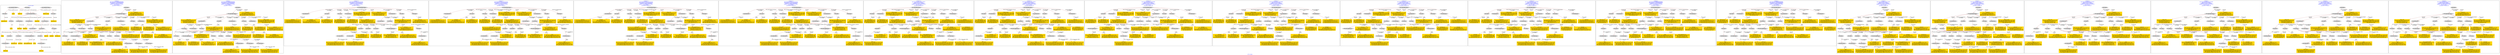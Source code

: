 digraph n0 {
fontcolor="blue"
remincross="true"
label="s07-s-13.json"
subgraph cluster_0 {
label="1-correct model"
n2[style="filled",color="white",fillcolor="lightgray",label="E12_Production1"];
n3[style="filled",color="white",fillcolor="lightgray",label="E21_Person1"];
n4[style="filled",color="white",fillcolor="lightgray",label="E55_Type1"];
n5[style="filled",color="white",fillcolor="lightgray",label="E52_Time-Span1"];
n6[style="filled",color="white",fillcolor="lightgray",label="E69_Death1"];
n7[style="filled",color="white",fillcolor="lightgray",label="E74_Group1"];
n8[style="filled",color="white",fillcolor="lightgray",label="E82_Actor_Appellation1"];
n9[style="filled",color="white",fillcolor="lightgray",label="E67_Birth1"];
n10[shape="plaintext",style="filled",fillcolor="gold",label="Artist_uri"];
n11[style="filled",color="white",fillcolor="lightgray",label="E22_Man-Made_Object1"];
n12[style="filled",color="white",fillcolor="lightgray",label="E35_Title1"];
n13[style="filled",color="white",fillcolor="lightgray",label="E8_Acquisition1"];
n14[style="filled",color="white",fillcolor="lightgray",label="E54_Dimension1"];
n15[shape="plaintext",style="filled",fillcolor="gold",label="Object_URI"];
n16[style="filled",color="white",fillcolor="lightgray",label="E33_Linguistic_Object1"];
n17[style="filled",color="white",fillcolor="lightgray",label="E55_Type2"];
n18[shape="plaintext",style="filled",fillcolor="gold",label="Label_on_page"];
n19[style="filled",color="white",fillcolor="lightgray",label="E33_Linguistic_Object2"];
n20[style="filled",color="white",fillcolor="lightgray",label="E55_Type3"];
n21[shape="plaintext",style="filled",fillcolor="gold",label="origin"];
n22[shape="plaintext",style="filled",fillcolor="gold",label="title"];
n23[style="filled",color="white",fillcolor="lightgray",label="E38_Image1"];
n24[shape="plaintext",style="filled",fillcolor="gold",label="image_url"];
n25[shape="plaintext",style="filled",fillcolor="gold",label="dates"];
n26[style="filled",color="white",fillcolor="lightgray",label="E52_Time-Span2"];
n27[shape="plaintext",style="filled",fillcolor="gold",label="birth_year"];
n28[style="filled",color="white",fillcolor="lightgray",label="E52_Time-Span3"];
n29[shape="plaintext",style="filled",fillcolor="gold",label="death_year"];
n30[shape="plaintext",style="filled",fillcolor="gold",label="dimension"];
n31[shape="plaintext",style="filled",fillcolor="gold",label="technique_uri"];
n32[shape="plaintext",style="filled",fillcolor="gold",label="technique"];
n33[shape="plaintext",style="filled",fillcolor="gold",label="label_type_uri"];
n34[shape="plaintext",style="filled",fillcolor="gold",label="origin_type_uri"];
n35[shape="plaintext",style="filled",fillcolor="gold",label="nationality_uri"];
n36[shape="plaintext",style="filled",fillcolor="gold",label="nationality"];
n37[shape="plaintext",style="filled",fillcolor="gold",label="Artist_appellation_uri"];
n38[shape="plaintext",style="filled",fillcolor="gold",label="name"];
n39[shape="plaintext",style="filled",fillcolor="gold",label="credit_line"];
}
subgraph cluster_1 {
label="candidate 0\nlink coherence:0.9166666666666666\nnode coherence:0.9393939393939394\nconfidence:0.4295616073449319\nmapping score:0.5001781647024307\ncost:35.99833\n-precision:0.78-recall:0.76"
n41[style="filled",color="white",fillcolor="lightgray",label="E12_Production1"];
n42[style="filled",color="white",fillcolor="lightgray",label="E21_Person1"];
n43[style="filled",color="white",fillcolor="lightgray",label="E52_Time-Span2"];
n44[style="filled",color="white",fillcolor="lightgray",label="E55_Type1"];
n45[style="filled",color="white",fillcolor="lightgray",label="E53_Place1"];
n46[style="filled",color="white",fillcolor="lightgray",label="E67_Birth1"];
n47[style="filled",color="white",fillcolor="lightgray",label="E69_Death1"];
n48[style="filled",color="white",fillcolor="lightgray",label="E74_Group1"];
n49[style="filled",color="white",fillcolor="lightgray",label="E82_Actor_Appellation1"];
n50[style="filled",color="white",fillcolor="lightgray",label="E22_Man-Made_Object1"];
n51[style="filled",color="white",fillcolor="lightgray",label="E35_Title1"];
n52[style="filled",color="white",fillcolor="lightgray",label="E54_Dimension1"];
n53[style="filled",color="white",fillcolor="lightgray",label="E55_Type2"];
n54[style="filled",color="white",fillcolor="lightgray",label="E8_Acquisition1"];
n55[style="filled",color="white",fillcolor="lightgray",label="E38_Image1"];
n56[style="filled",color="white",fillcolor="lightgray",label="E48_Place_Name1"];
n57[style="filled",color="white",fillcolor="lightgray",label="E52_Time-Span1"];
n58[style="filled",color="white",fillcolor="lightgray",label="E52_Time-Span3"];
n59[shape="plaintext",style="filled",fillcolor="gold",label="death_year\n[E52_Time-Span,P82_at_some_time_within,0.283]\n[E22_Man-Made_Object,P3_has_note,0.267]\n[E73_Information_Object,P3_has_note,0.229]\n[E33_Linguistic_Object,P3_has_note,0.221]"];
n60[shape="plaintext",style="filled",fillcolor="gold",label="technique\n[E55_Type,label,0.461]\n[E57_Material,label,0.228]\n[E29_Design_or_Procedure,P3_has_note,0.157]\n[E22_Man-Made_Object,P3_has_note,0.154]"];
n61[shape="plaintext",style="filled",fillcolor="gold",label="Artist_appellation_uri\n[E82_Actor_Appellation,classLink,0.774]\n[E21_Person,classLink,0.104]\n[E39_Actor,classLink,0.079]\n[E78_Collection,classLink,0.043]"];
n62[shape="plaintext",style="filled",fillcolor="gold",label="Label_on_page\n[E22_Man-Made_Object,P3_has_note,0.326]\n[E73_Information_Object,P3_has_note,0.288]\n[E33_Linguistic_Object,P3_has_note,0.276]\n[E35_Title,label,0.109]"];
n63[shape="plaintext",style="filled",fillcolor="gold",label="dates\n[E52_Time-Span,P82_at_some_time_within,0.375]\n[E22_Man-Made_Object,P3_has_note,0.226]\n[E33_Linguistic_Object,P3_has_note,0.207]\n[E73_Information_Object,P3_has_note,0.193]"];
n64[shape="plaintext",style="filled",fillcolor="gold",label="name\n[E82_Actor_Appellation,label,0.264]\n[E22_Man-Made_Object,P3_has_note,0.252]\n[E33_Linguistic_Object,P3_has_note,0.251]\n[E73_Information_Object,P3_has_note,0.233]"];
n65[shape="plaintext",style="filled",fillcolor="gold",label="image_url\n[E38_Image,classLink,0.634]\n[E78_Collection,classLink,0.149]\n[E22_Man-Made_Object,classLink,0.117]\n[E22_Man-Made_Object,P3_has_note,0.1]"];
n66[shape="plaintext",style="filled",fillcolor="gold",label="Artist_uri\n[E21_Person,classLink,0.358]\n[E39_Actor,classLink,0.27]\n[E82_Actor_Appellation,classLink,0.256]\n[E78_Collection,classLink,0.116]"];
n67[shape="plaintext",style="filled",fillcolor="gold",label="birth_year\n[E52_Time-Span,P82_at_some_time_within,0.283]\n[E52_Time-Span,P82b_end_of_the_end,0.276]\n[E52_Time-Span,P82a_begin_of_the_begin,0.272]\n[E33_Linguistic_Object,P3_has_note,0.168]"];
n68[shape="plaintext",style="filled",fillcolor="gold",label="title\n[E22_Man-Made_Object,P3_has_note,0.31]\n[E73_Information_Object,P3_has_note,0.256]\n[E35_Title,label,0.253]\n[E33_Linguistic_Object,P3_has_note,0.181]"];
n69[shape="plaintext",style="filled",fillcolor="gold",label="origin_type_uri\n[E55_Type,classLink,0.593]\n[E74_Group,classLink,0.205]\n[E57_Material,classLink,0.17]\n[E55_Type,label,0.031]"];
n70[shape="plaintext",style="filled",fillcolor="gold",label="nationality\n[E74_Group,label,0.489]\n[E74_Group,classLink,0.27]\n[E55_Type,label,0.134]\n[E8_Acquisition,P3_has_note,0.107]"];
n71[shape="plaintext",style="filled",fillcolor="gold",label="technique_uri\n[E55_Type,classLink,0.411]\n[E57_Material,classLink,0.267]\n[E74_Group,classLink,0.267]\n[E55_Type,label,0.054]"];
n72[shape="plaintext",style="filled",fillcolor="gold",label="credit_line\n[E8_Acquisition,P3_has_note,0.376]\n[E30_Right,P3_has_note,0.325]\n[E22_Man-Made_Object,P3_has_note,0.16]\n[E33_Linguistic_Object,P3_has_note,0.139]"];
n73[shape="plaintext",style="filled",fillcolor="gold",label="nationality_uri\n[E74_Group,classLink,0.645]\n[E55_Type,classLink,0.209]\n[E57_Material,classLink,0.094]\n[E55_Type,label,0.051]"];
n74[shape="plaintext",style="filled",fillcolor="gold",label="label_type_uri\n[E55_Type,classLink,0.593]\n[E74_Group,classLink,0.205]\n[E57_Material,classLink,0.17]\n[E55_Type,label,0.031]"];
n75[shape="plaintext",style="filled",fillcolor="gold",label="Object_URI\n[E22_Man-Made_Object,classLink,0.589]\n[E78_Collection,classLink,0.171]\n[E38_Image,classLink,0.152]\n[E21_Person,classLink,0.088]"];
n76[shape="plaintext",style="filled",fillcolor="gold",label="origin\n[E48_Place_Name,label,0.301]\n[E44_Place_Appellation,label,0.277]\n[E22_Man-Made_Object,P3_has_note,0.229]\n[E73_Information_Object,P3_has_note,0.193]"];
n77[shape="plaintext",style="filled",fillcolor="gold",label="dimension\n[E54_Dimension,P3_has_note,0.714]\n[E22_Man-Made_Object,P3_has_note,0.121]\n[E34_Inscription,P3_has_note,0.084]\n[E73_Information_Object,P3_has_note,0.081]"];
}
subgraph cluster_2 {
label="candidate 1\nlink coherence:0.9166666666666666\nnode coherence:0.9393939393939394\nconfidence:0.38894213045648823\nmapping score:0.48663833907294957\ncost:35.99833\n-precision:0.72-recall:0.7"
n79[style="filled",color="white",fillcolor="lightgray",label="E12_Production1"];
n80[style="filled",color="white",fillcolor="lightgray",label="E21_Person1"];
n81[style="filled",color="white",fillcolor="lightgray",label="E52_Time-Span2"];
n82[style="filled",color="white",fillcolor="lightgray",label="E55_Type1"];
n83[style="filled",color="white",fillcolor="lightgray",label="E53_Place1"];
n84[style="filled",color="white",fillcolor="lightgray",label="E67_Birth1"];
n85[style="filled",color="white",fillcolor="lightgray",label="E69_Death1"];
n86[style="filled",color="white",fillcolor="lightgray",label="E74_Group1"];
n87[style="filled",color="white",fillcolor="lightgray",label="E82_Actor_Appellation1"];
n88[style="filled",color="white",fillcolor="lightgray",label="E22_Man-Made_Object1"];
n89[style="filled",color="white",fillcolor="lightgray",label="E35_Title1"];
n90[style="filled",color="white",fillcolor="lightgray",label="E54_Dimension1"];
n91[style="filled",color="white",fillcolor="lightgray",label="E55_Type2"];
n92[style="filled",color="white",fillcolor="lightgray",label="E8_Acquisition1"];
n93[style="filled",color="white",fillcolor="lightgray",label="E38_Image1"];
n94[style="filled",color="white",fillcolor="lightgray",label="E48_Place_Name1"];
n95[style="filled",color="white",fillcolor="lightgray",label="E52_Time-Span1"];
n96[style="filled",color="white",fillcolor="lightgray",label="E52_Time-Span3"];
n97[shape="plaintext",style="filled",fillcolor="gold",label="death_year\n[E52_Time-Span,P82_at_some_time_within,0.283]\n[E22_Man-Made_Object,P3_has_note,0.267]\n[E73_Information_Object,P3_has_note,0.229]\n[E33_Linguistic_Object,P3_has_note,0.221]"];
n98[shape="plaintext",style="filled",fillcolor="gold",label="technique\n[E55_Type,label,0.461]\n[E57_Material,label,0.228]\n[E29_Design_or_Procedure,P3_has_note,0.157]\n[E22_Man-Made_Object,P3_has_note,0.154]"];
n99[shape="plaintext",style="filled",fillcolor="gold",label="Label_on_page\n[E22_Man-Made_Object,P3_has_note,0.326]\n[E73_Information_Object,P3_has_note,0.288]\n[E33_Linguistic_Object,P3_has_note,0.276]\n[E35_Title,label,0.109]"];
n100[shape="plaintext",style="filled",fillcolor="gold",label="Artist_uri\n[E21_Person,classLink,0.358]\n[E39_Actor,classLink,0.27]\n[E82_Actor_Appellation,classLink,0.256]\n[E78_Collection,classLink,0.116]"];
n101[shape="plaintext",style="filled",fillcolor="gold",label="dates\n[E52_Time-Span,P82_at_some_time_within,0.375]\n[E22_Man-Made_Object,P3_has_note,0.226]\n[E33_Linguistic_Object,P3_has_note,0.207]\n[E73_Information_Object,P3_has_note,0.193]"];
n102[shape="plaintext",style="filled",fillcolor="gold",label="name\n[E82_Actor_Appellation,label,0.264]\n[E22_Man-Made_Object,P3_has_note,0.252]\n[E33_Linguistic_Object,P3_has_note,0.251]\n[E73_Information_Object,P3_has_note,0.233]"];
n103[shape="plaintext",style="filled",fillcolor="gold",label="image_url\n[E38_Image,classLink,0.634]\n[E78_Collection,classLink,0.149]\n[E22_Man-Made_Object,classLink,0.117]\n[E22_Man-Made_Object,P3_has_note,0.1]"];
n104[shape="plaintext",style="filled",fillcolor="gold",label="Artist_appellation_uri\n[E82_Actor_Appellation,classLink,0.774]\n[E21_Person,classLink,0.104]\n[E39_Actor,classLink,0.079]\n[E78_Collection,classLink,0.043]"];
n105[shape="plaintext",style="filled",fillcolor="gold",label="birth_year\n[E52_Time-Span,P82_at_some_time_within,0.283]\n[E52_Time-Span,P82b_end_of_the_end,0.276]\n[E52_Time-Span,P82a_begin_of_the_begin,0.272]\n[E33_Linguistic_Object,P3_has_note,0.168]"];
n106[shape="plaintext",style="filled",fillcolor="gold",label="title\n[E22_Man-Made_Object,P3_has_note,0.31]\n[E73_Information_Object,P3_has_note,0.256]\n[E35_Title,label,0.253]\n[E33_Linguistic_Object,P3_has_note,0.181]"];
n107[shape="plaintext",style="filled",fillcolor="gold",label="origin_type_uri\n[E55_Type,classLink,0.593]\n[E74_Group,classLink,0.205]\n[E57_Material,classLink,0.17]\n[E55_Type,label,0.031]"];
n108[shape="plaintext",style="filled",fillcolor="gold",label="nationality\n[E74_Group,label,0.489]\n[E74_Group,classLink,0.27]\n[E55_Type,label,0.134]\n[E8_Acquisition,P3_has_note,0.107]"];
n109[shape="plaintext",style="filled",fillcolor="gold",label="technique_uri\n[E55_Type,classLink,0.411]\n[E57_Material,classLink,0.267]\n[E74_Group,classLink,0.267]\n[E55_Type,label,0.054]"];
n110[shape="plaintext",style="filled",fillcolor="gold",label="credit_line\n[E8_Acquisition,P3_has_note,0.376]\n[E30_Right,P3_has_note,0.325]\n[E22_Man-Made_Object,P3_has_note,0.16]\n[E33_Linguistic_Object,P3_has_note,0.139]"];
n111[shape="plaintext",style="filled",fillcolor="gold",label="nationality_uri\n[E74_Group,classLink,0.645]\n[E55_Type,classLink,0.209]\n[E57_Material,classLink,0.094]\n[E55_Type,label,0.051]"];
n112[shape="plaintext",style="filled",fillcolor="gold",label="label_type_uri\n[E55_Type,classLink,0.593]\n[E74_Group,classLink,0.205]\n[E57_Material,classLink,0.17]\n[E55_Type,label,0.031]"];
n113[shape="plaintext",style="filled",fillcolor="gold",label="Object_URI\n[E22_Man-Made_Object,classLink,0.589]\n[E78_Collection,classLink,0.171]\n[E38_Image,classLink,0.152]\n[E21_Person,classLink,0.088]"];
n114[shape="plaintext",style="filled",fillcolor="gold",label="origin\n[E48_Place_Name,label,0.301]\n[E44_Place_Appellation,label,0.277]\n[E22_Man-Made_Object,P3_has_note,0.229]\n[E73_Information_Object,P3_has_note,0.193]"];
n115[shape="plaintext",style="filled",fillcolor="gold",label="dimension\n[E54_Dimension,P3_has_note,0.714]\n[E22_Man-Made_Object,P3_has_note,0.121]\n[E34_Inscription,P3_has_note,0.084]\n[E73_Information_Object,P3_has_note,0.081]"];
}
subgraph cluster_3 {
label="candidate 10\nlink coherence:0.8611111111111112\nnode coherence:0.9393939393939394\nconfidence:0.4295616073449319\nmapping score:0.5001781647024307\ncost:35.99851\n-precision:0.72-recall:0.7"
n117[style="filled",color="white",fillcolor="lightgray",label="E12_Production1"];
n118[style="filled",color="white",fillcolor="lightgray",label="E21_Person1"];
n119[style="filled",color="white",fillcolor="lightgray",label="E52_Time-Span2"];
n120[style="filled",color="white",fillcolor="lightgray",label="E53_Place1"];
n121[style="filled",color="white",fillcolor="lightgray",label="E67_Birth1"];
n122[style="filled",color="white",fillcolor="lightgray",label="E69_Death1"];
n123[style="filled",color="white",fillcolor="lightgray",label="E74_Group1"];
n124[style="filled",color="white",fillcolor="lightgray",label="E82_Actor_Appellation1"];
n125[style="filled",color="white",fillcolor="lightgray",label="E22_Man-Made_Object1"];
n126[style="filled",color="white",fillcolor="lightgray",label="E35_Title1"];
n127[style="filled",color="white",fillcolor="lightgray",label="E38_Image1"];
n128[style="filled",color="white",fillcolor="lightgray",label="E54_Dimension1"];
n129[style="filled",color="white",fillcolor="lightgray",label="E55_Type1"];
n130[style="filled",color="white",fillcolor="lightgray",label="E55_Type2"];
n131[style="filled",color="white",fillcolor="lightgray",label="E8_Acquisition1"];
n132[style="filled",color="white",fillcolor="lightgray",label="E48_Place_Name1"];
n133[style="filled",color="white",fillcolor="lightgray",label="E52_Time-Span1"];
n134[style="filled",color="white",fillcolor="lightgray",label="E52_Time-Span3"];
n135[shape="plaintext",style="filled",fillcolor="gold",label="death_year\n[E52_Time-Span,P82_at_some_time_within,0.283]\n[E22_Man-Made_Object,P3_has_note,0.267]\n[E73_Information_Object,P3_has_note,0.229]\n[E33_Linguistic_Object,P3_has_note,0.221]"];
n136[shape="plaintext",style="filled",fillcolor="gold",label="technique\n[E55_Type,label,0.461]\n[E57_Material,label,0.228]\n[E29_Design_or_Procedure,P3_has_note,0.157]\n[E22_Man-Made_Object,P3_has_note,0.154]"];
n137[shape="plaintext",style="filled",fillcolor="gold",label="Artist_appellation_uri\n[E82_Actor_Appellation,classLink,0.774]\n[E21_Person,classLink,0.104]\n[E39_Actor,classLink,0.079]\n[E78_Collection,classLink,0.043]"];
n138[shape="plaintext",style="filled",fillcolor="gold",label="Label_on_page\n[E22_Man-Made_Object,P3_has_note,0.326]\n[E73_Information_Object,P3_has_note,0.288]\n[E33_Linguistic_Object,P3_has_note,0.276]\n[E35_Title,label,0.109]"];
n139[shape="plaintext",style="filled",fillcolor="gold",label="dates\n[E52_Time-Span,P82_at_some_time_within,0.375]\n[E22_Man-Made_Object,P3_has_note,0.226]\n[E33_Linguistic_Object,P3_has_note,0.207]\n[E73_Information_Object,P3_has_note,0.193]"];
n140[shape="plaintext",style="filled",fillcolor="gold",label="name\n[E82_Actor_Appellation,label,0.264]\n[E22_Man-Made_Object,P3_has_note,0.252]\n[E33_Linguistic_Object,P3_has_note,0.251]\n[E73_Information_Object,P3_has_note,0.233]"];
n141[shape="plaintext",style="filled",fillcolor="gold",label="image_url\n[E38_Image,classLink,0.634]\n[E78_Collection,classLink,0.149]\n[E22_Man-Made_Object,classLink,0.117]\n[E22_Man-Made_Object,P3_has_note,0.1]"];
n142[shape="plaintext",style="filled",fillcolor="gold",label="Artist_uri\n[E21_Person,classLink,0.358]\n[E39_Actor,classLink,0.27]\n[E82_Actor_Appellation,classLink,0.256]\n[E78_Collection,classLink,0.116]"];
n143[shape="plaintext",style="filled",fillcolor="gold",label="birth_year\n[E52_Time-Span,P82_at_some_time_within,0.283]\n[E52_Time-Span,P82b_end_of_the_end,0.276]\n[E52_Time-Span,P82a_begin_of_the_begin,0.272]\n[E33_Linguistic_Object,P3_has_note,0.168]"];
n144[shape="plaintext",style="filled",fillcolor="gold",label="title\n[E22_Man-Made_Object,P3_has_note,0.31]\n[E73_Information_Object,P3_has_note,0.256]\n[E35_Title,label,0.253]\n[E33_Linguistic_Object,P3_has_note,0.181]"];
n145[shape="plaintext",style="filled",fillcolor="gold",label="origin_type_uri\n[E55_Type,classLink,0.593]\n[E74_Group,classLink,0.205]\n[E57_Material,classLink,0.17]\n[E55_Type,label,0.031]"];
n146[shape="plaintext",style="filled",fillcolor="gold",label="nationality\n[E74_Group,label,0.489]\n[E74_Group,classLink,0.27]\n[E55_Type,label,0.134]\n[E8_Acquisition,P3_has_note,0.107]"];
n147[shape="plaintext",style="filled",fillcolor="gold",label="technique_uri\n[E55_Type,classLink,0.411]\n[E57_Material,classLink,0.267]\n[E74_Group,classLink,0.267]\n[E55_Type,label,0.054]"];
n148[shape="plaintext",style="filled",fillcolor="gold",label="credit_line\n[E8_Acquisition,P3_has_note,0.376]\n[E30_Right,P3_has_note,0.325]\n[E22_Man-Made_Object,P3_has_note,0.16]\n[E33_Linguistic_Object,P3_has_note,0.139]"];
n149[shape="plaintext",style="filled",fillcolor="gold",label="nationality_uri\n[E74_Group,classLink,0.645]\n[E55_Type,classLink,0.209]\n[E57_Material,classLink,0.094]\n[E55_Type,label,0.051]"];
n150[shape="plaintext",style="filled",fillcolor="gold",label="label_type_uri\n[E55_Type,classLink,0.593]\n[E74_Group,classLink,0.205]\n[E57_Material,classLink,0.17]\n[E55_Type,label,0.031]"];
n151[shape="plaintext",style="filled",fillcolor="gold",label="Object_URI\n[E22_Man-Made_Object,classLink,0.589]\n[E78_Collection,classLink,0.171]\n[E38_Image,classLink,0.152]\n[E21_Person,classLink,0.088]"];
n152[shape="plaintext",style="filled",fillcolor="gold",label="origin\n[E48_Place_Name,label,0.301]\n[E44_Place_Appellation,label,0.277]\n[E22_Man-Made_Object,P3_has_note,0.229]\n[E73_Information_Object,P3_has_note,0.193]"];
n153[shape="plaintext",style="filled",fillcolor="gold",label="dimension\n[E54_Dimension,P3_has_note,0.714]\n[E22_Man-Made_Object,P3_has_note,0.121]\n[E34_Inscription,P3_has_note,0.084]\n[E73_Information_Object,P3_has_note,0.081]"];
}
subgraph cluster_4 {
label="candidate 11\nlink coherence:0.8611111111111112\nnode coherence:0.9393939393939394\nconfidence:0.4295616073449319\nmapping score:0.5001781647024307\ncost:35.99853\n-precision:0.72-recall:0.7"
n155[style="filled",color="white",fillcolor="lightgray",label="E12_Production1"];
n156[style="filled",color="white",fillcolor="lightgray",label="E21_Person1"];
n157[style="filled",color="white",fillcolor="lightgray",label="E52_Time-Span2"];
n158[style="filled",color="white",fillcolor="lightgray",label="E53_Place1"];
n159[style="filled",color="white",fillcolor="lightgray",label="E67_Birth1"];
n160[style="filled",color="white",fillcolor="lightgray",label="E69_Death1"];
n161[style="filled",color="white",fillcolor="lightgray",label="E74_Group1"];
n162[style="filled",color="white",fillcolor="lightgray",label="E82_Actor_Appellation1"];
n163[style="filled",color="white",fillcolor="lightgray",label="E22_Man-Made_Object1"];
n164[style="filled",color="white",fillcolor="lightgray",label="E35_Title1"];
n165[style="filled",color="white",fillcolor="lightgray",label="E38_Image1"];
n166[style="filled",color="white",fillcolor="lightgray",label="E54_Dimension1"];
n167[style="filled",color="white",fillcolor="lightgray",label="E55_Type1"];
n168[style="filled",color="white",fillcolor="lightgray",label="E55_Type2"];
n169[style="filled",color="white",fillcolor="lightgray",label="E8_Acquisition1"];
n170[style="filled",color="white",fillcolor="lightgray",label="E48_Place_Name1"];
n171[style="filled",color="white",fillcolor="lightgray",label="E52_Time-Span1"];
n172[style="filled",color="white",fillcolor="lightgray",label="E52_Time-Span3"];
n173[shape="plaintext",style="filled",fillcolor="gold",label="death_year\n[E52_Time-Span,P82_at_some_time_within,0.283]\n[E22_Man-Made_Object,P3_has_note,0.267]\n[E73_Information_Object,P3_has_note,0.229]\n[E33_Linguistic_Object,P3_has_note,0.221]"];
n174[shape="plaintext",style="filled",fillcolor="gold",label="technique\n[E55_Type,label,0.461]\n[E57_Material,label,0.228]\n[E29_Design_or_Procedure,P3_has_note,0.157]\n[E22_Man-Made_Object,P3_has_note,0.154]"];
n175[shape="plaintext",style="filled",fillcolor="gold",label="Artist_appellation_uri\n[E82_Actor_Appellation,classLink,0.774]\n[E21_Person,classLink,0.104]\n[E39_Actor,classLink,0.079]\n[E78_Collection,classLink,0.043]"];
n176[shape="plaintext",style="filled",fillcolor="gold",label="Label_on_page\n[E22_Man-Made_Object,P3_has_note,0.326]\n[E73_Information_Object,P3_has_note,0.288]\n[E33_Linguistic_Object,P3_has_note,0.276]\n[E35_Title,label,0.109]"];
n177[shape="plaintext",style="filled",fillcolor="gold",label="dates\n[E52_Time-Span,P82_at_some_time_within,0.375]\n[E22_Man-Made_Object,P3_has_note,0.226]\n[E33_Linguistic_Object,P3_has_note,0.207]\n[E73_Information_Object,P3_has_note,0.193]"];
n178[shape="plaintext",style="filled",fillcolor="gold",label="name\n[E82_Actor_Appellation,label,0.264]\n[E22_Man-Made_Object,P3_has_note,0.252]\n[E33_Linguistic_Object,P3_has_note,0.251]\n[E73_Information_Object,P3_has_note,0.233]"];
n179[shape="plaintext",style="filled",fillcolor="gold",label="image_url\n[E38_Image,classLink,0.634]\n[E78_Collection,classLink,0.149]\n[E22_Man-Made_Object,classLink,0.117]\n[E22_Man-Made_Object,P3_has_note,0.1]"];
n180[shape="plaintext",style="filled",fillcolor="gold",label="Artist_uri\n[E21_Person,classLink,0.358]\n[E39_Actor,classLink,0.27]\n[E82_Actor_Appellation,classLink,0.256]\n[E78_Collection,classLink,0.116]"];
n181[shape="plaintext",style="filled",fillcolor="gold",label="birth_year\n[E52_Time-Span,P82_at_some_time_within,0.283]\n[E52_Time-Span,P82b_end_of_the_end,0.276]\n[E52_Time-Span,P82a_begin_of_the_begin,0.272]\n[E33_Linguistic_Object,P3_has_note,0.168]"];
n182[shape="plaintext",style="filled",fillcolor="gold",label="title\n[E22_Man-Made_Object,P3_has_note,0.31]\n[E73_Information_Object,P3_has_note,0.256]\n[E35_Title,label,0.253]\n[E33_Linguistic_Object,P3_has_note,0.181]"];
n183[shape="plaintext",style="filled",fillcolor="gold",label="origin_type_uri\n[E55_Type,classLink,0.593]\n[E74_Group,classLink,0.205]\n[E57_Material,classLink,0.17]\n[E55_Type,label,0.031]"];
n184[shape="plaintext",style="filled",fillcolor="gold",label="nationality\n[E74_Group,label,0.489]\n[E74_Group,classLink,0.27]\n[E55_Type,label,0.134]\n[E8_Acquisition,P3_has_note,0.107]"];
n185[shape="plaintext",style="filled",fillcolor="gold",label="technique_uri\n[E55_Type,classLink,0.411]\n[E57_Material,classLink,0.267]\n[E74_Group,classLink,0.267]\n[E55_Type,label,0.054]"];
n186[shape="plaintext",style="filled",fillcolor="gold",label="credit_line\n[E8_Acquisition,P3_has_note,0.376]\n[E30_Right,P3_has_note,0.325]\n[E22_Man-Made_Object,P3_has_note,0.16]\n[E33_Linguistic_Object,P3_has_note,0.139]"];
n187[shape="plaintext",style="filled",fillcolor="gold",label="nationality_uri\n[E74_Group,classLink,0.645]\n[E55_Type,classLink,0.209]\n[E57_Material,classLink,0.094]\n[E55_Type,label,0.051]"];
n188[shape="plaintext",style="filled",fillcolor="gold",label="label_type_uri\n[E55_Type,classLink,0.593]\n[E74_Group,classLink,0.205]\n[E57_Material,classLink,0.17]\n[E55_Type,label,0.031]"];
n189[shape="plaintext",style="filled",fillcolor="gold",label="Object_URI\n[E22_Man-Made_Object,classLink,0.589]\n[E78_Collection,classLink,0.171]\n[E38_Image,classLink,0.152]\n[E21_Person,classLink,0.088]"];
n190[shape="plaintext",style="filled",fillcolor="gold",label="origin\n[E48_Place_Name,label,0.301]\n[E44_Place_Appellation,label,0.277]\n[E22_Man-Made_Object,P3_has_note,0.229]\n[E73_Information_Object,P3_has_note,0.193]"];
n191[shape="plaintext",style="filled",fillcolor="gold",label="dimension\n[E54_Dimension,P3_has_note,0.714]\n[E22_Man-Made_Object,P3_has_note,0.121]\n[E34_Inscription,P3_has_note,0.084]\n[E73_Information_Object,P3_has_note,0.081]"];
}
subgraph cluster_5 {
label="candidate 12\nlink coherence:0.8611111111111112\nnode coherence:0.9393939393939394\nconfidence:0.38894213045648823\nmapping score:0.48663833907294957\ncost:35.99851\n-precision:0.67-recall:0.65"
n193[style="filled",color="white",fillcolor="lightgray",label="E12_Production1"];
n194[style="filled",color="white",fillcolor="lightgray",label="E21_Person1"];
n195[style="filled",color="white",fillcolor="lightgray",label="E52_Time-Span2"];
n196[style="filled",color="white",fillcolor="lightgray",label="E53_Place1"];
n197[style="filled",color="white",fillcolor="lightgray",label="E67_Birth1"];
n198[style="filled",color="white",fillcolor="lightgray",label="E69_Death1"];
n199[style="filled",color="white",fillcolor="lightgray",label="E74_Group1"];
n200[style="filled",color="white",fillcolor="lightgray",label="E82_Actor_Appellation1"];
n201[style="filled",color="white",fillcolor="lightgray",label="E22_Man-Made_Object1"];
n202[style="filled",color="white",fillcolor="lightgray",label="E35_Title1"];
n203[style="filled",color="white",fillcolor="lightgray",label="E38_Image1"];
n204[style="filled",color="white",fillcolor="lightgray",label="E54_Dimension1"];
n205[style="filled",color="white",fillcolor="lightgray",label="E55_Type1"];
n206[style="filled",color="white",fillcolor="lightgray",label="E55_Type2"];
n207[style="filled",color="white",fillcolor="lightgray",label="E8_Acquisition1"];
n208[style="filled",color="white",fillcolor="lightgray",label="E48_Place_Name1"];
n209[style="filled",color="white",fillcolor="lightgray",label="E52_Time-Span1"];
n210[style="filled",color="white",fillcolor="lightgray",label="E52_Time-Span3"];
n211[shape="plaintext",style="filled",fillcolor="gold",label="death_year\n[E52_Time-Span,P82_at_some_time_within,0.283]\n[E22_Man-Made_Object,P3_has_note,0.267]\n[E73_Information_Object,P3_has_note,0.229]\n[E33_Linguistic_Object,P3_has_note,0.221]"];
n212[shape="plaintext",style="filled",fillcolor="gold",label="technique\n[E55_Type,label,0.461]\n[E57_Material,label,0.228]\n[E29_Design_or_Procedure,P3_has_note,0.157]\n[E22_Man-Made_Object,P3_has_note,0.154]"];
n213[shape="plaintext",style="filled",fillcolor="gold",label="Label_on_page\n[E22_Man-Made_Object,P3_has_note,0.326]\n[E73_Information_Object,P3_has_note,0.288]\n[E33_Linguistic_Object,P3_has_note,0.276]\n[E35_Title,label,0.109]"];
n214[shape="plaintext",style="filled",fillcolor="gold",label="Artist_uri\n[E21_Person,classLink,0.358]\n[E39_Actor,classLink,0.27]\n[E82_Actor_Appellation,classLink,0.256]\n[E78_Collection,classLink,0.116]"];
n215[shape="plaintext",style="filled",fillcolor="gold",label="dates\n[E52_Time-Span,P82_at_some_time_within,0.375]\n[E22_Man-Made_Object,P3_has_note,0.226]\n[E33_Linguistic_Object,P3_has_note,0.207]\n[E73_Information_Object,P3_has_note,0.193]"];
n216[shape="plaintext",style="filled",fillcolor="gold",label="name\n[E82_Actor_Appellation,label,0.264]\n[E22_Man-Made_Object,P3_has_note,0.252]\n[E33_Linguistic_Object,P3_has_note,0.251]\n[E73_Information_Object,P3_has_note,0.233]"];
n217[shape="plaintext",style="filled",fillcolor="gold",label="image_url\n[E38_Image,classLink,0.634]\n[E78_Collection,classLink,0.149]\n[E22_Man-Made_Object,classLink,0.117]\n[E22_Man-Made_Object,P3_has_note,0.1]"];
n218[shape="plaintext",style="filled",fillcolor="gold",label="Artist_appellation_uri\n[E82_Actor_Appellation,classLink,0.774]\n[E21_Person,classLink,0.104]\n[E39_Actor,classLink,0.079]\n[E78_Collection,classLink,0.043]"];
n219[shape="plaintext",style="filled",fillcolor="gold",label="birth_year\n[E52_Time-Span,P82_at_some_time_within,0.283]\n[E52_Time-Span,P82b_end_of_the_end,0.276]\n[E52_Time-Span,P82a_begin_of_the_begin,0.272]\n[E33_Linguistic_Object,P3_has_note,0.168]"];
n220[shape="plaintext",style="filled",fillcolor="gold",label="title\n[E22_Man-Made_Object,P3_has_note,0.31]\n[E73_Information_Object,P3_has_note,0.256]\n[E35_Title,label,0.253]\n[E33_Linguistic_Object,P3_has_note,0.181]"];
n221[shape="plaintext",style="filled",fillcolor="gold",label="origin_type_uri\n[E55_Type,classLink,0.593]\n[E74_Group,classLink,0.205]\n[E57_Material,classLink,0.17]\n[E55_Type,label,0.031]"];
n222[shape="plaintext",style="filled",fillcolor="gold",label="nationality\n[E74_Group,label,0.489]\n[E74_Group,classLink,0.27]\n[E55_Type,label,0.134]\n[E8_Acquisition,P3_has_note,0.107]"];
n223[shape="plaintext",style="filled",fillcolor="gold",label="technique_uri\n[E55_Type,classLink,0.411]\n[E57_Material,classLink,0.267]\n[E74_Group,classLink,0.267]\n[E55_Type,label,0.054]"];
n224[shape="plaintext",style="filled",fillcolor="gold",label="credit_line\n[E8_Acquisition,P3_has_note,0.376]\n[E30_Right,P3_has_note,0.325]\n[E22_Man-Made_Object,P3_has_note,0.16]\n[E33_Linguistic_Object,P3_has_note,0.139]"];
n225[shape="plaintext",style="filled",fillcolor="gold",label="nationality_uri\n[E74_Group,classLink,0.645]\n[E55_Type,classLink,0.209]\n[E57_Material,classLink,0.094]\n[E55_Type,label,0.051]"];
n226[shape="plaintext",style="filled",fillcolor="gold",label="label_type_uri\n[E55_Type,classLink,0.593]\n[E74_Group,classLink,0.205]\n[E57_Material,classLink,0.17]\n[E55_Type,label,0.031]"];
n227[shape="plaintext",style="filled",fillcolor="gold",label="Object_URI\n[E22_Man-Made_Object,classLink,0.589]\n[E78_Collection,classLink,0.171]\n[E38_Image,classLink,0.152]\n[E21_Person,classLink,0.088]"];
n228[shape="plaintext",style="filled",fillcolor="gold",label="origin\n[E48_Place_Name,label,0.301]\n[E44_Place_Appellation,label,0.277]\n[E22_Man-Made_Object,P3_has_note,0.229]\n[E73_Information_Object,P3_has_note,0.193]"];
n229[shape="plaintext",style="filled",fillcolor="gold",label="dimension\n[E54_Dimension,P3_has_note,0.714]\n[E22_Man-Made_Object,P3_has_note,0.121]\n[E34_Inscription,P3_has_note,0.084]\n[E73_Information_Object,P3_has_note,0.081]"];
}
subgraph cluster_6 {
label="candidate 13\nlink coherence:0.8611111111111112\nnode coherence:0.9393939393939394\nconfidence:0.38894213045648823\nmapping score:0.48663833907294957\ncost:35.99853\n-precision:0.67-recall:0.65"
n231[style="filled",color="white",fillcolor="lightgray",label="E12_Production1"];
n232[style="filled",color="white",fillcolor="lightgray",label="E21_Person1"];
n233[style="filled",color="white",fillcolor="lightgray",label="E52_Time-Span2"];
n234[style="filled",color="white",fillcolor="lightgray",label="E53_Place1"];
n235[style="filled",color="white",fillcolor="lightgray",label="E67_Birth1"];
n236[style="filled",color="white",fillcolor="lightgray",label="E69_Death1"];
n237[style="filled",color="white",fillcolor="lightgray",label="E74_Group1"];
n238[style="filled",color="white",fillcolor="lightgray",label="E82_Actor_Appellation1"];
n239[style="filled",color="white",fillcolor="lightgray",label="E22_Man-Made_Object1"];
n240[style="filled",color="white",fillcolor="lightgray",label="E35_Title1"];
n241[style="filled",color="white",fillcolor="lightgray",label="E38_Image1"];
n242[style="filled",color="white",fillcolor="lightgray",label="E54_Dimension1"];
n243[style="filled",color="white",fillcolor="lightgray",label="E55_Type1"];
n244[style="filled",color="white",fillcolor="lightgray",label="E55_Type2"];
n245[style="filled",color="white",fillcolor="lightgray",label="E8_Acquisition1"];
n246[style="filled",color="white",fillcolor="lightgray",label="E48_Place_Name1"];
n247[style="filled",color="white",fillcolor="lightgray",label="E52_Time-Span1"];
n248[style="filled",color="white",fillcolor="lightgray",label="E52_Time-Span3"];
n249[shape="plaintext",style="filled",fillcolor="gold",label="death_year\n[E52_Time-Span,P82_at_some_time_within,0.283]\n[E22_Man-Made_Object,P3_has_note,0.267]\n[E73_Information_Object,P3_has_note,0.229]\n[E33_Linguistic_Object,P3_has_note,0.221]"];
n250[shape="plaintext",style="filled",fillcolor="gold",label="technique\n[E55_Type,label,0.461]\n[E57_Material,label,0.228]\n[E29_Design_or_Procedure,P3_has_note,0.157]\n[E22_Man-Made_Object,P3_has_note,0.154]"];
n251[shape="plaintext",style="filled",fillcolor="gold",label="Label_on_page\n[E22_Man-Made_Object,P3_has_note,0.326]\n[E73_Information_Object,P3_has_note,0.288]\n[E33_Linguistic_Object,P3_has_note,0.276]\n[E35_Title,label,0.109]"];
n252[shape="plaintext",style="filled",fillcolor="gold",label="Artist_uri\n[E21_Person,classLink,0.358]\n[E39_Actor,classLink,0.27]\n[E82_Actor_Appellation,classLink,0.256]\n[E78_Collection,classLink,0.116]"];
n253[shape="plaintext",style="filled",fillcolor="gold",label="dates\n[E52_Time-Span,P82_at_some_time_within,0.375]\n[E22_Man-Made_Object,P3_has_note,0.226]\n[E33_Linguistic_Object,P3_has_note,0.207]\n[E73_Information_Object,P3_has_note,0.193]"];
n254[shape="plaintext",style="filled",fillcolor="gold",label="name\n[E82_Actor_Appellation,label,0.264]\n[E22_Man-Made_Object,P3_has_note,0.252]\n[E33_Linguistic_Object,P3_has_note,0.251]\n[E73_Information_Object,P3_has_note,0.233]"];
n255[shape="plaintext",style="filled",fillcolor="gold",label="image_url\n[E38_Image,classLink,0.634]\n[E78_Collection,classLink,0.149]\n[E22_Man-Made_Object,classLink,0.117]\n[E22_Man-Made_Object,P3_has_note,0.1]"];
n256[shape="plaintext",style="filled",fillcolor="gold",label="Artist_appellation_uri\n[E82_Actor_Appellation,classLink,0.774]\n[E21_Person,classLink,0.104]\n[E39_Actor,classLink,0.079]\n[E78_Collection,classLink,0.043]"];
n257[shape="plaintext",style="filled",fillcolor="gold",label="birth_year\n[E52_Time-Span,P82_at_some_time_within,0.283]\n[E52_Time-Span,P82b_end_of_the_end,0.276]\n[E52_Time-Span,P82a_begin_of_the_begin,0.272]\n[E33_Linguistic_Object,P3_has_note,0.168]"];
n258[shape="plaintext",style="filled",fillcolor="gold",label="title\n[E22_Man-Made_Object,P3_has_note,0.31]\n[E73_Information_Object,P3_has_note,0.256]\n[E35_Title,label,0.253]\n[E33_Linguistic_Object,P3_has_note,0.181]"];
n259[shape="plaintext",style="filled",fillcolor="gold",label="origin_type_uri\n[E55_Type,classLink,0.593]\n[E74_Group,classLink,0.205]\n[E57_Material,classLink,0.17]\n[E55_Type,label,0.031]"];
n260[shape="plaintext",style="filled",fillcolor="gold",label="nationality\n[E74_Group,label,0.489]\n[E74_Group,classLink,0.27]\n[E55_Type,label,0.134]\n[E8_Acquisition,P3_has_note,0.107]"];
n261[shape="plaintext",style="filled",fillcolor="gold",label="technique_uri\n[E55_Type,classLink,0.411]\n[E57_Material,classLink,0.267]\n[E74_Group,classLink,0.267]\n[E55_Type,label,0.054]"];
n262[shape="plaintext",style="filled",fillcolor="gold",label="credit_line\n[E8_Acquisition,P3_has_note,0.376]\n[E30_Right,P3_has_note,0.325]\n[E22_Man-Made_Object,P3_has_note,0.16]\n[E33_Linguistic_Object,P3_has_note,0.139]"];
n263[shape="plaintext",style="filled",fillcolor="gold",label="nationality_uri\n[E74_Group,classLink,0.645]\n[E55_Type,classLink,0.209]\n[E57_Material,classLink,0.094]\n[E55_Type,label,0.051]"];
n264[shape="plaintext",style="filled",fillcolor="gold",label="label_type_uri\n[E55_Type,classLink,0.593]\n[E74_Group,classLink,0.205]\n[E57_Material,classLink,0.17]\n[E55_Type,label,0.031]"];
n265[shape="plaintext",style="filled",fillcolor="gold",label="Object_URI\n[E22_Man-Made_Object,classLink,0.589]\n[E78_Collection,classLink,0.171]\n[E38_Image,classLink,0.152]\n[E21_Person,classLink,0.088]"];
n266[shape="plaintext",style="filled",fillcolor="gold",label="origin\n[E48_Place_Name,label,0.301]\n[E44_Place_Appellation,label,0.277]\n[E22_Man-Made_Object,P3_has_note,0.229]\n[E73_Information_Object,P3_has_note,0.193]"];
n267[shape="plaintext",style="filled",fillcolor="gold",label="dimension\n[E54_Dimension,P3_has_note,0.714]\n[E22_Man-Made_Object,P3_has_note,0.121]\n[E34_Inscription,P3_has_note,0.084]\n[E73_Information_Object,P3_has_note,0.081]"];
}
subgraph cluster_7 {
label="candidate 14\nlink coherence:0.8571428571428571\nnode coherence:0.90625\nconfidence:0.429187315928484\nmapping score:0.49777735092352976\ncost:133.99855\n-precision:0.69-recall:0.65"
n269[style="filled",color="white",fillcolor="lightgray",label="E12_Production1"];
n270[style="filled",color="white",fillcolor="lightgray",label="E21_Person1"];
n271[style="filled",color="white",fillcolor="lightgray",label="E55_Type1"];
n272[style="filled",color="white",fillcolor="lightgray",label="E53_Place1"];
n273[style="filled",color="white",fillcolor="lightgray",label="E67_Birth1"];
n274[style="filled",color="white",fillcolor="lightgray",label="E69_Death1"];
n275[style="filled",color="white",fillcolor="lightgray",label="E74_Group1"];
n276[style="filled",color="white",fillcolor="lightgray",label="E82_Actor_Appellation1"];
n277[style="filled",color="white",fillcolor="lightgray",label="E22_Man-Made_Object1"];
n278[style="filled",color="white",fillcolor="lightgray",label="E35_Title1"];
n279[style="filled",color="white",fillcolor="lightgray",label="E38_Image1"];
n280[style="filled",color="white",fillcolor="lightgray",label="E54_Dimension1"];
n281[style="filled",color="white",fillcolor="lightgray",label="E55_Type2"];
n282[style="filled",color="white",fillcolor="lightgray",label="E8_Acquisition1"];
n283[style="filled",color="white",fillcolor="lightgray",label="E48_Place_Name1"];
n284[style="filled",color="white",fillcolor="lightgray",label="E52_Time-Span1"];
n285[style="filled",color="white",fillcolor="lightgray",label="E52_Time-Span3"];
n286[shape="plaintext",style="filled",fillcolor="gold",label="death_year\n[E52_Time-Span,P82_at_some_time_within,0.283]\n[E22_Man-Made_Object,P3_has_note,0.267]\n[E73_Information_Object,P3_has_note,0.229]\n[E33_Linguistic_Object,P3_has_note,0.221]"];
n287[shape="plaintext",style="filled",fillcolor="gold",label="technique\n[E55_Type,label,0.461]\n[E57_Material,label,0.228]\n[E29_Design_or_Procedure,P3_has_note,0.157]\n[E22_Man-Made_Object,P3_has_note,0.154]"];
n288[shape="plaintext",style="filled",fillcolor="gold",label="Artist_appellation_uri\n[E82_Actor_Appellation,classLink,0.774]\n[E21_Person,classLink,0.104]\n[E39_Actor,classLink,0.079]\n[E78_Collection,classLink,0.043]"];
n289[shape="plaintext",style="filled",fillcolor="gold",label="Label_on_page\n[E22_Man-Made_Object,P3_has_note,0.326]\n[E73_Information_Object,P3_has_note,0.288]\n[E33_Linguistic_Object,P3_has_note,0.276]\n[E35_Title,label,0.109]"];
n290[shape="plaintext",style="filled",fillcolor="gold",label="dates\n[E52_Time-Span,P82_at_some_time_within,0.375]\n[E22_Man-Made_Object,P3_has_note,0.226]\n[E33_Linguistic_Object,P3_has_note,0.207]\n[E73_Information_Object,P3_has_note,0.193]"];
n291[shape="plaintext",style="filled",fillcolor="gold",label="name\n[E82_Actor_Appellation,label,0.264]\n[E22_Man-Made_Object,P3_has_note,0.252]\n[E33_Linguistic_Object,P3_has_note,0.251]\n[E73_Information_Object,P3_has_note,0.233]"];
n292[shape="plaintext",style="filled",fillcolor="gold",label="birth_year\n[E52_Time-Span,P82_at_some_time_within,0.283]\n[E52_Time-Span,P82b_end_of_the_end,0.276]\n[E52_Time-Span,P82a_begin_of_the_begin,0.272]\n[E33_Linguistic_Object,P3_has_note,0.168]"];
n293[shape="plaintext",style="filled",fillcolor="gold",label="image_url\n[E38_Image,classLink,0.634]\n[E78_Collection,classLink,0.149]\n[E22_Man-Made_Object,classLink,0.117]\n[E22_Man-Made_Object,P3_has_note,0.1]"];
n294[shape="plaintext",style="filled",fillcolor="gold",label="Artist_uri\n[E21_Person,classLink,0.358]\n[E39_Actor,classLink,0.27]\n[E82_Actor_Appellation,classLink,0.256]\n[E78_Collection,classLink,0.116]"];
n295[shape="plaintext",style="filled",fillcolor="gold",label="title\n[E22_Man-Made_Object,P3_has_note,0.31]\n[E73_Information_Object,P3_has_note,0.256]\n[E35_Title,label,0.253]\n[E33_Linguistic_Object,P3_has_note,0.181]"];
n296[shape="plaintext",style="filled",fillcolor="gold",label="origin_type_uri\n[E55_Type,classLink,0.593]\n[E74_Group,classLink,0.205]\n[E57_Material,classLink,0.17]\n[E55_Type,label,0.031]"];
n297[shape="plaintext",style="filled",fillcolor="gold",label="nationality\n[E74_Group,label,0.489]\n[E74_Group,classLink,0.27]\n[E55_Type,label,0.134]\n[E8_Acquisition,P3_has_note,0.107]"];
n298[shape="plaintext",style="filled",fillcolor="gold",label="technique_uri\n[E55_Type,classLink,0.411]\n[E57_Material,classLink,0.267]\n[E74_Group,classLink,0.267]\n[E55_Type,label,0.054]"];
n299[shape="plaintext",style="filled",fillcolor="gold",label="credit_line\n[E8_Acquisition,P3_has_note,0.376]\n[E30_Right,P3_has_note,0.325]\n[E22_Man-Made_Object,P3_has_note,0.16]\n[E33_Linguistic_Object,P3_has_note,0.139]"];
n300[shape="plaintext",style="filled",fillcolor="gold",label="nationality_uri\n[E74_Group,classLink,0.645]\n[E55_Type,classLink,0.209]\n[E57_Material,classLink,0.094]\n[E55_Type,label,0.051]"];
n301[shape="plaintext",style="filled",fillcolor="gold",label="label_type_uri\n[E55_Type,classLink,0.593]\n[E74_Group,classLink,0.205]\n[E57_Material,classLink,0.17]\n[E55_Type,label,0.031]"];
n302[shape="plaintext",style="filled",fillcolor="gold",label="Object_URI\n[E22_Man-Made_Object,classLink,0.589]\n[E78_Collection,classLink,0.171]\n[E38_Image,classLink,0.152]\n[E21_Person,classLink,0.088]"];
n303[shape="plaintext",style="filled",fillcolor="gold",label="origin\n[E48_Place_Name,label,0.301]\n[E44_Place_Appellation,label,0.277]\n[E22_Man-Made_Object,P3_has_note,0.229]\n[E73_Information_Object,P3_has_note,0.193]"];
n304[shape="plaintext",style="filled",fillcolor="gold",label="dimension\n[E54_Dimension,P3_has_note,0.714]\n[E22_Man-Made_Object,P3_has_note,0.121]\n[E34_Inscription,P3_has_note,0.084]\n[E73_Information_Object,P3_has_note,0.081]"];
}
subgraph cluster_8 {
label="candidate 15\nlink coherence:0.8571428571428571\nnode coherence:0.90625\nconfidence:0.42899700459344214\nmapping score:0.49771391381184915\ncost:133.99855\n-precision:0.69-recall:0.65"
n306[style="filled",color="white",fillcolor="lightgray",label="E12_Production1"];
n307[style="filled",color="white",fillcolor="lightgray",label="E21_Person1"];
n308[style="filled",color="white",fillcolor="lightgray",label="E55_Type1"];
n309[style="filled",color="white",fillcolor="lightgray",label="E53_Place1"];
n310[style="filled",color="white",fillcolor="lightgray",label="E67_Birth1"];
n311[style="filled",color="white",fillcolor="lightgray",label="E69_Death1"];
n312[style="filled",color="white",fillcolor="lightgray",label="E74_Group1"];
n313[style="filled",color="white",fillcolor="lightgray",label="E82_Actor_Appellation1"];
n314[style="filled",color="white",fillcolor="lightgray",label="E22_Man-Made_Object1"];
n315[style="filled",color="white",fillcolor="lightgray",label="E35_Title1"];
n316[style="filled",color="white",fillcolor="lightgray",label="E38_Image1"];
n317[style="filled",color="white",fillcolor="lightgray",label="E54_Dimension1"];
n318[style="filled",color="white",fillcolor="lightgray",label="E55_Type2"];
n319[style="filled",color="white",fillcolor="lightgray",label="E8_Acquisition1"];
n320[style="filled",color="white",fillcolor="lightgray",label="E48_Place_Name1"];
n321[style="filled",color="white",fillcolor="lightgray",label="E52_Time-Span1"];
n322[style="filled",color="white",fillcolor="lightgray",label="E52_Time-Span3"];
n323[shape="plaintext",style="filled",fillcolor="gold",label="death_year\n[E52_Time-Span,P82_at_some_time_within,0.283]\n[E22_Man-Made_Object,P3_has_note,0.267]\n[E73_Information_Object,P3_has_note,0.229]\n[E33_Linguistic_Object,P3_has_note,0.221]"];
n324[shape="plaintext",style="filled",fillcolor="gold",label="technique\n[E55_Type,label,0.461]\n[E57_Material,label,0.228]\n[E29_Design_or_Procedure,P3_has_note,0.157]\n[E22_Man-Made_Object,P3_has_note,0.154]"];
n325[shape="plaintext",style="filled",fillcolor="gold",label="Artist_appellation_uri\n[E82_Actor_Appellation,classLink,0.774]\n[E21_Person,classLink,0.104]\n[E39_Actor,classLink,0.079]\n[E78_Collection,classLink,0.043]"];
n326[shape="plaintext",style="filled",fillcolor="gold",label="Label_on_page\n[E22_Man-Made_Object,P3_has_note,0.326]\n[E73_Information_Object,P3_has_note,0.288]\n[E33_Linguistic_Object,P3_has_note,0.276]\n[E35_Title,label,0.109]"];
n327[shape="plaintext",style="filled",fillcolor="gold",label="dates\n[E52_Time-Span,P82_at_some_time_within,0.375]\n[E22_Man-Made_Object,P3_has_note,0.226]\n[E33_Linguistic_Object,P3_has_note,0.207]\n[E73_Information_Object,P3_has_note,0.193]"];
n328[shape="plaintext",style="filled",fillcolor="gold",label="name\n[E82_Actor_Appellation,label,0.264]\n[E22_Man-Made_Object,P3_has_note,0.252]\n[E33_Linguistic_Object,P3_has_note,0.251]\n[E73_Information_Object,P3_has_note,0.233]"];
n329[shape="plaintext",style="filled",fillcolor="gold",label="image_url\n[E38_Image,classLink,0.634]\n[E78_Collection,classLink,0.149]\n[E22_Man-Made_Object,classLink,0.117]\n[E22_Man-Made_Object,P3_has_note,0.1]"];
n330[shape="plaintext",style="filled",fillcolor="gold",label="birth_year\n[E52_Time-Span,P82_at_some_time_within,0.283]\n[E52_Time-Span,P82b_end_of_the_end,0.276]\n[E52_Time-Span,P82a_begin_of_the_begin,0.272]\n[E33_Linguistic_Object,P3_has_note,0.168]"];
n331[shape="plaintext",style="filled",fillcolor="gold",label="Artist_uri\n[E21_Person,classLink,0.358]\n[E39_Actor,classLink,0.27]\n[E82_Actor_Appellation,classLink,0.256]\n[E78_Collection,classLink,0.116]"];
n332[shape="plaintext",style="filled",fillcolor="gold",label="title\n[E22_Man-Made_Object,P3_has_note,0.31]\n[E73_Information_Object,P3_has_note,0.256]\n[E35_Title,label,0.253]\n[E33_Linguistic_Object,P3_has_note,0.181]"];
n333[shape="plaintext",style="filled",fillcolor="gold",label="origin_type_uri\n[E55_Type,classLink,0.593]\n[E74_Group,classLink,0.205]\n[E57_Material,classLink,0.17]\n[E55_Type,label,0.031]"];
n334[shape="plaintext",style="filled",fillcolor="gold",label="nationality\n[E74_Group,label,0.489]\n[E74_Group,classLink,0.27]\n[E55_Type,label,0.134]\n[E8_Acquisition,P3_has_note,0.107]"];
n335[shape="plaintext",style="filled",fillcolor="gold",label="technique_uri\n[E55_Type,classLink,0.411]\n[E57_Material,classLink,0.267]\n[E74_Group,classLink,0.267]\n[E55_Type,label,0.054]"];
n336[shape="plaintext",style="filled",fillcolor="gold",label="credit_line\n[E8_Acquisition,P3_has_note,0.376]\n[E30_Right,P3_has_note,0.325]\n[E22_Man-Made_Object,P3_has_note,0.16]\n[E33_Linguistic_Object,P3_has_note,0.139]"];
n337[shape="plaintext",style="filled",fillcolor="gold",label="nationality_uri\n[E74_Group,classLink,0.645]\n[E55_Type,classLink,0.209]\n[E57_Material,classLink,0.094]\n[E55_Type,label,0.051]"];
n338[shape="plaintext",style="filled",fillcolor="gold",label="label_type_uri\n[E55_Type,classLink,0.593]\n[E74_Group,classLink,0.205]\n[E57_Material,classLink,0.17]\n[E55_Type,label,0.031]"];
n339[shape="plaintext",style="filled",fillcolor="gold",label="Object_URI\n[E22_Man-Made_Object,classLink,0.589]\n[E78_Collection,classLink,0.171]\n[E38_Image,classLink,0.152]\n[E21_Person,classLink,0.088]"];
n340[shape="plaintext",style="filled",fillcolor="gold",label="origin\n[E48_Place_Name,label,0.301]\n[E44_Place_Appellation,label,0.277]\n[E22_Man-Made_Object,P3_has_note,0.229]\n[E73_Information_Object,P3_has_note,0.193]"];
n341[shape="plaintext",style="filled",fillcolor="gold",label="dimension\n[E54_Dimension,P3_has_note,0.714]\n[E22_Man-Made_Object,P3_has_note,0.121]\n[E34_Inscription,P3_has_note,0.084]\n[E73_Information_Object,P3_has_note,0.081]"];
}
subgraph cluster_9 {
label="candidate 16\nlink coherence:0.8529411764705882\nnode coherence:0.90625\nconfidence:0.429187315928484\nmapping score:0.49777735092352976\ncost:33.99862\n-precision:0.74-recall:0.68"
n343[style="filled",color="white",fillcolor="lightgray",label="E12_Production1"];
n344[style="filled",color="white",fillcolor="lightgray",label="E21_Person1"];
n345[style="filled",color="white",fillcolor="lightgray",label="E52_Time-Span2"];
n346[style="filled",color="white",fillcolor="lightgray",label="E53_Place1"];
n347[style="filled",color="white",fillcolor="lightgray",label="E55_Type1"];
n348[style="filled",color="white",fillcolor="lightgray",label="E67_Birth1"];
n349[style="filled",color="white",fillcolor="lightgray",label="E74_Group1"];
n350[style="filled",color="white",fillcolor="lightgray",label="E82_Actor_Appellation1"];
n351[style="filled",color="white",fillcolor="lightgray",label="E22_Man-Made_Object1"];
n352[style="filled",color="white",fillcolor="lightgray",label="E35_Title1"];
n353[style="filled",color="white",fillcolor="lightgray",label="E38_Image1"];
n354[style="filled",color="white",fillcolor="lightgray",label="E54_Dimension1"];
n355[style="filled",color="white",fillcolor="lightgray",label="E55_Type2"];
n356[style="filled",color="white",fillcolor="lightgray",label="E8_Acquisition1"];
n357[style="filled",color="white",fillcolor="lightgray",label="E48_Place_Name1"];
n358[style="filled",color="white",fillcolor="lightgray",label="E52_Time-Span1"];
n359[shape="plaintext",style="filled",fillcolor="gold",label="technique\n[E55_Type,label,0.461]\n[E57_Material,label,0.228]\n[E29_Design_or_Procedure,P3_has_note,0.157]\n[E22_Man-Made_Object,P3_has_note,0.154]"];
n360[shape="plaintext",style="filled",fillcolor="gold",label="Artist_appellation_uri\n[E82_Actor_Appellation,classLink,0.774]\n[E21_Person,classLink,0.104]\n[E39_Actor,classLink,0.079]\n[E78_Collection,classLink,0.043]"];
n361[shape="plaintext",style="filled",fillcolor="gold",label="Label_on_page\n[E22_Man-Made_Object,P3_has_note,0.326]\n[E73_Information_Object,P3_has_note,0.288]\n[E33_Linguistic_Object,P3_has_note,0.276]\n[E35_Title,label,0.109]"];
n362[shape="plaintext",style="filled",fillcolor="gold",label="death_year\n[E52_Time-Span,P82_at_some_time_within,0.283]\n[E22_Man-Made_Object,P3_has_note,0.267]\n[E73_Information_Object,P3_has_note,0.229]\n[E33_Linguistic_Object,P3_has_note,0.221]"];
n363[shape="plaintext",style="filled",fillcolor="gold",label="name\n[E82_Actor_Appellation,label,0.264]\n[E22_Man-Made_Object,P3_has_note,0.252]\n[E33_Linguistic_Object,P3_has_note,0.251]\n[E73_Information_Object,P3_has_note,0.233]"];
n364[shape="plaintext",style="filled",fillcolor="gold",label="image_url\n[E38_Image,classLink,0.634]\n[E78_Collection,classLink,0.149]\n[E22_Man-Made_Object,classLink,0.117]\n[E22_Man-Made_Object,P3_has_note,0.1]"];
n365[shape="plaintext",style="filled",fillcolor="gold",label="Artist_uri\n[E21_Person,classLink,0.358]\n[E39_Actor,classLink,0.27]\n[E82_Actor_Appellation,classLink,0.256]\n[E78_Collection,classLink,0.116]"];
n366[shape="plaintext",style="filled",fillcolor="gold",label="dates\n[E52_Time-Span,P82_at_some_time_within,0.375]\n[E22_Man-Made_Object,P3_has_note,0.226]\n[E33_Linguistic_Object,P3_has_note,0.207]\n[E73_Information_Object,P3_has_note,0.193]"];
n367[shape="plaintext",style="filled",fillcolor="gold",label="birth_year\n[E52_Time-Span,P82_at_some_time_within,0.283]\n[E52_Time-Span,P82b_end_of_the_end,0.276]\n[E52_Time-Span,P82a_begin_of_the_begin,0.272]\n[E33_Linguistic_Object,P3_has_note,0.168]"];
n368[shape="plaintext",style="filled",fillcolor="gold",label="title\n[E22_Man-Made_Object,P3_has_note,0.31]\n[E73_Information_Object,P3_has_note,0.256]\n[E35_Title,label,0.253]\n[E33_Linguistic_Object,P3_has_note,0.181]"];
n369[shape="plaintext",style="filled",fillcolor="gold",label="origin_type_uri\n[E55_Type,classLink,0.593]\n[E74_Group,classLink,0.205]\n[E57_Material,classLink,0.17]\n[E55_Type,label,0.031]"];
n370[shape="plaintext",style="filled",fillcolor="gold",label="nationality\n[E74_Group,label,0.489]\n[E74_Group,classLink,0.27]\n[E55_Type,label,0.134]\n[E8_Acquisition,P3_has_note,0.107]"];
n371[shape="plaintext",style="filled",fillcolor="gold",label="technique_uri\n[E55_Type,classLink,0.411]\n[E57_Material,classLink,0.267]\n[E74_Group,classLink,0.267]\n[E55_Type,label,0.054]"];
n372[shape="plaintext",style="filled",fillcolor="gold",label="credit_line\n[E8_Acquisition,P3_has_note,0.376]\n[E30_Right,P3_has_note,0.325]\n[E22_Man-Made_Object,P3_has_note,0.16]\n[E33_Linguistic_Object,P3_has_note,0.139]"];
n373[shape="plaintext",style="filled",fillcolor="gold",label="nationality_uri\n[E74_Group,classLink,0.645]\n[E55_Type,classLink,0.209]\n[E57_Material,classLink,0.094]\n[E55_Type,label,0.051]"];
n374[shape="plaintext",style="filled",fillcolor="gold",label="label_type_uri\n[E55_Type,classLink,0.593]\n[E74_Group,classLink,0.205]\n[E57_Material,classLink,0.17]\n[E55_Type,label,0.031]"];
n375[shape="plaintext",style="filled",fillcolor="gold",label="Object_URI\n[E22_Man-Made_Object,classLink,0.589]\n[E78_Collection,classLink,0.171]\n[E38_Image,classLink,0.152]\n[E21_Person,classLink,0.088]"];
n376[shape="plaintext",style="filled",fillcolor="gold",label="origin\n[E48_Place_Name,label,0.301]\n[E44_Place_Appellation,label,0.277]\n[E22_Man-Made_Object,P3_has_note,0.229]\n[E73_Information_Object,P3_has_note,0.193]"];
n377[shape="plaintext",style="filled",fillcolor="gold",label="dimension\n[E54_Dimension,P3_has_note,0.714]\n[E22_Man-Made_Object,P3_has_note,0.121]\n[E34_Inscription,P3_has_note,0.084]\n[E73_Information_Object,P3_has_note,0.081]"];
}
subgraph cluster_10 {
label="candidate 17\nlink coherence:0.8529411764705882\nnode coherence:0.90625\nconfidence:0.429187315928484\nmapping score:0.49777735092352976\ncost:132.99862\n-precision:0.71-recall:0.65"
n379[style="filled",color="white",fillcolor="lightgray",label="E12_Production1"];
n380[style="filled",color="white",fillcolor="lightgray",label="E21_Person1"];
n381[style="filled",color="white",fillcolor="lightgray",label="E52_Time-Span2"];
n382[style="filled",color="white",fillcolor="lightgray",label="E53_Place1"];
n383[style="filled",color="white",fillcolor="lightgray",label="E55_Type1"];
n384[style="filled",color="white",fillcolor="lightgray",label="E67_Birth1"];
n385[style="filled",color="white",fillcolor="lightgray",label="E74_Group1"];
n386[style="filled",color="white",fillcolor="lightgray",label="E82_Actor_Appellation1"];
n387[style="filled",color="white",fillcolor="lightgray",label="E22_Man-Made_Object1"];
n388[style="filled",color="white",fillcolor="lightgray",label="E35_Title1"];
n389[style="filled",color="white",fillcolor="lightgray",label="E38_Image1"];
n390[style="filled",color="white",fillcolor="lightgray",label="E54_Dimension1"];
n391[style="filled",color="white",fillcolor="lightgray",label="E55_Type2"];
n392[style="filled",color="white",fillcolor="lightgray",label="E8_Acquisition1"];
n393[style="filled",color="white",fillcolor="lightgray",label="E48_Place_Name1"];
n394[style="filled",color="white",fillcolor="lightgray",label="E52_Time-Span1"];
n395[shape="plaintext",style="filled",fillcolor="gold",label="technique\n[E55_Type,label,0.461]\n[E57_Material,label,0.228]\n[E29_Design_or_Procedure,P3_has_note,0.157]\n[E22_Man-Made_Object,P3_has_note,0.154]"];
n396[shape="plaintext",style="filled",fillcolor="gold",label="Artist_appellation_uri\n[E82_Actor_Appellation,classLink,0.774]\n[E21_Person,classLink,0.104]\n[E39_Actor,classLink,0.079]\n[E78_Collection,classLink,0.043]"];
n397[shape="plaintext",style="filled",fillcolor="gold",label="Label_on_page\n[E22_Man-Made_Object,P3_has_note,0.326]\n[E73_Information_Object,P3_has_note,0.288]\n[E33_Linguistic_Object,P3_has_note,0.276]\n[E35_Title,label,0.109]"];
n398[shape="plaintext",style="filled",fillcolor="gold",label="dates\n[E52_Time-Span,P82_at_some_time_within,0.375]\n[E22_Man-Made_Object,P3_has_note,0.226]\n[E33_Linguistic_Object,P3_has_note,0.207]\n[E73_Information_Object,P3_has_note,0.193]"];
n399[shape="plaintext",style="filled",fillcolor="gold",label="name\n[E82_Actor_Appellation,label,0.264]\n[E22_Man-Made_Object,P3_has_note,0.252]\n[E33_Linguistic_Object,P3_has_note,0.251]\n[E73_Information_Object,P3_has_note,0.233]"];
n400[shape="plaintext",style="filled",fillcolor="gold",label="birth_year\n[E52_Time-Span,P82_at_some_time_within,0.283]\n[E52_Time-Span,P82b_end_of_the_end,0.276]\n[E52_Time-Span,P82a_begin_of_the_begin,0.272]\n[E33_Linguistic_Object,P3_has_note,0.168]"];
n401[shape="plaintext",style="filled",fillcolor="gold",label="image_url\n[E38_Image,classLink,0.634]\n[E78_Collection,classLink,0.149]\n[E22_Man-Made_Object,classLink,0.117]\n[E22_Man-Made_Object,P3_has_note,0.1]"];
n402[shape="plaintext",style="filled",fillcolor="gold",label="Artist_uri\n[E21_Person,classLink,0.358]\n[E39_Actor,classLink,0.27]\n[E82_Actor_Appellation,classLink,0.256]\n[E78_Collection,classLink,0.116]"];
n403[shape="plaintext",style="filled",fillcolor="gold",label="death_year\n[E52_Time-Span,P82_at_some_time_within,0.283]\n[E22_Man-Made_Object,P3_has_note,0.267]\n[E73_Information_Object,P3_has_note,0.229]\n[E33_Linguistic_Object,P3_has_note,0.221]"];
n404[shape="plaintext",style="filled",fillcolor="gold",label="title\n[E22_Man-Made_Object,P3_has_note,0.31]\n[E73_Information_Object,P3_has_note,0.256]\n[E35_Title,label,0.253]\n[E33_Linguistic_Object,P3_has_note,0.181]"];
n405[shape="plaintext",style="filled",fillcolor="gold",label="origin_type_uri\n[E55_Type,classLink,0.593]\n[E74_Group,classLink,0.205]\n[E57_Material,classLink,0.17]\n[E55_Type,label,0.031]"];
n406[shape="plaintext",style="filled",fillcolor="gold",label="nationality\n[E74_Group,label,0.489]\n[E74_Group,classLink,0.27]\n[E55_Type,label,0.134]\n[E8_Acquisition,P3_has_note,0.107]"];
n407[shape="plaintext",style="filled",fillcolor="gold",label="technique_uri\n[E55_Type,classLink,0.411]\n[E57_Material,classLink,0.267]\n[E74_Group,classLink,0.267]\n[E55_Type,label,0.054]"];
n408[shape="plaintext",style="filled",fillcolor="gold",label="credit_line\n[E8_Acquisition,P3_has_note,0.376]\n[E30_Right,P3_has_note,0.325]\n[E22_Man-Made_Object,P3_has_note,0.16]\n[E33_Linguistic_Object,P3_has_note,0.139]"];
n409[shape="plaintext",style="filled",fillcolor="gold",label="nationality_uri\n[E74_Group,classLink,0.645]\n[E55_Type,classLink,0.209]\n[E57_Material,classLink,0.094]\n[E55_Type,label,0.051]"];
n410[shape="plaintext",style="filled",fillcolor="gold",label="label_type_uri\n[E55_Type,classLink,0.593]\n[E74_Group,classLink,0.205]\n[E57_Material,classLink,0.17]\n[E55_Type,label,0.031]"];
n411[shape="plaintext",style="filled",fillcolor="gold",label="Object_URI\n[E22_Man-Made_Object,classLink,0.589]\n[E78_Collection,classLink,0.171]\n[E38_Image,classLink,0.152]\n[E21_Person,classLink,0.088]"];
n412[shape="plaintext",style="filled",fillcolor="gold",label="origin\n[E48_Place_Name,label,0.301]\n[E44_Place_Appellation,label,0.277]\n[E22_Man-Made_Object,P3_has_note,0.229]\n[E73_Information_Object,P3_has_note,0.193]"];
n413[shape="plaintext",style="filled",fillcolor="gold",label="dimension\n[E54_Dimension,P3_has_note,0.714]\n[E22_Man-Made_Object,P3_has_note,0.121]\n[E34_Inscription,P3_has_note,0.084]\n[E73_Information_Object,P3_has_note,0.081]"];
}
subgraph cluster_11 {
label="candidate 18\nlink coherence:0.8529411764705882\nnode coherence:0.90625\nconfidence:0.42899700459344214\nmapping score:0.49771391381184915\ncost:33.99862\n-precision:0.74-recall:0.68"
n415[style="filled",color="white",fillcolor="lightgray",label="E12_Production1"];
n416[style="filled",color="white",fillcolor="lightgray",label="E21_Person1"];
n417[style="filled",color="white",fillcolor="lightgray",label="E52_Time-Span2"];
n418[style="filled",color="white",fillcolor="lightgray",label="E53_Place1"];
n419[style="filled",color="white",fillcolor="lightgray",label="E55_Type1"];
n420[style="filled",color="white",fillcolor="lightgray",label="E67_Birth1"];
n421[style="filled",color="white",fillcolor="lightgray",label="E74_Group1"];
n422[style="filled",color="white",fillcolor="lightgray",label="E82_Actor_Appellation1"];
n423[style="filled",color="white",fillcolor="lightgray",label="E22_Man-Made_Object1"];
n424[style="filled",color="white",fillcolor="lightgray",label="E35_Title1"];
n425[style="filled",color="white",fillcolor="lightgray",label="E38_Image1"];
n426[style="filled",color="white",fillcolor="lightgray",label="E54_Dimension1"];
n427[style="filled",color="white",fillcolor="lightgray",label="E55_Type2"];
n428[style="filled",color="white",fillcolor="lightgray",label="E8_Acquisition1"];
n429[style="filled",color="white",fillcolor="lightgray",label="E48_Place_Name1"];
n430[style="filled",color="white",fillcolor="lightgray",label="E52_Time-Span1"];
n431[shape="plaintext",style="filled",fillcolor="gold",label="technique\n[E55_Type,label,0.461]\n[E57_Material,label,0.228]\n[E29_Design_or_Procedure,P3_has_note,0.157]\n[E22_Man-Made_Object,P3_has_note,0.154]"];
n432[shape="plaintext",style="filled",fillcolor="gold",label="birth_year\n[E52_Time-Span,P82_at_some_time_within,0.283]\n[E52_Time-Span,P82b_end_of_the_end,0.276]\n[E52_Time-Span,P82a_begin_of_the_begin,0.272]\n[E33_Linguistic_Object,P3_has_note,0.168]"];
n433[shape="plaintext",style="filled",fillcolor="gold",label="Artist_appellation_uri\n[E82_Actor_Appellation,classLink,0.774]\n[E21_Person,classLink,0.104]\n[E39_Actor,classLink,0.079]\n[E78_Collection,classLink,0.043]"];
n434[shape="plaintext",style="filled",fillcolor="gold",label="Label_on_page\n[E22_Man-Made_Object,P3_has_note,0.326]\n[E73_Information_Object,P3_has_note,0.288]\n[E33_Linguistic_Object,P3_has_note,0.276]\n[E35_Title,label,0.109]"];
n435[shape="plaintext",style="filled",fillcolor="gold",label="death_year\n[E52_Time-Span,P82_at_some_time_within,0.283]\n[E22_Man-Made_Object,P3_has_note,0.267]\n[E73_Information_Object,P3_has_note,0.229]\n[E33_Linguistic_Object,P3_has_note,0.221]"];
n436[shape="plaintext",style="filled",fillcolor="gold",label="name\n[E82_Actor_Appellation,label,0.264]\n[E22_Man-Made_Object,P3_has_note,0.252]\n[E33_Linguistic_Object,P3_has_note,0.251]\n[E73_Information_Object,P3_has_note,0.233]"];
n437[shape="plaintext",style="filled",fillcolor="gold",label="image_url\n[E38_Image,classLink,0.634]\n[E78_Collection,classLink,0.149]\n[E22_Man-Made_Object,classLink,0.117]\n[E22_Man-Made_Object,P3_has_note,0.1]"];
n438[shape="plaintext",style="filled",fillcolor="gold",label="Artist_uri\n[E21_Person,classLink,0.358]\n[E39_Actor,classLink,0.27]\n[E82_Actor_Appellation,classLink,0.256]\n[E78_Collection,classLink,0.116]"];
n439[shape="plaintext",style="filled",fillcolor="gold",label="dates\n[E52_Time-Span,P82_at_some_time_within,0.375]\n[E22_Man-Made_Object,P3_has_note,0.226]\n[E33_Linguistic_Object,P3_has_note,0.207]\n[E73_Information_Object,P3_has_note,0.193]"];
n440[shape="plaintext",style="filled",fillcolor="gold",label="title\n[E22_Man-Made_Object,P3_has_note,0.31]\n[E73_Information_Object,P3_has_note,0.256]\n[E35_Title,label,0.253]\n[E33_Linguistic_Object,P3_has_note,0.181]"];
n441[shape="plaintext",style="filled",fillcolor="gold",label="origin_type_uri\n[E55_Type,classLink,0.593]\n[E74_Group,classLink,0.205]\n[E57_Material,classLink,0.17]\n[E55_Type,label,0.031]"];
n442[shape="plaintext",style="filled",fillcolor="gold",label="nationality\n[E74_Group,label,0.489]\n[E74_Group,classLink,0.27]\n[E55_Type,label,0.134]\n[E8_Acquisition,P3_has_note,0.107]"];
n443[shape="plaintext",style="filled",fillcolor="gold",label="technique_uri\n[E55_Type,classLink,0.411]\n[E57_Material,classLink,0.267]\n[E74_Group,classLink,0.267]\n[E55_Type,label,0.054]"];
n444[shape="plaintext",style="filled",fillcolor="gold",label="credit_line\n[E8_Acquisition,P3_has_note,0.376]\n[E30_Right,P3_has_note,0.325]\n[E22_Man-Made_Object,P3_has_note,0.16]\n[E33_Linguistic_Object,P3_has_note,0.139]"];
n445[shape="plaintext",style="filled",fillcolor="gold",label="nationality_uri\n[E74_Group,classLink,0.645]\n[E55_Type,classLink,0.209]\n[E57_Material,classLink,0.094]\n[E55_Type,label,0.051]"];
n446[shape="plaintext",style="filled",fillcolor="gold",label="label_type_uri\n[E55_Type,classLink,0.593]\n[E74_Group,classLink,0.205]\n[E57_Material,classLink,0.17]\n[E55_Type,label,0.031]"];
n447[shape="plaintext",style="filled",fillcolor="gold",label="Object_URI\n[E22_Man-Made_Object,classLink,0.589]\n[E78_Collection,classLink,0.171]\n[E38_Image,classLink,0.152]\n[E21_Person,classLink,0.088]"];
n448[shape="plaintext",style="filled",fillcolor="gold",label="origin\n[E48_Place_Name,label,0.301]\n[E44_Place_Appellation,label,0.277]\n[E22_Man-Made_Object,P3_has_note,0.229]\n[E73_Information_Object,P3_has_note,0.193]"];
n449[shape="plaintext",style="filled",fillcolor="gold",label="dimension\n[E54_Dimension,P3_has_note,0.714]\n[E22_Man-Made_Object,P3_has_note,0.121]\n[E34_Inscription,P3_has_note,0.084]\n[E73_Information_Object,P3_has_note,0.081]"];
}
subgraph cluster_12 {
label="candidate 19\nlink coherence:0.8529411764705882\nnode coherence:0.90625\nconfidence:0.42899700459344214\nmapping score:0.49771391381184915\ncost:132.99862\n-precision:0.71-recall:0.65"
n451[style="filled",color="white",fillcolor="lightgray",label="E12_Production1"];
n452[style="filled",color="white",fillcolor="lightgray",label="E21_Person1"];
n453[style="filled",color="white",fillcolor="lightgray",label="E52_Time-Span2"];
n454[style="filled",color="white",fillcolor="lightgray",label="E53_Place1"];
n455[style="filled",color="white",fillcolor="lightgray",label="E55_Type1"];
n456[style="filled",color="white",fillcolor="lightgray",label="E67_Birth1"];
n457[style="filled",color="white",fillcolor="lightgray",label="E74_Group1"];
n458[style="filled",color="white",fillcolor="lightgray",label="E82_Actor_Appellation1"];
n459[style="filled",color="white",fillcolor="lightgray",label="E22_Man-Made_Object1"];
n460[style="filled",color="white",fillcolor="lightgray",label="E35_Title1"];
n461[style="filled",color="white",fillcolor="lightgray",label="E38_Image1"];
n462[style="filled",color="white",fillcolor="lightgray",label="E54_Dimension1"];
n463[style="filled",color="white",fillcolor="lightgray",label="E55_Type2"];
n464[style="filled",color="white",fillcolor="lightgray",label="E8_Acquisition1"];
n465[style="filled",color="white",fillcolor="lightgray",label="E48_Place_Name1"];
n466[style="filled",color="white",fillcolor="lightgray",label="E52_Time-Span1"];
n467[shape="plaintext",style="filled",fillcolor="gold",label="technique\n[E55_Type,label,0.461]\n[E57_Material,label,0.228]\n[E29_Design_or_Procedure,P3_has_note,0.157]\n[E22_Man-Made_Object,P3_has_note,0.154]"];
n468[shape="plaintext",style="filled",fillcolor="gold",label="Artist_appellation_uri\n[E82_Actor_Appellation,classLink,0.774]\n[E21_Person,classLink,0.104]\n[E39_Actor,classLink,0.079]\n[E78_Collection,classLink,0.043]"];
n469[shape="plaintext",style="filled",fillcolor="gold",label="Label_on_page\n[E22_Man-Made_Object,P3_has_note,0.326]\n[E73_Information_Object,P3_has_note,0.288]\n[E33_Linguistic_Object,P3_has_note,0.276]\n[E35_Title,label,0.109]"];
n470[shape="plaintext",style="filled",fillcolor="gold",label="dates\n[E52_Time-Span,P82_at_some_time_within,0.375]\n[E22_Man-Made_Object,P3_has_note,0.226]\n[E33_Linguistic_Object,P3_has_note,0.207]\n[E73_Information_Object,P3_has_note,0.193]"];
n471[shape="plaintext",style="filled",fillcolor="gold",label="name\n[E82_Actor_Appellation,label,0.264]\n[E22_Man-Made_Object,P3_has_note,0.252]\n[E33_Linguistic_Object,P3_has_note,0.251]\n[E73_Information_Object,P3_has_note,0.233]"];
n472[shape="plaintext",style="filled",fillcolor="gold",label="image_url\n[E38_Image,classLink,0.634]\n[E78_Collection,classLink,0.149]\n[E22_Man-Made_Object,classLink,0.117]\n[E22_Man-Made_Object,P3_has_note,0.1]"];
n473[shape="plaintext",style="filled",fillcolor="gold",label="birth_year\n[E52_Time-Span,P82_at_some_time_within,0.283]\n[E52_Time-Span,P82b_end_of_the_end,0.276]\n[E52_Time-Span,P82a_begin_of_the_begin,0.272]\n[E33_Linguistic_Object,P3_has_note,0.168]"];
n474[shape="plaintext",style="filled",fillcolor="gold",label="Artist_uri\n[E21_Person,classLink,0.358]\n[E39_Actor,classLink,0.27]\n[E82_Actor_Appellation,classLink,0.256]\n[E78_Collection,classLink,0.116]"];
n475[shape="plaintext",style="filled",fillcolor="gold",label="death_year\n[E52_Time-Span,P82_at_some_time_within,0.283]\n[E22_Man-Made_Object,P3_has_note,0.267]\n[E73_Information_Object,P3_has_note,0.229]\n[E33_Linguistic_Object,P3_has_note,0.221]"];
n476[shape="plaintext",style="filled",fillcolor="gold",label="title\n[E22_Man-Made_Object,P3_has_note,0.31]\n[E73_Information_Object,P3_has_note,0.256]\n[E35_Title,label,0.253]\n[E33_Linguistic_Object,P3_has_note,0.181]"];
n477[shape="plaintext",style="filled",fillcolor="gold",label="origin_type_uri\n[E55_Type,classLink,0.593]\n[E74_Group,classLink,0.205]\n[E57_Material,classLink,0.17]\n[E55_Type,label,0.031]"];
n478[shape="plaintext",style="filled",fillcolor="gold",label="nationality\n[E74_Group,label,0.489]\n[E74_Group,classLink,0.27]\n[E55_Type,label,0.134]\n[E8_Acquisition,P3_has_note,0.107]"];
n479[shape="plaintext",style="filled",fillcolor="gold",label="technique_uri\n[E55_Type,classLink,0.411]\n[E57_Material,classLink,0.267]\n[E74_Group,classLink,0.267]\n[E55_Type,label,0.054]"];
n480[shape="plaintext",style="filled",fillcolor="gold",label="credit_line\n[E8_Acquisition,P3_has_note,0.376]\n[E30_Right,P3_has_note,0.325]\n[E22_Man-Made_Object,P3_has_note,0.16]\n[E33_Linguistic_Object,P3_has_note,0.139]"];
n481[shape="plaintext",style="filled",fillcolor="gold",label="nationality_uri\n[E74_Group,classLink,0.645]\n[E55_Type,classLink,0.209]\n[E57_Material,classLink,0.094]\n[E55_Type,label,0.051]"];
n482[shape="plaintext",style="filled",fillcolor="gold",label="label_type_uri\n[E55_Type,classLink,0.593]\n[E74_Group,classLink,0.205]\n[E57_Material,classLink,0.17]\n[E55_Type,label,0.031]"];
n483[shape="plaintext",style="filled",fillcolor="gold",label="Object_URI\n[E22_Man-Made_Object,classLink,0.589]\n[E78_Collection,classLink,0.171]\n[E38_Image,classLink,0.152]\n[E21_Person,classLink,0.088]"];
n484[shape="plaintext",style="filled",fillcolor="gold",label="origin\n[E48_Place_Name,label,0.301]\n[E44_Place_Appellation,label,0.277]\n[E22_Man-Made_Object,P3_has_note,0.229]\n[E73_Information_Object,P3_has_note,0.193]"];
n485[shape="plaintext",style="filled",fillcolor="gold",label="dimension\n[E54_Dimension,P3_has_note,0.714]\n[E22_Man-Made_Object,P3_has_note,0.121]\n[E34_Inscription,P3_has_note,0.084]\n[E73_Information_Object,P3_has_note,0.081]"];
}
subgraph cluster_13 {
label="candidate 2\nlink coherence:0.8888888888888888\nnode coherence:0.9393939393939394\nconfidence:0.4295616073449319\nmapping score:0.5001781647024307\ncost:35.99844\n-precision:0.75-recall:0.73"
n487[style="filled",color="white",fillcolor="lightgray",label="E12_Production1"];
n488[style="filled",color="white",fillcolor="lightgray",label="E21_Person1"];
n489[style="filled",color="white",fillcolor="lightgray",label="E52_Time-Span2"];
n490[style="filled",color="white",fillcolor="lightgray",label="E55_Type1"];
n491[style="filled",color="white",fillcolor="lightgray",label="E53_Place1"];
n492[style="filled",color="white",fillcolor="lightgray",label="E67_Birth1"];
n493[style="filled",color="white",fillcolor="lightgray",label="E69_Death1"];
n494[style="filled",color="white",fillcolor="lightgray",label="E74_Group1"];
n495[style="filled",color="white",fillcolor="lightgray",label="E82_Actor_Appellation1"];
n496[style="filled",color="white",fillcolor="lightgray",label="E22_Man-Made_Object1"];
n497[style="filled",color="white",fillcolor="lightgray",label="E35_Title1"];
n498[style="filled",color="white",fillcolor="lightgray",label="E38_Image1"];
n499[style="filled",color="white",fillcolor="lightgray",label="E54_Dimension1"];
n500[style="filled",color="white",fillcolor="lightgray",label="E55_Type2"];
n501[style="filled",color="white",fillcolor="lightgray",label="E8_Acquisition1"];
n502[style="filled",color="white",fillcolor="lightgray",label="E48_Place_Name1"];
n503[style="filled",color="white",fillcolor="lightgray",label="E52_Time-Span1"];
n504[style="filled",color="white",fillcolor="lightgray",label="E52_Time-Span3"];
n505[shape="plaintext",style="filled",fillcolor="gold",label="death_year\n[E52_Time-Span,P82_at_some_time_within,0.283]\n[E22_Man-Made_Object,P3_has_note,0.267]\n[E73_Information_Object,P3_has_note,0.229]\n[E33_Linguistic_Object,P3_has_note,0.221]"];
n506[shape="plaintext",style="filled",fillcolor="gold",label="technique\n[E55_Type,label,0.461]\n[E57_Material,label,0.228]\n[E29_Design_or_Procedure,P3_has_note,0.157]\n[E22_Man-Made_Object,P3_has_note,0.154]"];
n507[shape="plaintext",style="filled",fillcolor="gold",label="Artist_appellation_uri\n[E82_Actor_Appellation,classLink,0.774]\n[E21_Person,classLink,0.104]\n[E39_Actor,classLink,0.079]\n[E78_Collection,classLink,0.043]"];
n508[shape="plaintext",style="filled",fillcolor="gold",label="Label_on_page\n[E22_Man-Made_Object,P3_has_note,0.326]\n[E73_Information_Object,P3_has_note,0.288]\n[E33_Linguistic_Object,P3_has_note,0.276]\n[E35_Title,label,0.109]"];
n509[shape="plaintext",style="filled",fillcolor="gold",label="dates\n[E52_Time-Span,P82_at_some_time_within,0.375]\n[E22_Man-Made_Object,P3_has_note,0.226]\n[E33_Linguistic_Object,P3_has_note,0.207]\n[E73_Information_Object,P3_has_note,0.193]"];
n510[shape="plaintext",style="filled",fillcolor="gold",label="name\n[E82_Actor_Appellation,label,0.264]\n[E22_Man-Made_Object,P3_has_note,0.252]\n[E33_Linguistic_Object,P3_has_note,0.251]\n[E73_Information_Object,P3_has_note,0.233]"];
n511[shape="plaintext",style="filled",fillcolor="gold",label="image_url\n[E38_Image,classLink,0.634]\n[E78_Collection,classLink,0.149]\n[E22_Man-Made_Object,classLink,0.117]\n[E22_Man-Made_Object,P3_has_note,0.1]"];
n512[shape="plaintext",style="filled",fillcolor="gold",label="Artist_uri\n[E21_Person,classLink,0.358]\n[E39_Actor,classLink,0.27]\n[E82_Actor_Appellation,classLink,0.256]\n[E78_Collection,classLink,0.116]"];
n513[shape="plaintext",style="filled",fillcolor="gold",label="birth_year\n[E52_Time-Span,P82_at_some_time_within,0.283]\n[E52_Time-Span,P82b_end_of_the_end,0.276]\n[E52_Time-Span,P82a_begin_of_the_begin,0.272]\n[E33_Linguistic_Object,P3_has_note,0.168]"];
n514[shape="plaintext",style="filled",fillcolor="gold",label="title\n[E22_Man-Made_Object,P3_has_note,0.31]\n[E73_Information_Object,P3_has_note,0.256]\n[E35_Title,label,0.253]\n[E33_Linguistic_Object,P3_has_note,0.181]"];
n515[shape="plaintext",style="filled",fillcolor="gold",label="origin_type_uri\n[E55_Type,classLink,0.593]\n[E74_Group,classLink,0.205]\n[E57_Material,classLink,0.17]\n[E55_Type,label,0.031]"];
n516[shape="plaintext",style="filled",fillcolor="gold",label="nationality\n[E74_Group,label,0.489]\n[E74_Group,classLink,0.27]\n[E55_Type,label,0.134]\n[E8_Acquisition,P3_has_note,0.107]"];
n517[shape="plaintext",style="filled",fillcolor="gold",label="technique_uri\n[E55_Type,classLink,0.411]\n[E57_Material,classLink,0.267]\n[E74_Group,classLink,0.267]\n[E55_Type,label,0.054]"];
n518[shape="plaintext",style="filled",fillcolor="gold",label="credit_line\n[E8_Acquisition,P3_has_note,0.376]\n[E30_Right,P3_has_note,0.325]\n[E22_Man-Made_Object,P3_has_note,0.16]\n[E33_Linguistic_Object,P3_has_note,0.139]"];
n519[shape="plaintext",style="filled",fillcolor="gold",label="nationality_uri\n[E74_Group,classLink,0.645]\n[E55_Type,classLink,0.209]\n[E57_Material,classLink,0.094]\n[E55_Type,label,0.051]"];
n520[shape="plaintext",style="filled",fillcolor="gold",label="label_type_uri\n[E55_Type,classLink,0.593]\n[E74_Group,classLink,0.205]\n[E57_Material,classLink,0.17]\n[E55_Type,label,0.031]"];
n521[shape="plaintext",style="filled",fillcolor="gold",label="Object_URI\n[E22_Man-Made_Object,classLink,0.589]\n[E78_Collection,classLink,0.171]\n[E38_Image,classLink,0.152]\n[E21_Person,classLink,0.088]"];
n522[shape="plaintext",style="filled",fillcolor="gold",label="origin\n[E48_Place_Name,label,0.301]\n[E44_Place_Appellation,label,0.277]\n[E22_Man-Made_Object,P3_has_note,0.229]\n[E73_Information_Object,P3_has_note,0.193]"];
n523[shape="plaintext",style="filled",fillcolor="gold",label="dimension\n[E54_Dimension,P3_has_note,0.714]\n[E22_Man-Made_Object,P3_has_note,0.121]\n[E34_Inscription,P3_has_note,0.084]\n[E73_Information_Object,P3_has_note,0.081]"];
}
subgraph cluster_14 {
label="candidate 3\nlink coherence:0.8888888888888888\nnode coherence:0.9393939393939394\nconfidence:0.38894213045648823\nmapping score:0.48663833907294957\ncost:35.99844\n-precision:0.69-recall:0.68"
n525[style="filled",color="white",fillcolor="lightgray",label="E12_Production1"];
n526[style="filled",color="white",fillcolor="lightgray",label="E21_Person1"];
n527[style="filled",color="white",fillcolor="lightgray",label="E52_Time-Span2"];
n528[style="filled",color="white",fillcolor="lightgray",label="E55_Type1"];
n529[style="filled",color="white",fillcolor="lightgray",label="E53_Place1"];
n530[style="filled",color="white",fillcolor="lightgray",label="E67_Birth1"];
n531[style="filled",color="white",fillcolor="lightgray",label="E69_Death1"];
n532[style="filled",color="white",fillcolor="lightgray",label="E74_Group1"];
n533[style="filled",color="white",fillcolor="lightgray",label="E82_Actor_Appellation1"];
n534[style="filled",color="white",fillcolor="lightgray",label="E22_Man-Made_Object1"];
n535[style="filled",color="white",fillcolor="lightgray",label="E35_Title1"];
n536[style="filled",color="white",fillcolor="lightgray",label="E38_Image1"];
n537[style="filled",color="white",fillcolor="lightgray",label="E54_Dimension1"];
n538[style="filled",color="white",fillcolor="lightgray",label="E55_Type2"];
n539[style="filled",color="white",fillcolor="lightgray",label="E8_Acquisition1"];
n540[style="filled",color="white",fillcolor="lightgray",label="E48_Place_Name1"];
n541[style="filled",color="white",fillcolor="lightgray",label="E52_Time-Span1"];
n542[style="filled",color="white",fillcolor="lightgray",label="E52_Time-Span3"];
n543[shape="plaintext",style="filled",fillcolor="gold",label="death_year\n[E52_Time-Span,P82_at_some_time_within,0.283]\n[E22_Man-Made_Object,P3_has_note,0.267]\n[E73_Information_Object,P3_has_note,0.229]\n[E33_Linguistic_Object,P3_has_note,0.221]"];
n544[shape="plaintext",style="filled",fillcolor="gold",label="technique\n[E55_Type,label,0.461]\n[E57_Material,label,0.228]\n[E29_Design_or_Procedure,P3_has_note,0.157]\n[E22_Man-Made_Object,P3_has_note,0.154]"];
n545[shape="plaintext",style="filled",fillcolor="gold",label="Label_on_page\n[E22_Man-Made_Object,P3_has_note,0.326]\n[E73_Information_Object,P3_has_note,0.288]\n[E33_Linguistic_Object,P3_has_note,0.276]\n[E35_Title,label,0.109]"];
n546[shape="plaintext",style="filled",fillcolor="gold",label="Artist_uri\n[E21_Person,classLink,0.358]\n[E39_Actor,classLink,0.27]\n[E82_Actor_Appellation,classLink,0.256]\n[E78_Collection,classLink,0.116]"];
n547[shape="plaintext",style="filled",fillcolor="gold",label="dates\n[E52_Time-Span,P82_at_some_time_within,0.375]\n[E22_Man-Made_Object,P3_has_note,0.226]\n[E33_Linguistic_Object,P3_has_note,0.207]\n[E73_Information_Object,P3_has_note,0.193]"];
n548[shape="plaintext",style="filled",fillcolor="gold",label="name\n[E82_Actor_Appellation,label,0.264]\n[E22_Man-Made_Object,P3_has_note,0.252]\n[E33_Linguistic_Object,P3_has_note,0.251]\n[E73_Information_Object,P3_has_note,0.233]"];
n549[shape="plaintext",style="filled",fillcolor="gold",label="image_url\n[E38_Image,classLink,0.634]\n[E78_Collection,classLink,0.149]\n[E22_Man-Made_Object,classLink,0.117]\n[E22_Man-Made_Object,P3_has_note,0.1]"];
n550[shape="plaintext",style="filled",fillcolor="gold",label="Artist_appellation_uri\n[E82_Actor_Appellation,classLink,0.774]\n[E21_Person,classLink,0.104]\n[E39_Actor,classLink,0.079]\n[E78_Collection,classLink,0.043]"];
n551[shape="plaintext",style="filled",fillcolor="gold",label="birth_year\n[E52_Time-Span,P82_at_some_time_within,0.283]\n[E52_Time-Span,P82b_end_of_the_end,0.276]\n[E52_Time-Span,P82a_begin_of_the_begin,0.272]\n[E33_Linguistic_Object,P3_has_note,0.168]"];
n552[shape="plaintext",style="filled",fillcolor="gold",label="title\n[E22_Man-Made_Object,P3_has_note,0.31]\n[E73_Information_Object,P3_has_note,0.256]\n[E35_Title,label,0.253]\n[E33_Linguistic_Object,P3_has_note,0.181]"];
n553[shape="plaintext",style="filled",fillcolor="gold",label="origin_type_uri\n[E55_Type,classLink,0.593]\n[E74_Group,classLink,0.205]\n[E57_Material,classLink,0.17]\n[E55_Type,label,0.031]"];
n554[shape="plaintext",style="filled",fillcolor="gold",label="nationality\n[E74_Group,label,0.489]\n[E74_Group,classLink,0.27]\n[E55_Type,label,0.134]\n[E8_Acquisition,P3_has_note,0.107]"];
n555[shape="plaintext",style="filled",fillcolor="gold",label="technique_uri\n[E55_Type,classLink,0.411]\n[E57_Material,classLink,0.267]\n[E74_Group,classLink,0.267]\n[E55_Type,label,0.054]"];
n556[shape="plaintext",style="filled",fillcolor="gold",label="credit_line\n[E8_Acquisition,P3_has_note,0.376]\n[E30_Right,P3_has_note,0.325]\n[E22_Man-Made_Object,P3_has_note,0.16]\n[E33_Linguistic_Object,P3_has_note,0.139]"];
n557[shape="plaintext",style="filled",fillcolor="gold",label="nationality_uri\n[E74_Group,classLink,0.645]\n[E55_Type,classLink,0.209]\n[E57_Material,classLink,0.094]\n[E55_Type,label,0.051]"];
n558[shape="plaintext",style="filled",fillcolor="gold",label="label_type_uri\n[E55_Type,classLink,0.593]\n[E74_Group,classLink,0.205]\n[E57_Material,classLink,0.17]\n[E55_Type,label,0.031]"];
n559[shape="plaintext",style="filled",fillcolor="gold",label="Object_URI\n[E22_Man-Made_Object,classLink,0.589]\n[E78_Collection,classLink,0.171]\n[E38_Image,classLink,0.152]\n[E21_Person,classLink,0.088]"];
n560[shape="plaintext",style="filled",fillcolor="gold",label="origin\n[E48_Place_Name,label,0.301]\n[E44_Place_Appellation,label,0.277]\n[E22_Man-Made_Object,P3_has_note,0.229]\n[E73_Information_Object,P3_has_note,0.193]"];
n561[shape="plaintext",style="filled",fillcolor="gold",label="dimension\n[E54_Dimension,P3_has_note,0.714]\n[E22_Man-Made_Object,P3_has_note,0.121]\n[E34_Inscription,P3_has_note,0.084]\n[E73_Information_Object,P3_has_note,0.081]"];
}
subgraph cluster_15 {
label="candidate 4\nlink coherence:0.8857142857142857\nnode coherence:0.90625\nconfidence:0.429187315928484\nmapping score:0.49777735092352976\ncost:133.99844\n-precision:0.71-recall:0.68"
n563[style="filled",color="white",fillcolor="lightgray",label="E12_Production1"];
n564[style="filled",color="white",fillcolor="lightgray",label="E21_Person1"];
n565[style="filled",color="white",fillcolor="lightgray",label="E55_Type1"];
n566[style="filled",color="white",fillcolor="lightgray",label="E53_Place1"];
n567[style="filled",color="white",fillcolor="lightgray",label="E67_Birth1"];
n568[style="filled",color="white",fillcolor="lightgray",label="E69_Death1"];
n569[style="filled",color="white",fillcolor="lightgray",label="E74_Group1"];
n570[style="filled",color="white",fillcolor="lightgray",label="E82_Actor_Appellation1"];
n571[style="filled",color="white",fillcolor="lightgray",label="E22_Man-Made_Object1"];
n572[style="filled",color="white",fillcolor="lightgray",label="E35_Title1"];
n573[style="filled",color="white",fillcolor="lightgray",label="E54_Dimension1"];
n574[style="filled",color="white",fillcolor="lightgray",label="E55_Type2"];
n575[style="filled",color="white",fillcolor="lightgray",label="E8_Acquisition1"];
n576[style="filled",color="white",fillcolor="lightgray",label="E38_Image1"];
n577[style="filled",color="white",fillcolor="lightgray",label="E48_Place_Name1"];
n578[style="filled",color="white",fillcolor="lightgray",label="E52_Time-Span1"];
n579[style="filled",color="white",fillcolor="lightgray",label="E52_Time-Span3"];
n580[shape="plaintext",style="filled",fillcolor="gold",label="death_year\n[E52_Time-Span,P82_at_some_time_within,0.283]\n[E22_Man-Made_Object,P3_has_note,0.267]\n[E73_Information_Object,P3_has_note,0.229]\n[E33_Linguistic_Object,P3_has_note,0.221]"];
n581[shape="plaintext",style="filled",fillcolor="gold",label="technique\n[E55_Type,label,0.461]\n[E57_Material,label,0.228]\n[E29_Design_or_Procedure,P3_has_note,0.157]\n[E22_Man-Made_Object,P3_has_note,0.154]"];
n582[shape="plaintext",style="filled",fillcolor="gold",label="Artist_appellation_uri\n[E82_Actor_Appellation,classLink,0.774]\n[E21_Person,classLink,0.104]\n[E39_Actor,classLink,0.079]\n[E78_Collection,classLink,0.043]"];
n583[shape="plaintext",style="filled",fillcolor="gold",label="Label_on_page\n[E22_Man-Made_Object,P3_has_note,0.326]\n[E73_Information_Object,P3_has_note,0.288]\n[E33_Linguistic_Object,P3_has_note,0.276]\n[E35_Title,label,0.109]"];
n584[shape="plaintext",style="filled",fillcolor="gold",label="dates\n[E52_Time-Span,P82_at_some_time_within,0.375]\n[E22_Man-Made_Object,P3_has_note,0.226]\n[E33_Linguistic_Object,P3_has_note,0.207]\n[E73_Information_Object,P3_has_note,0.193]"];
n585[shape="plaintext",style="filled",fillcolor="gold",label="name\n[E82_Actor_Appellation,label,0.264]\n[E22_Man-Made_Object,P3_has_note,0.252]\n[E33_Linguistic_Object,P3_has_note,0.251]\n[E73_Information_Object,P3_has_note,0.233]"];
n586[shape="plaintext",style="filled",fillcolor="gold",label="birth_year\n[E52_Time-Span,P82_at_some_time_within,0.283]\n[E52_Time-Span,P82b_end_of_the_end,0.276]\n[E52_Time-Span,P82a_begin_of_the_begin,0.272]\n[E33_Linguistic_Object,P3_has_note,0.168]"];
n587[shape="plaintext",style="filled",fillcolor="gold",label="image_url\n[E38_Image,classLink,0.634]\n[E78_Collection,classLink,0.149]\n[E22_Man-Made_Object,classLink,0.117]\n[E22_Man-Made_Object,P3_has_note,0.1]"];
n588[shape="plaintext",style="filled",fillcolor="gold",label="Artist_uri\n[E21_Person,classLink,0.358]\n[E39_Actor,classLink,0.27]\n[E82_Actor_Appellation,classLink,0.256]\n[E78_Collection,classLink,0.116]"];
n589[shape="plaintext",style="filled",fillcolor="gold",label="title\n[E22_Man-Made_Object,P3_has_note,0.31]\n[E73_Information_Object,P3_has_note,0.256]\n[E35_Title,label,0.253]\n[E33_Linguistic_Object,P3_has_note,0.181]"];
n590[shape="plaintext",style="filled",fillcolor="gold",label="origin_type_uri\n[E55_Type,classLink,0.593]\n[E74_Group,classLink,0.205]\n[E57_Material,classLink,0.17]\n[E55_Type,label,0.031]"];
n591[shape="plaintext",style="filled",fillcolor="gold",label="nationality\n[E74_Group,label,0.489]\n[E74_Group,classLink,0.27]\n[E55_Type,label,0.134]\n[E8_Acquisition,P3_has_note,0.107]"];
n592[shape="plaintext",style="filled",fillcolor="gold",label="technique_uri\n[E55_Type,classLink,0.411]\n[E57_Material,classLink,0.267]\n[E74_Group,classLink,0.267]\n[E55_Type,label,0.054]"];
n593[shape="plaintext",style="filled",fillcolor="gold",label="credit_line\n[E8_Acquisition,P3_has_note,0.376]\n[E30_Right,P3_has_note,0.325]\n[E22_Man-Made_Object,P3_has_note,0.16]\n[E33_Linguistic_Object,P3_has_note,0.139]"];
n594[shape="plaintext",style="filled",fillcolor="gold",label="nationality_uri\n[E74_Group,classLink,0.645]\n[E55_Type,classLink,0.209]\n[E57_Material,classLink,0.094]\n[E55_Type,label,0.051]"];
n595[shape="plaintext",style="filled",fillcolor="gold",label="label_type_uri\n[E55_Type,classLink,0.593]\n[E74_Group,classLink,0.205]\n[E57_Material,classLink,0.17]\n[E55_Type,label,0.031]"];
n596[shape="plaintext",style="filled",fillcolor="gold",label="Object_URI\n[E22_Man-Made_Object,classLink,0.589]\n[E78_Collection,classLink,0.171]\n[E38_Image,classLink,0.152]\n[E21_Person,classLink,0.088]"];
n597[shape="plaintext",style="filled",fillcolor="gold",label="origin\n[E48_Place_Name,label,0.301]\n[E44_Place_Appellation,label,0.277]\n[E22_Man-Made_Object,P3_has_note,0.229]\n[E73_Information_Object,P3_has_note,0.193]"];
n598[shape="plaintext",style="filled",fillcolor="gold",label="dimension\n[E54_Dimension,P3_has_note,0.714]\n[E22_Man-Made_Object,P3_has_note,0.121]\n[E34_Inscription,P3_has_note,0.084]\n[E73_Information_Object,P3_has_note,0.081]"];
}
subgraph cluster_16 {
label="candidate 5\nlink coherence:0.8857142857142857\nnode coherence:0.90625\nconfidence:0.42899700459344214\nmapping score:0.49771391381184915\ncost:133.99844\n-precision:0.71-recall:0.68"
n600[style="filled",color="white",fillcolor="lightgray",label="E12_Production1"];
n601[style="filled",color="white",fillcolor="lightgray",label="E21_Person1"];
n602[style="filled",color="white",fillcolor="lightgray",label="E55_Type1"];
n603[style="filled",color="white",fillcolor="lightgray",label="E53_Place1"];
n604[style="filled",color="white",fillcolor="lightgray",label="E67_Birth1"];
n605[style="filled",color="white",fillcolor="lightgray",label="E69_Death1"];
n606[style="filled",color="white",fillcolor="lightgray",label="E74_Group1"];
n607[style="filled",color="white",fillcolor="lightgray",label="E82_Actor_Appellation1"];
n608[style="filled",color="white",fillcolor="lightgray",label="E22_Man-Made_Object1"];
n609[style="filled",color="white",fillcolor="lightgray",label="E35_Title1"];
n610[style="filled",color="white",fillcolor="lightgray",label="E54_Dimension1"];
n611[style="filled",color="white",fillcolor="lightgray",label="E55_Type2"];
n612[style="filled",color="white",fillcolor="lightgray",label="E8_Acquisition1"];
n613[style="filled",color="white",fillcolor="lightgray",label="E38_Image1"];
n614[style="filled",color="white",fillcolor="lightgray",label="E48_Place_Name1"];
n615[style="filled",color="white",fillcolor="lightgray",label="E52_Time-Span1"];
n616[style="filled",color="white",fillcolor="lightgray",label="E52_Time-Span3"];
n617[shape="plaintext",style="filled",fillcolor="gold",label="death_year\n[E52_Time-Span,P82_at_some_time_within,0.283]\n[E22_Man-Made_Object,P3_has_note,0.267]\n[E73_Information_Object,P3_has_note,0.229]\n[E33_Linguistic_Object,P3_has_note,0.221]"];
n618[shape="plaintext",style="filled",fillcolor="gold",label="technique\n[E55_Type,label,0.461]\n[E57_Material,label,0.228]\n[E29_Design_or_Procedure,P3_has_note,0.157]\n[E22_Man-Made_Object,P3_has_note,0.154]"];
n619[shape="plaintext",style="filled",fillcolor="gold",label="Artist_appellation_uri\n[E82_Actor_Appellation,classLink,0.774]\n[E21_Person,classLink,0.104]\n[E39_Actor,classLink,0.079]\n[E78_Collection,classLink,0.043]"];
n620[shape="plaintext",style="filled",fillcolor="gold",label="Label_on_page\n[E22_Man-Made_Object,P3_has_note,0.326]\n[E73_Information_Object,P3_has_note,0.288]\n[E33_Linguistic_Object,P3_has_note,0.276]\n[E35_Title,label,0.109]"];
n621[shape="plaintext",style="filled",fillcolor="gold",label="dates\n[E52_Time-Span,P82_at_some_time_within,0.375]\n[E22_Man-Made_Object,P3_has_note,0.226]\n[E33_Linguistic_Object,P3_has_note,0.207]\n[E73_Information_Object,P3_has_note,0.193]"];
n622[shape="plaintext",style="filled",fillcolor="gold",label="name\n[E82_Actor_Appellation,label,0.264]\n[E22_Man-Made_Object,P3_has_note,0.252]\n[E33_Linguistic_Object,P3_has_note,0.251]\n[E73_Information_Object,P3_has_note,0.233]"];
n623[shape="plaintext",style="filled",fillcolor="gold",label="image_url\n[E38_Image,classLink,0.634]\n[E78_Collection,classLink,0.149]\n[E22_Man-Made_Object,classLink,0.117]\n[E22_Man-Made_Object,P3_has_note,0.1]"];
n624[shape="plaintext",style="filled",fillcolor="gold",label="birth_year\n[E52_Time-Span,P82_at_some_time_within,0.283]\n[E52_Time-Span,P82b_end_of_the_end,0.276]\n[E52_Time-Span,P82a_begin_of_the_begin,0.272]\n[E33_Linguistic_Object,P3_has_note,0.168]"];
n625[shape="plaintext",style="filled",fillcolor="gold",label="Artist_uri\n[E21_Person,classLink,0.358]\n[E39_Actor,classLink,0.27]\n[E82_Actor_Appellation,classLink,0.256]\n[E78_Collection,classLink,0.116]"];
n626[shape="plaintext",style="filled",fillcolor="gold",label="title\n[E22_Man-Made_Object,P3_has_note,0.31]\n[E73_Information_Object,P3_has_note,0.256]\n[E35_Title,label,0.253]\n[E33_Linguistic_Object,P3_has_note,0.181]"];
n627[shape="plaintext",style="filled",fillcolor="gold",label="origin_type_uri\n[E55_Type,classLink,0.593]\n[E74_Group,classLink,0.205]\n[E57_Material,classLink,0.17]\n[E55_Type,label,0.031]"];
n628[shape="plaintext",style="filled",fillcolor="gold",label="nationality\n[E74_Group,label,0.489]\n[E74_Group,classLink,0.27]\n[E55_Type,label,0.134]\n[E8_Acquisition,P3_has_note,0.107]"];
n629[shape="plaintext",style="filled",fillcolor="gold",label="technique_uri\n[E55_Type,classLink,0.411]\n[E57_Material,classLink,0.267]\n[E74_Group,classLink,0.267]\n[E55_Type,label,0.054]"];
n630[shape="plaintext",style="filled",fillcolor="gold",label="credit_line\n[E8_Acquisition,P3_has_note,0.376]\n[E30_Right,P3_has_note,0.325]\n[E22_Man-Made_Object,P3_has_note,0.16]\n[E33_Linguistic_Object,P3_has_note,0.139]"];
n631[shape="plaintext",style="filled",fillcolor="gold",label="nationality_uri\n[E74_Group,classLink,0.645]\n[E55_Type,classLink,0.209]\n[E57_Material,classLink,0.094]\n[E55_Type,label,0.051]"];
n632[shape="plaintext",style="filled",fillcolor="gold",label="label_type_uri\n[E55_Type,classLink,0.593]\n[E74_Group,classLink,0.205]\n[E57_Material,classLink,0.17]\n[E55_Type,label,0.031]"];
n633[shape="plaintext",style="filled",fillcolor="gold",label="Object_URI\n[E22_Man-Made_Object,classLink,0.589]\n[E78_Collection,classLink,0.171]\n[E38_Image,classLink,0.152]\n[E21_Person,classLink,0.088]"];
n634[shape="plaintext",style="filled",fillcolor="gold",label="origin\n[E48_Place_Name,label,0.301]\n[E44_Place_Appellation,label,0.277]\n[E22_Man-Made_Object,P3_has_note,0.229]\n[E73_Information_Object,P3_has_note,0.193]"];
n635[shape="plaintext",style="filled",fillcolor="gold",label="dimension\n[E54_Dimension,P3_has_note,0.714]\n[E22_Man-Made_Object,P3_has_note,0.121]\n[E34_Inscription,P3_has_note,0.084]\n[E73_Information_Object,P3_has_note,0.081]"];
}
subgraph cluster_17 {
label="candidate 6\nlink coherence:0.8823529411764706\nnode coherence:0.90625\nconfidence:0.429187315928484\nmapping score:0.49777735092352976\ncost:33.99851\n-precision:0.76-recall:0.7"
n637[style="filled",color="white",fillcolor="lightgray",label="E12_Production1"];
n638[style="filled",color="white",fillcolor="lightgray",label="E21_Person1"];
n639[style="filled",color="white",fillcolor="lightgray",label="E52_Time-Span2"];
n640[style="filled",color="white",fillcolor="lightgray",label="E53_Place1"];
n641[style="filled",color="white",fillcolor="lightgray",label="E55_Type1"];
n642[style="filled",color="white",fillcolor="lightgray",label="E67_Birth1"];
n643[style="filled",color="white",fillcolor="lightgray",label="E74_Group1"];
n644[style="filled",color="white",fillcolor="lightgray",label="E82_Actor_Appellation1"];
n645[style="filled",color="white",fillcolor="lightgray",label="E22_Man-Made_Object1"];
n646[style="filled",color="white",fillcolor="lightgray",label="E35_Title1"];
n647[style="filled",color="white",fillcolor="lightgray",label="E54_Dimension1"];
n648[style="filled",color="white",fillcolor="lightgray",label="E55_Type2"];
n649[style="filled",color="white",fillcolor="lightgray",label="E8_Acquisition1"];
n650[style="filled",color="white",fillcolor="lightgray",label="E38_Image1"];
n651[style="filled",color="white",fillcolor="lightgray",label="E48_Place_Name1"];
n652[style="filled",color="white",fillcolor="lightgray",label="E52_Time-Span1"];
n653[shape="plaintext",style="filled",fillcolor="gold",label="technique\n[E55_Type,label,0.461]\n[E57_Material,label,0.228]\n[E29_Design_or_Procedure,P3_has_note,0.157]\n[E22_Man-Made_Object,P3_has_note,0.154]"];
n654[shape="plaintext",style="filled",fillcolor="gold",label="Artist_appellation_uri\n[E82_Actor_Appellation,classLink,0.774]\n[E21_Person,classLink,0.104]\n[E39_Actor,classLink,0.079]\n[E78_Collection,classLink,0.043]"];
n655[shape="plaintext",style="filled",fillcolor="gold",label="Label_on_page\n[E22_Man-Made_Object,P3_has_note,0.326]\n[E73_Information_Object,P3_has_note,0.288]\n[E33_Linguistic_Object,P3_has_note,0.276]\n[E35_Title,label,0.109]"];
n656[shape="plaintext",style="filled",fillcolor="gold",label="death_year\n[E52_Time-Span,P82_at_some_time_within,0.283]\n[E22_Man-Made_Object,P3_has_note,0.267]\n[E73_Information_Object,P3_has_note,0.229]\n[E33_Linguistic_Object,P3_has_note,0.221]"];
n657[shape="plaintext",style="filled",fillcolor="gold",label="name\n[E82_Actor_Appellation,label,0.264]\n[E22_Man-Made_Object,P3_has_note,0.252]\n[E33_Linguistic_Object,P3_has_note,0.251]\n[E73_Information_Object,P3_has_note,0.233]"];
n658[shape="plaintext",style="filled",fillcolor="gold",label="image_url\n[E38_Image,classLink,0.634]\n[E78_Collection,classLink,0.149]\n[E22_Man-Made_Object,classLink,0.117]\n[E22_Man-Made_Object,P3_has_note,0.1]"];
n659[shape="plaintext",style="filled",fillcolor="gold",label="Artist_uri\n[E21_Person,classLink,0.358]\n[E39_Actor,classLink,0.27]\n[E82_Actor_Appellation,classLink,0.256]\n[E78_Collection,classLink,0.116]"];
n660[shape="plaintext",style="filled",fillcolor="gold",label="dates\n[E52_Time-Span,P82_at_some_time_within,0.375]\n[E22_Man-Made_Object,P3_has_note,0.226]\n[E33_Linguistic_Object,P3_has_note,0.207]\n[E73_Information_Object,P3_has_note,0.193]"];
n661[shape="plaintext",style="filled",fillcolor="gold",label="birth_year\n[E52_Time-Span,P82_at_some_time_within,0.283]\n[E52_Time-Span,P82b_end_of_the_end,0.276]\n[E52_Time-Span,P82a_begin_of_the_begin,0.272]\n[E33_Linguistic_Object,P3_has_note,0.168]"];
n662[shape="plaintext",style="filled",fillcolor="gold",label="title\n[E22_Man-Made_Object,P3_has_note,0.31]\n[E73_Information_Object,P3_has_note,0.256]\n[E35_Title,label,0.253]\n[E33_Linguistic_Object,P3_has_note,0.181]"];
n663[shape="plaintext",style="filled",fillcolor="gold",label="origin_type_uri\n[E55_Type,classLink,0.593]\n[E74_Group,classLink,0.205]\n[E57_Material,classLink,0.17]\n[E55_Type,label,0.031]"];
n664[shape="plaintext",style="filled",fillcolor="gold",label="nationality\n[E74_Group,label,0.489]\n[E74_Group,classLink,0.27]\n[E55_Type,label,0.134]\n[E8_Acquisition,P3_has_note,0.107]"];
n665[shape="plaintext",style="filled",fillcolor="gold",label="technique_uri\n[E55_Type,classLink,0.411]\n[E57_Material,classLink,0.267]\n[E74_Group,classLink,0.267]\n[E55_Type,label,0.054]"];
n666[shape="plaintext",style="filled",fillcolor="gold",label="credit_line\n[E8_Acquisition,P3_has_note,0.376]\n[E30_Right,P3_has_note,0.325]\n[E22_Man-Made_Object,P3_has_note,0.16]\n[E33_Linguistic_Object,P3_has_note,0.139]"];
n667[shape="plaintext",style="filled",fillcolor="gold",label="nationality_uri\n[E74_Group,classLink,0.645]\n[E55_Type,classLink,0.209]\n[E57_Material,classLink,0.094]\n[E55_Type,label,0.051]"];
n668[shape="plaintext",style="filled",fillcolor="gold",label="label_type_uri\n[E55_Type,classLink,0.593]\n[E74_Group,classLink,0.205]\n[E57_Material,classLink,0.17]\n[E55_Type,label,0.031]"];
n669[shape="plaintext",style="filled",fillcolor="gold",label="Object_URI\n[E22_Man-Made_Object,classLink,0.589]\n[E78_Collection,classLink,0.171]\n[E38_Image,classLink,0.152]\n[E21_Person,classLink,0.088]"];
n670[shape="plaintext",style="filled",fillcolor="gold",label="origin\n[E48_Place_Name,label,0.301]\n[E44_Place_Appellation,label,0.277]\n[E22_Man-Made_Object,P3_has_note,0.229]\n[E73_Information_Object,P3_has_note,0.193]"];
n671[shape="plaintext",style="filled",fillcolor="gold",label="dimension\n[E54_Dimension,P3_has_note,0.714]\n[E22_Man-Made_Object,P3_has_note,0.121]\n[E34_Inscription,P3_has_note,0.084]\n[E73_Information_Object,P3_has_note,0.081]"];
}
subgraph cluster_18 {
label="candidate 7\nlink coherence:0.8823529411764706\nnode coherence:0.90625\nconfidence:0.429187315928484\nmapping score:0.49777735092352976\ncost:132.99851\n-precision:0.74-recall:0.68"
n673[style="filled",color="white",fillcolor="lightgray",label="E12_Production1"];
n674[style="filled",color="white",fillcolor="lightgray",label="E21_Person1"];
n675[style="filled",color="white",fillcolor="lightgray",label="E52_Time-Span2"];
n676[style="filled",color="white",fillcolor="lightgray",label="E53_Place1"];
n677[style="filled",color="white",fillcolor="lightgray",label="E55_Type1"];
n678[style="filled",color="white",fillcolor="lightgray",label="E67_Birth1"];
n679[style="filled",color="white",fillcolor="lightgray",label="E74_Group1"];
n680[style="filled",color="white",fillcolor="lightgray",label="E82_Actor_Appellation1"];
n681[style="filled",color="white",fillcolor="lightgray",label="E22_Man-Made_Object1"];
n682[style="filled",color="white",fillcolor="lightgray",label="E35_Title1"];
n683[style="filled",color="white",fillcolor="lightgray",label="E54_Dimension1"];
n684[style="filled",color="white",fillcolor="lightgray",label="E55_Type2"];
n685[style="filled",color="white",fillcolor="lightgray",label="E8_Acquisition1"];
n686[style="filled",color="white",fillcolor="lightgray",label="E38_Image1"];
n687[style="filled",color="white",fillcolor="lightgray",label="E48_Place_Name1"];
n688[style="filled",color="white",fillcolor="lightgray",label="E52_Time-Span1"];
n689[shape="plaintext",style="filled",fillcolor="gold",label="technique\n[E55_Type,label,0.461]\n[E57_Material,label,0.228]\n[E29_Design_or_Procedure,P3_has_note,0.157]\n[E22_Man-Made_Object,P3_has_note,0.154]"];
n690[shape="plaintext",style="filled",fillcolor="gold",label="Artist_appellation_uri\n[E82_Actor_Appellation,classLink,0.774]\n[E21_Person,classLink,0.104]\n[E39_Actor,classLink,0.079]\n[E78_Collection,classLink,0.043]"];
n691[shape="plaintext",style="filled",fillcolor="gold",label="Label_on_page\n[E22_Man-Made_Object,P3_has_note,0.326]\n[E73_Information_Object,P3_has_note,0.288]\n[E33_Linguistic_Object,P3_has_note,0.276]\n[E35_Title,label,0.109]"];
n692[shape="plaintext",style="filled",fillcolor="gold",label="dates\n[E52_Time-Span,P82_at_some_time_within,0.375]\n[E22_Man-Made_Object,P3_has_note,0.226]\n[E33_Linguistic_Object,P3_has_note,0.207]\n[E73_Information_Object,P3_has_note,0.193]"];
n693[shape="plaintext",style="filled",fillcolor="gold",label="name\n[E82_Actor_Appellation,label,0.264]\n[E22_Man-Made_Object,P3_has_note,0.252]\n[E33_Linguistic_Object,P3_has_note,0.251]\n[E73_Information_Object,P3_has_note,0.233]"];
n694[shape="plaintext",style="filled",fillcolor="gold",label="birth_year\n[E52_Time-Span,P82_at_some_time_within,0.283]\n[E52_Time-Span,P82b_end_of_the_end,0.276]\n[E52_Time-Span,P82a_begin_of_the_begin,0.272]\n[E33_Linguistic_Object,P3_has_note,0.168]"];
n695[shape="plaintext",style="filled",fillcolor="gold",label="image_url\n[E38_Image,classLink,0.634]\n[E78_Collection,classLink,0.149]\n[E22_Man-Made_Object,classLink,0.117]\n[E22_Man-Made_Object,P3_has_note,0.1]"];
n696[shape="plaintext",style="filled",fillcolor="gold",label="Artist_uri\n[E21_Person,classLink,0.358]\n[E39_Actor,classLink,0.27]\n[E82_Actor_Appellation,classLink,0.256]\n[E78_Collection,classLink,0.116]"];
n697[shape="plaintext",style="filled",fillcolor="gold",label="death_year\n[E52_Time-Span,P82_at_some_time_within,0.283]\n[E22_Man-Made_Object,P3_has_note,0.267]\n[E73_Information_Object,P3_has_note,0.229]\n[E33_Linguistic_Object,P3_has_note,0.221]"];
n698[shape="plaintext",style="filled",fillcolor="gold",label="title\n[E22_Man-Made_Object,P3_has_note,0.31]\n[E73_Information_Object,P3_has_note,0.256]\n[E35_Title,label,0.253]\n[E33_Linguistic_Object,P3_has_note,0.181]"];
n699[shape="plaintext",style="filled",fillcolor="gold",label="origin_type_uri\n[E55_Type,classLink,0.593]\n[E74_Group,classLink,0.205]\n[E57_Material,classLink,0.17]\n[E55_Type,label,0.031]"];
n700[shape="plaintext",style="filled",fillcolor="gold",label="nationality\n[E74_Group,label,0.489]\n[E74_Group,classLink,0.27]\n[E55_Type,label,0.134]\n[E8_Acquisition,P3_has_note,0.107]"];
n701[shape="plaintext",style="filled",fillcolor="gold",label="technique_uri\n[E55_Type,classLink,0.411]\n[E57_Material,classLink,0.267]\n[E74_Group,classLink,0.267]\n[E55_Type,label,0.054]"];
n702[shape="plaintext",style="filled",fillcolor="gold",label="credit_line\n[E8_Acquisition,P3_has_note,0.376]\n[E30_Right,P3_has_note,0.325]\n[E22_Man-Made_Object,P3_has_note,0.16]\n[E33_Linguistic_Object,P3_has_note,0.139]"];
n703[shape="plaintext",style="filled",fillcolor="gold",label="nationality_uri\n[E74_Group,classLink,0.645]\n[E55_Type,classLink,0.209]\n[E57_Material,classLink,0.094]\n[E55_Type,label,0.051]"];
n704[shape="plaintext",style="filled",fillcolor="gold",label="label_type_uri\n[E55_Type,classLink,0.593]\n[E74_Group,classLink,0.205]\n[E57_Material,classLink,0.17]\n[E55_Type,label,0.031]"];
n705[shape="plaintext",style="filled",fillcolor="gold",label="Object_URI\n[E22_Man-Made_Object,classLink,0.589]\n[E78_Collection,classLink,0.171]\n[E38_Image,classLink,0.152]\n[E21_Person,classLink,0.088]"];
n706[shape="plaintext",style="filled",fillcolor="gold",label="origin\n[E48_Place_Name,label,0.301]\n[E44_Place_Appellation,label,0.277]\n[E22_Man-Made_Object,P3_has_note,0.229]\n[E73_Information_Object,P3_has_note,0.193]"];
n707[shape="plaintext",style="filled",fillcolor="gold",label="dimension\n[E54_Dimension,P3_has_note,0.714]\n[E22_Man-Made_Object,P3_has_note,0.121]\n[E34_Inscription,P3_has_note,0.084]\n[E73_Information_Object,P3_has_note,0.081]"];
}
subgraph cluster_19 {
label="candidate 8\nlink coherence:0.8823529411764706\nnode coherence:0.90625\nconfidence:0.42899700459344214\nmapping score:0.49771391381184915\ncost:33.99851\n-precision:0.76-recall:0.7"
n709[style="filled",color="white",fillcolor="lightgray",label="E12_Production1"];
n710[style="filled",color="white",fillcolor="lightgray",label="E21_Person1"];
n711[style="filled",color="white",fillcolor="lightgray",label="E52_Time-Span2"];
n712[style="filled",color="white",fillcolor="lightgray",label="E53_Place1"];
n713[style="filled",color="white",fillcolor="lightgray",label="E55_Type1"];
n714[style="filled",color="white",fillcolor="lightgray",label="E67_Birth1"];
n715[style="filled",color="white",fillcolor="lightgray",label="E74_Group1"];
n716[style="filled",color="white",fillcolor="lightgray",label="E82_Actor_Appellation1"];
n717[style="filled",color="white",fillcolor="lightgray",label="E22_Man-Made_Object1"];
n718[style="filled",color="white",fillcolor="lightgray",label="E35_Title1"];
n719[style="filled",color="white",fillcolor="lightgray",label="E54_Dimension1"];
n720[style="filled",color="white",fillcolor="lightgray",label="E55_Type2"];
n721[style="filled",color="white",fillcolor="lightgray",label="E8_Acquisition1"];
n722[style="filled",color="white",fillcolor="lightgray",label="E38_Image1"];
n723[style="filled",color="white",fillcolor="lightgray",label="E48_Place_Name1"];
n724[style="filled",color="white",fillcolor="lightgray",label="E52_Time-Span1"];
n725[shape="plaintext",style="filled",fillcolor="gold",label="technique\n[E55_Type,label,0.461]\n[E57_Material,label,0.228]\n[E29_Design_or_Procedure,P3_has_note,0.157]\n[E22_Man-Made_Object,P3_has_note,0.154]"];
n726[shape="plaintext",style="filled",fillcolor="gold",label="birth_year\n[E52_Time-Span,P82_at_some_time_within,0.283]\n[E52_Time-Span,P82b_end_of_the_end,0.276]\n[E52_Time-Span,P82a_begin_of_the_begin,0.272]\n[E33_Linguistic_Object,P3_has_note,0.168]"];
n727[shape="plaintext",style="filled",fillcolor="gold",label="Artist_appellation_uri\n[E82_Actor_Appellation,classLink,0.774]\n[E21_Person,classLink,0.104]\n[E39_Actor,classLink,0.079]\n[E78_Collection,classLink,0.043]"];
n728[shape="plaintext",style="filled",fillcolor="gold",label="Label_on_page\n[E22_Man-Made_Object,P3_has_note,0.326]\n[E73_Information_Object,P3_has_note,0.288]\n[E33_Linguistic_Object,P3_has_note,0.276]\n[E35_Title,label,0.109]"];
n729[shape="plaintext",style="filled",fillcolor="gold",label="death_year\n[E52_Time-Span,P82_at_some_time_within,0.283]\n[E22_Man-Made_Object,P3_has_note,0.267]\n[E73_Information_Object,P3_has_note,0.229]\n[E33_Linguistic_Object,P3_has_note,0.221]"];
n730[shape="plaintext",style="filled",fillcolor="gold",label="name\n[E82_Actor_Appellation,label,0.264]\n[E22_Man-Made_Object,P3_has_note,0.252]\n[E33_Linguistic_Object,P3_has_note,0.251]\n[E73_Information_Object,P3_has_note,0.233]"];
n731[shape="plaintext",style="filled",fillcolor="gold",label="image_url\n[E38_Image,classLink,0.634]\n[E78_Collection,classLink,0.149]\n[E22_Man-Made_Object,classLink,0.117]\n[E22_Man-Made_Object,P3_has_note,0.1]"];
n732[shape="plaintext",style="filled",fillcolor="gold",label="Artist_uri\n[E21_Person,classLink,0.358]\n[E39_Actor,classLink,0.27]\n[E82_Actor_Appellation,classLink,0.256]\n[E78_Collection,classLink,0.116]"];
n733[shape="plaintext",style="filled",fillcolor="gold",label="dates\n[E52_Time-Span,P82_at_some_time_within,0.375]\n[E22_Man-Made_Object,P3_has_note,0.226]\n[E33_Linguistic_Object,P3_has_note,0.207]\n[E73_Information_Object,P3_has_note,0.193]"];
n734[shape="plaintext",style="filled",fillcolor="gold",label="title\n[E22_Man-Made_Object,P3_has_note,0.31]\n[E73_Information_Object,P3_has_note,0.256]\n[E35_Title,label,0.253]\n[E33_Linguistic_Object,P3_has_note,0.181]"];
n735[shape="plaintext",style="filled",fillcolor="gold",label="origin_type_uri\n[E55_Type,classLink,0.593]\n[E74_Group,classLink,0.205]\n[E57_Material,classLink,0.17]\n[E55_Type,label,0.031]"];
n736[shape="plaintext",style="filled",fillcolor="gold",label="nationality\n[E74_Group,label,0.489]\n[E74_Group,classLink,0.27]\n[E55_Type,label,0.134]\n[E8_Acquisition,P3_has_note,0.107]"];
n737[shape="plaintext",style="filled",fillcolor="gold",label="technique_uri\n[E55_Type,classLink,0.411]\n[E57_Material,classLink,0.267]\n[E74_Group,classLink,0.267]\n[E55_Type,label,0.054]"];
n738[shape="plaintext",style="filled",fillcolor="gold",label="credit_line\n[E8_Acquisition,P3_has_note,0.376]\n[E30_Right,P3_has_note,0.325]\n[E22_Man-Made_Object,P3_has_note,0.16]\n[E33_Linguistic_Object,P3_has_note,0.139]"];
n739[shape="plaintext",style="filled",fillcolor="gold",label="nationality_uri\n[E74_Group,classLink,0.645]\n[E55_Type,classLink,0.209]\n[E57_Material,classLink,0.094]\n[E55_Type,label,0.051]"];
n740[shape="plaintext",style="filled",fillcolor="gold",label="label_type_uri\n[E55_Type,classLink,0.593]\n[E74_Group,classLink,0.205]\n[E57_Material,classLink,0.17]\n[E55_Type,label,0.031]"];
n741[shape="plaintext",style="filled",fillcolor="gold",label="Object_URI\n[E22_Man-Made_Object,classLink,0.589]\n[E78_Collection,classLink,0.171]\n[E38_Image,classLink,0.152]\n[E21_Person,classLink,0.088]"];
n742[shape="plaintext",style="filled",fillcolor="gold",label="origin\n[E48_Place_Name,label,0.301]\n[E44_Place_Appellation,label,0.277]\n[E22_Man-Made_Object,P3_has_note,0.229]\n[E73_Information_Object,P3_has_note,0.193]"];
n743[shape="plaintext",style="filled",fillcolor="gold",label="dimension\n[E54_Dimension,P3_has_note,0.714]\n[E22_Man-Made_Object,P3_has_note,0.121]\n[E34_Inscription,P3_has_note,0.084]\n[E73_Information_Object,P3_has_note,0.081]"];
}
subgraph cluster_20 {
label="candidate 9\nlink coherence:0.8823529411764706\nnode coherence:0.90625\nconfidence:0.42899700459344214\nmapping score:0.49771391381184915\ncost:132.99851\n-precision:0.74-recall:0.68"
n745[style="filled",color="white",fillcolor="lightgray",label="E12_Production1"];
n746[style="filled",color="white",fillcolor="lightgray",label="E21_Person1"];
n747[style="filled",color="white",fillcolor="lightgray",label="E52_Time-Span2"];
n748[style="filled",color="white",fillcolor="lightgray",label="E53_Place1"];
n749[style="filled",color="white",fillcolor="lightgray",label="E55_Type1"];
n750[style="filled",color="white",fillcolor="lightgray",label="E67_Birth1"];
n751[style="filled",color="white",fillcolor="lightgray",label="E74_Group1"];
n752[style="filled",color="white",fillcolor="lightgray",label="E82_Actor_Appellation1"];
n753[style="filled",color="white",fillcolor="lightgray",label="E22_Man-Made_Object1"];
n754[style="filled",color="white",fillcolor="lightgray",label="E35_Title1"];
n755[style="filled",color="white",fillcolor="lightgray",label="E54_Dimension1"];
n756[style="filled",color="white",fillcolor="lightgray",label="E55_Type2"];
n757[style="filled",color="white",fillcolor="lightgray",label="E8_Acquisition1"];
n758[style="filled",color="white",fillcolor="lightgray",label="E38_Image1"];
n759[style="filled",color="white",fillcolor="lightgray",label="E48_Place_Name1"];
n760[style="filled",color="white",fillcolor="lightgray",label="E52_Time-Span1"];
n761[shape="plaintext",style="filled",fillcolor="gold",label="technique\n[E55_Type,label,0.461]\n[E57_Material,label,0.228]\n[E29_Design_or_Procedure,P3_has_note,0.157]\n[E22_Man-Made_Object,P3_has_note,0.154]"];
n762[shape="plaintext",style="filled",fillcolor="gold",label="Artist_appellation_uri\n[E82_Actor_Appellation,classLink,0.774]\n[E21_Person,classLink,0.104]\n[E39_Actor,classLink,0.079]\n[E78_Collection,classLink,0.043]"];
n763[shape="plaintext",style="filled",fillcolor="gold",label="Label_on_page\n[E22_Man-Made_Object,P3_has_note,0.326]\n[E73_Information_Object,P3_has_note,0.288]\n[E33_Linguistic_Object,P3_has_note,0.276]\n[E35_Title,label,0.109]"];
n764[shape="plaintext",style="filled",fillcolor="gold",label="dates\n[E52_Time-Span,P82_at_some_time_within,0.375]\n[E22_Man-Made_Object,P3_has_note,0.226]\n[E33_Linguistic_Object,P3_has_note,0.207]\n[E73_Information_Object,P3_has_note,0.193]"];
n765[shape="plaintext",style="filled",fillcolor="gold",label="name\n[E82_Actor_Appellation,label,0.264]\n[E22_Man-Made_Object,P3_has_note,0.252]\n[E33_Linguistic_Object,P3_has_note,0.251]\n[E73_Information_Object,P3_has_note,0.233]"];
n766[shape="plaintext",style="filled",fillcolor="gold",label="image_url\n[E38_Image,classLink,0.634]\n[E78_Collection,classLink,0.149]\n[E22_Man-Made_Object,classLink,0.117]\n[E22_Man-Made_Object,P3_has_note,0.1]"];
n767[shape="plaintext",style="filled",fillcolor="gold",label="birth_year\n[E52_Time-Span,P82_at_some_time_within,0.283]\n[E52_Time-Span,P82b_end_of_the_end,0.276]\n[E52_Time-Span,P82a_begin_of_the_begin,0.272]\n[E33_Linguistic_Object,P3_has_note,0.168]"];
n768[shape="plaintext",style="filled",fillcolor="gold",label="Artist_uri\n[E21_Person,classLink,0.358]\n[E39_Actor,classLink,0.27]\n[E82_Actor_Appellation,classLink,0.256]\n[E78_Collection,classLink,0.116]"];
n769[shape="plaintext",style="filled",fillcolor="gold",label="death_year\n[E52_Time-Span,P82_at_some_time_within,0.283]\n[E22_Man-Made_Object,P3_has_note,0.267]\n[E73_Information_Object,P3_has_note,0.229]\n[E33_Linguistic_Object,P3_has_note,0.221]"];
n770[shape="plaintext",style="filled",fillcolor="gold",label="title\n[E22_Man-Made_Object,P3_has_note,0.31]\n[E73_Information_Object,P3_has_note,0.256]\n[E35_Title,label,0.253]\n[E33_Linguistic_Object,P3_has_note,0.181]"];
n771[shape="plaintext",style="filled",fillcolor="gold",label="origin_type_uri\n[E55_Type,classLink,0.593]\n[E74_Group,classLink,0.205]\n[E57_Material,classLink,0.17]\n[E55_Type,label,0.031]"];
n772[shape="plaintext",style="filled",fillcolor="gold",label="nationality\n[E74_Group,label,0.489]\n[E74_Group,classLink,0.27]\n[E55_Type,label,0.134]\n[E8_Acquisition,P3_has_note,0.107]"];
n773[shape="plaintext",style="filled",fillcolor="gold",label="technique_uri\n[E55_Type,classLink,0.411]\n[E57_Material,classLink,0.267]\n[E74_Group,classLink,0.267]\n[E55_Type,label,0.054]"];
n774[shape="plaintext",style="filled",fillcolor="gold",label="credit_line\n[E8_Acquisition,P3_has_note,0.376]\n[E30_Right,P3_has_note,0.325]\n[E22_Man-Made_Object,P3_has_note,0.16]\n[E33_Linguistic_Object,P3_has_note,0.139]"];
n775[shape="plaintext",style="filled",fillcolor="gold",label="nationality_uri\n[E74_Group,classLink,0.645]\n[E55_Type,classLink,0.209]\n[E57_Material,classLink,0.094]\n[E55_Type,label,0.051]"];
n776[shape="plaintext",style="filled",fillcolor="gold",label="label_type_uri\n[E55_Type,classLink,0.593]\n[E74_Group,classLink,0.205]\n[E57_Material,classLink,0.17]\n[E55_Type,label,0.031]"];
n777[shape="plaintext",style="filled",fillcolor="gold",label="Object_URI\n[E22_Man-Made_Object,classLink,0.589]\n[E78_Collection,classLink,0.171]\n[E38_Image,classLink,0.152]\n[E21_Person,classLink,0.088]"];
n778[shape="plaintext",style="filled",fillcolor="gold",label="origin\n[E48_Place_Name,label,0.301]\n[E44_Place_Appellation,label,0.277]\n[E22_Man-Made_Object,P3_has_note,0.229]\n[E73_Information_Object,P3_has_note,0.193]"];
n779[shape="plaintext",style="filled",fillcolor="gold",label="dimension\n[E54_Dimension,P3_has_note,0.714]\n[E22_Man-Made_Object,P3_has_note,0.121]\n[E34_Inscription,P3_has_note,0.084]\n[E73_Information_Object,P3_has_note,0.081]"];
}
n2 -> n3[color="brown",fontcolor="black",label="P14_carried_out_by"]
n2 -> n4[color="brown",fontcolor="black",label="P32_used_general_technique"]
n2 -> n5[color="brown",fontcolor="black",label="P4_has_time-span"]
n3 -> n6[color="brown",fontcolor="black",label="P100i_died_in"]
n3 -> n7[color="brown",fontcolor="black",label="P107i_is_current_or_former_member_of"]
n3 -> n8[color="brown",fontcolor="black",label="P131_is_identified_by"]
n3 -> n9[color="brown",fontcolor="black",label="P98i_was_born"]
n3 -> n10[color="brown",fontcolor="black",label="classLink"]
n11 -> n12[color="brown",fontcolor="black",label="P102_has_title"]
n11 -> n2[color="brown",fontcolor="black",label="P108i_was_produced_by"]
n11 -> n13[color="brown",fontcolor="black",label="P24i_changed_ownership_through"]
n11 -> n14[color="brown",fontcolor="black",label="P43_has_dimension"]
n11 -> n15[color="brown",fontcolor="black",label="classLink"]
n16 -> n11[color="brown",fontcolor="black",label="P129_is_about"]
n16 -> n17[color="brown",fontcolor="black",label="P2_has_type"]
n16 -> n18[color="brown",fontcolor="black",label="P3_has_note"]
n19 -> n11[color="brown",fontcolor="black",label="P129_is_about"]
n19 -> n20[color="brown",fontcolor="black",label="P2_has_type"]
n19 -> n21[color="brown",fontcolor="black",label="P3_has_note"]
n12 -> n22[color="brown",fontcolor="black",label="label"]
n23 -> n11[color="brown",fontcolor="black",label="P138_represents"]
n23 -> n24[color="brown",fontcolor="black",label="classLink"]
n5 -> n25[color="brown",fontcolor="black",label="P82_at_some_time_within"]
n26 -> n27[color="brown",fontcolor="black",label="P82_at_some_time_within"]
n28 -> n29[color="brown",fontcolor="black",label="P82_at_some_time_within"]
n14 -> n30[color="brown",fontcolor="black",label="P3_has_note"]
n4 -> n31[color="brown",fontcolor="black",label="classLink"]
n4 -> n32[color="brown",fontcolor="black",label="label"]
n17 -> n33[color="brown",fontcolor="black",label="classLink"]
n20 -> n34[color="brown",fontcolor="black",label="classLink"]
n9 -> n26[color="brown",fontcolor="black",label="P4_has_time-span"]
n6 -> n28[color="brown",fontcolor="black",label="P4_has_time-span"]
n7 -> n35[color="brown",fontcolor="black",label="classLink"]
n7 -> n36[color="brown",fontcolor="black",label="label"]
n8 -> n37[color="brown",fontcolor="black",label="classLink"]
n8 -> n38[color="brown",fontcolor="black",label="label"]
n13 -> n39[color="brown",fontcolor="black",label="P3_has_note"]
n41 -> n42[color="brown",fontcolor="black",label="P14_carried_out_by\nw=0.99984"]
n41 -> n43[color="brown",fontcolor="black",label="P4_has_time-span\nw=0.99989"]
n41 -> n44[color="brown",fontcolor="black",label="P32_used_general_technique\nw=0.99991"]
n42 -> n45[color="brown",fontcolor="black",label="P74_has_current_or_former_residence\nw=1.0"]
n42 -> n46[color="brown",fontcolor="black",label="P98i_was_born\nw=0.99989"]
n42 -> n47[color="brown",fontcolor="black",label="P100i_died_in\nw=0.99989"]
n42 -> n48[color="brown",fontcolor="black",label="P107i_is_current_or_former_member_of\nw=0.9999"]
n42 -> n49[color="brown",fontcolor="black",label="P131_is_identified_by\nw=0.99984"]
n50 -> n41[color="brown",fontcolor="black",label="P108i_was_produced_by\nw=0.99983"]
n50 -> n51[color="brown",fontcolor="black",label="P102_has_title\nw=0.99985"]
n50 -> n52[color="brown",fontcolor="black",label="P43_has_dimension\nw=0.99988"]
n50 -> n53[color="brown",fontcolor="black",label="P2_has_type\nw=0.99995"]
n50 -> n54[color="brown",fontcolor="black",label="P24i_changed_ownership_through\nw=0.99991"]
n55 -> n50[color="brown",fontcolor="black",label="P138_represents\nw=0.99989"]
n45 -> n56[color="brown",fontcolor="black",label="P87_is_identified_by\nw=1.0"]
n46 -> n57[color="brown",fontcolor="black",label="P4_has_time-span\nw=0.99993"]
n47 -> n58[color="brown",fontcolor="black",label="P4_has_time-span\nw=0.99993"]
n58 -> n59[color="brown",fontcolor="black",label="P82_at_some_time_within\nw=1.0"]
n44 -> n60[color="brown",fontcolor="black",label="label\nw=1.0"]
n49 -> n61[color="brown",fontcolor="black",label="classLink\nw=1.0"]
n50 -> n62[color="brown",fontcolor="black",label="P3_has_note\nw=1.0"]
n57 -> n63[color="brown",fontcolor="black",label="P82_at_some_time_within\nw=1.0"]
n49 -> n64[color="brown",fontcolor="black",label="label\nw=1.0"]
n55 -> n65[color="brown",fontcolor="black",label="classLink\nw=1.0"]
n42 -> n66[color="brown",fontcolor="black",label="classLink\nw=1.0"]
n43 -> n67[color="brown",fontcolor="black",label="P82_at_some_time_within\nw=1.0"]
n51 -> n68[color="brown",fontcolor="black",label="label\nw=1.0"]
n53 -> n69[color="brown",fontcolor="black",label="label\nw=1.0"]
n48 -> n70[color="brown",fontcolor="black",label="label\nw=1.0"]
n44 -> n71[color="brown",fontcolor="black",label="classLink\nw=1.0"]
n54 -> n72[color="brown",fontcolor="black",label="P3_has_note\nw=1.0"]
n48 -> n73[color="brown",fontcolor="black",label="classLink\nw=1.0"]
n53 -> n74[color="brown",fontcolor="black",label="classLink\nw=1.0"]
n50 -> n75[color="brown",fontcolor="black",label="classLink\nw=1.0"]
n56 -> n76[color="brown",fontcolor="black",label="label\nw=1.0"]
n52 -> n77[color="brown",fontcolor="black",label="P3_has_note\nw=1.0"]
n79 -> n80[color="brown",fontcolor="black",label="P14_carried_out_by\nw=0.99984"]
n79 -> n81[color="brown",fontcolor="black",label="P4_has_time-span\nw=0.99989"]
n79 -> n82[color="brown",fontcolor="black",label="P32_used_general_technique\nw=0.99991"]
n80 -> n83[color="brown",fontcolor="black",label="P74_has_current_or_former_residence\nw=1.0"]
n80 -> n84[color="brown",fontcolor="black",label="P98i_was_born\nw=0.99989"]
n80 -> n85[color="brown",fontcolor="black",label="P100i_died_in\nw=0.99989"]
n80 -> n86[color="brown",fontcolor="black",label="P107i_is_current_or_former_member_of\nw=0.9999"]
n80 -> n87[color="brown",fontcolor="black",label="P131_is_identified_by\nw=0.99984"]
n88 -> n79[color="brown",fontcolor="black",label="P108i_was_produced_by\nw=0.99983"]
n88 -> n89[color="brown",fontcolor="black",label="P102_has_title\nw=0.99985"]
n88 -> n90[color="brown",fontcolor="black",label="P43_has_dimension\nw=0.99988"]
n88 -> n91[color="brown",fontcolor="black",label="P2_has_type\nw=0.99995"]
n88 -> n92[color="brown",fontcolor="black",label="P24i_changed_ownership_through\nw=0.99991"]
n93 -> n88[color="brown",fontcolor="black",label="P138_represents\nw=0.99989"]
n83 -> n94[color="brown",fontcolor="black",label="P87_is_identified_by\nw=1.0"]
n84 -> n95[color="brown",fontcolor="black",label="P4_has_time-span\nw=0.99993"]
n85 -> n96[color="brown",fontcolor="black",label="P4_has_time-span\nw=0.99993"]
n96 -> n97[color="brown",fontcolor="black",label="P82_at_some_time_within\nw=1.0"]
n82 -> n98[color="brown",fontcolor="black",label="label\nw=1.0"]
n88 -> n99[color="brown",fontcolor="black",label="P3_has_note\nw=1.0"]
n87 -> n100[color="brown",fontcolor="black",label="classLink\nw=1.0"]
n95 -> n101[color="brown",fontcolor="black",label="P82_at_some_time_within\nw=1.0"]
n87 -> n102[color="brown",fontcolor="black",label="label\nw=1.0"]
n93 -> n103[color="brown",fontcolor="black",label="classLink\nw=1.0"]
n80 -> n104[color="brown",fontcolor="black",label="classLink\nw=1.0"]
n81 -> n105[color="brown",fontcolor="black",label="P82_at_some_time_within\nw=1.0"]
n89 -> n106[color="brown",fontcolor="black",label="label\nw=1.0"]
n91 -> n107[color="brown",fontcolor="black",label="label\nw=1.0"]
n86 -> n108[color="brown",fontcolor="black",label="label\nw=1.0"]
n82 -> n109[color="brown",fontcolor="black",label="classLink\nw=1.0"]
n92 -> n110[color="brown",fontcolor="black",label="P3_has_note\nw=1.0"]
n86 -> n111[color="brown",fontcolor="black",label="classLink\nw=1.0"]
n91 -> n112[color="brown",fontcolor="black",label="classLink\nw=1.0"]
n88 -> n113[color="brown",fontcolor="black",label="classLink\nw=1.0"]
n94 -> n114[color="brown",fontcolor="black",label="label\nw=1.0"]
n90 -> n115[color="brown",fontcolor="black",label="P3_has_note\nw=1.0"]
n117 -> n118[color="brown",fontcolor="black",label="P14_carried_out_by\nw=0.99984"]
n117 -> n119[color="brown",fontcolor="black",label="P4_has_time-span\nw=0.99989"]
n118 -> n120[color="brown",fontcolor="black",label="P74_has_current_or_former_residence\nw=1.0"]
n118 -> n121[color="brown",fontcolor="black",label="P98i_was_born\nw=0.99989"]
n118 -> n122[color="brown",fontcolor="black",label="P100i_died_in\nw=0.99989"]
n118 -> n123[color="brown",fontcolor="black",label="P107i_is_current_or_former_member_of\nw=0.9999"]
n118 -> n124[color="brown",fontcolor="black",label="P131_is_identified_by\nw=0.99984"]
n125 -> n117[color="brown",fontcolor="black",label="P108i_was_produced_by\nw=0.99983"]
n125 -> n126[color="brown",fontcolor="black",label="P102_has_title\nw=0.99985"]
n125 -> n127[color="brown",fontcolor="black",label="P138i_has_representation\nw=1.0"]
n125 -> n128[color="brown",fontcolor="black",label="P43_has_dimension\nw=0.99988"]
n125 -> n129[color="brown",fontcolor="black",label="P2_has_type\nw=0.99998"]
n125 -> n130[color="brown",fontcolor="black",label="P2_has_type\nw=0.99995"]
n125 -> n131[color="brown",fontcolor="black",label="P24i_changed_ownership_through\nw=0.99991"]
n120 -> n132[color="brown",fontcolor="black",label="P87_is_identified_by\nw=1.0"]
n121 -> n133[color="brown",fontcolor="black",label="P4_has_time-span\nw=0.99993"]
n122 -> n134[color="brown",fontcolor="black",label="P4_has_time-span\nw=0.99993"]
n134 -> n135[color="brown",fontcolor="black",label="P82_at_some_time_within\nw=1.0"]
n129 -> n136[color="brown",fontcolor="black",label="label\nw=1.0"]
n124 -> n137[color="brown",fontcolor="black",label="classLink\nw=1.0"]
n125 -> n138[color="brown",fontcolor="black",label="P3_has_note\nw=1.0"]
n133 -> n139[color="brown",fontcolor="black",label="P82_at_some_time_within\nw=1.0"]
n124 -> n140[color="brown",fontcolor="black",label="label\nw=1.0"]
n127 -> n141[color="brown",fontcolor="black",label="classLink\nw=1.0"]
n118 -> n142[color="brown",fontcolor="black",label="classLink\nw=1.0"]
n119 -> n143[color="brown",fontcolor="black",label="P82_at_some_time_within\nw=1.0"]
n126 -> n144[color="brown",fontcolor="black",label="label\nw=1.0"]
n130 -> n145[color="brown",fontcolor="black",label="label\nw=1.0"]
n123 -> n146[color="brown",fontcolor="black",label="label\nw=1.0"]
n129 -> n147[color="brown",fontcolor="black",label="classLink\nw=1.0"]
n131 -> n148[color="brown",fontcolor="black",label="P3_has_note\nw=1.0"]
n123 -> n149[color="brown",fontcolor="black",label="classLink\nw=1.0"]
n130 -> n150[color="brown",fontcolor="black",label="classLink\nw=1.0"]
n125 -> n151[color="brown",fontcolor="black",label="classLink\nw=1.0"]
n132 -> n152[color="brown",fontcolor="black",label="label\nw=1.0"]
n128 -> n153[color="brown",fontcolor="black",label="P3_has_note\nw=1.0"]
n155 -> n156[color="brown",fontcolor="black",label="P14_carried_out_by\nw=0.99984"]
n155 -> n157[color="brown",fontcolor="black",label="P4_has_time-span\nw=0.99989"]
n156 -> n158[color="brown",fontcolor="black",label="P74_has_current_or_former_residence\nw=1.0"]
n156 -> n159[color="brown",fontcolor="black",label="P98i_was_born\nw=0.99989"]
n156 -> n160[color="brown",fontcolor="black",label="P100i_died_in\nw=0.99989"]
n156 -> n161[color="brown",fontcolor="black",label="P107i_is_current_or_former_member_of\nw=0.9999"]
n156 -> n162[color="brown",fontcolor="black",label="P131_is_identified_by\nw=0.99984"]
n163 -> n155[color="brown",fontcolor="black",label="P108i_was_produced_by\nw=0.99983"]
n163 -> n164[color="brown",fontcolor="black",label="P102_has_title\nw=0.99985"]
n163 -> n165[color="brown",fontcolor="black",label="P138i_has_representation\nw=1.0"]
n163 -> n166[color="brown",fontcolor="black",label="P43_has_dimension\nw=0.99988"]
n163 -> n167[color="brown",fontcolor="black",label="P32_used_general_technique\nw=1.0"]
n163 -> n168[color="brown",fontcolor="black",label="P2_has_type\nw=0.99995"]
n163 -> n169[color="brown",fontcolor="black",label="P24i_changed_ownership_through\nw=0.99991"]
n158 -> n170[color="brown",fontcolor="black",label="P87_is_identified_by\nw=1.0"]
n159 -> n171[color="brown",fontcolor="black",label="P4_has_time-span\nw=0.99993"]
n160 -> n172[color="brown",fontcolor="black",label="P4_has_time-span\nw=0.99993"]
n172 -> n173[color="brown",fontcolor="black",label="P82_at_some_time_within\nw=1.0"]
n167 -> n174[color="brown",fontcolor="black",label="label\nw=1.0"]
n162 -> n175[color="brown",fontcolor="black",label="classLink\nw=1.0"]
n163 -> n176[color="brown",fontcolor="black",label="P3_has_note\nw=1.0"]
n171 -> n177[color="brown",fontcolor="black",label="P82_at_some_time_within\nw=1.0"]
n162 -> n178[color="brown",fontcolor="black",label="label\nw=1.0"]
n165 -> n179[color="brown",fontcolor="black",label="classLink\nw=1.0"]
n156 -> n180[color="brown",fontcolor="black",label="classLink\nw=1.0"]
n157 -> n181[color="brown",fontcolor="black",label="P82_at_some_time_within\nw=1.0"]
n164 -> n182[color="brown",fontcolor="black",label="label\nw=1.0"]
n168 -> n183[color="brown",fontcolor="black",label="label\nw=1.0"]
n161 -> n184[color="brown",fontcolor="black",label="label\nw=1.0"]
n167 -> n185[color="brown",fontcolor="black",label="classLink\nw=1.0"]
n169 -> n186[color="brown",fontcolor="black",label="P3_has_note\nw=1.0"]
n161 -> n187[color="brown",fontcolor="black",label="classLink\nw=1.0"]
n168 -> n188[color="brown",fontcolor="black",label="classLink\nw=1.0"]
n163 -> n189[color="brown",fontcolor="black",label="classLink\nw=1.0"]
n170 -> n190[color="brown",fontcolor="black",label="label\nw=1.0"]
n166 -> n191[color="brown",fontcolor="black",label="P3_has_note\nw=1.0"]
n193 -> n194[color="brown",fontcolor="black",label="P14_carried_out_by\nw=0.99984"]
n193 -> n195[color="brown",fontcolor="black",label="P4_has_time-span\nw=0.99989"]
n194 -> n196[color="brown",fontcolor="black",label="P74_has_current_or_former_residence\nw=1.0"]
n194 -> n197[color="brown",fontcolor="black",label="P98i_was_born\nw=0.99989"]
n194 -> n198[color="brown",fontcolor="black",label="P100i_died_in\nw=0.99989"]
n194 -> n199[color="brown",fontcolor="black",label="P107i_is_current_or_former_member_of\nw=0.9999"]
n194 -> n200[color="brown",fontcolor="black",label="P131_is_identified_by\nw=0.99984"]
n201 -> n193[color="brown",fontcolor="black",label="P108i_was_produced_by\nw=0.99983"]
n201 -> n202[color="brown",fontcolor="black",label="P102_has_title\nw=0.99985"]
n201 -> n203[color="brown",fontcolor="black",label="P138i_has_representation\nw=1.0"]
n201 -> n204[color="brown",fontcolor="black",label="P43_has_dimension\nw=0.99988"]
n201 -> n205[color="brown",fontcolor="black",label="P2_has_type\nw=0.99998"]
n201 -> n206[color="brown",fontcolor="black",label="P2_has_type\nw=0.99995"]
n201 -> n207[color="brown",fontcolor="black",label="P24i_changed_ownership_through\nw=0.99991"]
n196 -> n208[color="brown",fontcolor="black",label="P87_is_identified_by\nw=1.0"]
n197 -> n209[color="brown",fontcolor="black",label="P4_has_time-span\nw=0.99993"]
n198 -> n210[color="brown",fontcolor="black",label="P4_has_time-span\nw=0.99993"]
n210 -> n211[color="brown",fontcolor="black",label="P82_at_some_time_within\nw=1.0"]
n205 -> n212[color="brown",fontcolor="black",label="label\nw=1.0"]
n201 -> n213[color="brown",fontcolor="black",label="P3_has_note\nw=1.0"]
n200 -> n214[color="brown",fontcolor="black",label="classLink\nw=1.0"]
n209 -> n215[color="brown",fontcolor="black",label="P82_at_some_time_within\nw=1.0"]
n200 -> n216[color="brown",fontcolor="black",label="label\nw=1.0"]
n203 -> n217[color="brown",fontcolor="black",label="classLink\nw=1.0"]
n194 -> n218[color="brown",fontcolor="black",label="classLink\nw=1.0"]
n195 -> n219[color="brown",fontcolor="black",label="P82_at_some_time_within\nw=1.0"]
n202 -> n220[color="brown",fontcolor="black",label="label\nw=1.0"]
n206 -> n221[color="brown",fontcolor="black",label="label\nw=1.0"]
n199 -> n222[color="brown",fontcolor="black",label="label\nw=1.0"]
n205 -> n223[color="brown",fontcolor="black",label="classLink\nw=1.0"]
n207 -> n224[color="brown",fontcolor="black",label="P3_has_note\nw=1.0"]
n199 -> n225[color="brown",fontcolor="black",label="classLink\nw=1.0"]
n206 -> n226[color="brown",fontcolor="black",label="classLink\nw=1.0"]
n201 -> n227[color="brown",fontcolor="black",label="classLink\nw=1.0"]
n208 -> n228[color="brown",fontcolor="black",label="label\nw=1.0"]
n204 -> n229[color="brown",fontcolor="black",label="P3_has_note\nw=1.0"]
n231 -> n232[color="brown",fontcolor="black",label="P14_carried_out_by\nw=0.99984"]
n231 -> n233[color="brown",fontcolor="black",label="P4_has_time-span\nw=0.99989"]
n232 -> n234[color="brown",fontcolor="black",label="P74_has_current_or_former_residence\nw=1.0"]
n232 -> n235[color="brown",fontcolor="black",label="P98i_was_born\nw=0.99989"]
n232 -> n236[color="brown",fontcolor="black",label="P100i_died_in\nw=0.99989"]
n232 -> n237[color="brown",fontcolor="black",label="P107i_is_current_or_former_member_of\nw=0.9999"]
n232 -> n238[color="brown",fontcolor="black",label="P131_is_identified_by\nw=0.99984"]
n239 -> n231[color="brown",fontcolor="black",label="P108i_was_produced_by\nw=0.99983"]
n239 -> n240[color="brown",fontcolor="black",label="P102_has_title\nw=0.99985"]
n239 -> n241[color="brown",fontcolor="black",label="P138i_has_representation\nw=1.0"]
n239 -> n242[color="brown",fontcolor="black",label="P43_has_dimension\nw=0.99988"]
n239 -> n243[color="brown",fontcolor="black",label="P32_used_general_technique\nw=1.0"]
n239 -> n244[color="brown",fontcolor="black",label="P2_has_type\nw=0.99995"]
n239 -> n245[color="brown",fontcolor="black",label="P24i_changed_ownership_through\nw=0.99991"]
n234 -> n246[color="brown",fontcolor="black",label="P87_is_identified_by\nw=1.0"]
n235 -> n247[color="brown",fontcolor="black",label="P4_has_time-span\nw=0.99993"]
n236 -> n248[color="brown",fontcolor="black",label="P4_has_time-span\nw=0.99993"]
n248 -> n249[color="brown",fontcolor="black",label="P82_at_some_time_within\nw=1.0"]
n243 -> n250[color="brown",fontcolor="black",label="label\nw=1.0"]
n239 -> n251[color="brown",fontcolor="black",label="P3_has_note\nw=1.0"]
n238 -> n252[color="brown",fontcolor="black",label="classLink\nw=1.0"]
n247 -> n253[color="brown",fontcolor="black",label="P82_at_some_time_within\nw=1.0"]
n238 -> n254[color="brown",fontcolor="black",label="label\nw=1.0"]
n241 -> n255[color="brown",fontcolor="black",label="classLink\nw=1.0"]
n232 -> n256[color="brown",fontcolor="black",label="classLink\nw=1.0"]
n233 -> n257[color="brown",fontcolor="black",label="P82_at_some_time_within\nw=1.0"]
n240 -> n258[color="brown",fontcolor="black",label="label\nw=1.0"]
n244 -> n259[color="brown",fontcolor="black",label="label\nw=1.0"]
n237 -> n260[color="brown",fontcolor="black",label="label\nw=1.0"]
n243 -> n261[color="brown",fontcolor="black",label="classLink\nw=1.0"]
n245 -> n262[color="brown",fontcolor="black",label="P3_has_note\nw=1.0"]
n237 -> n263[color="brown",fontcolor="black",label="classLink\nw=1.0"]
n244 -> n264[color="brown",fontcolor="black",label="classLink\nw=1.0"]
n239 -> n265[color="brown",fontcolor="black",label="classLink\nw=1.0"]
n246 -> n266[color="brown",fontcolor="black",label="label\nw=1.0"]
n242 -> n267[color="brown",fontcolor="black",label="P3_has_note\nw=1.0"]
n269 -> n270[color="brown",fontcolor="black",label="P14_carried_out_by\nw=0.99984"]
n269 -> n271[color="brown",fontcolor="black",label="P32_used_general_technique\nw=0.99991"]
n270 -> n272[color="brown",fontcolor="black",label="P74_has_current_or_former_residence\nw=1.0"]
n270 -> n273[color="brown",fontcolor="black",label="P98i_was_born\nw=0.99989"]
n270 -> n274[color="brown",fontcolor="black",label="P100i_died_in\nw=0.99989"]
n270 -> n275[color="brown",fontcolor="black",label="P107i_is_current_or_former_member_of\nw=0.9999"]
n270 -> n276[color="brown",fontcolor="black",label="P131_is_identified_by\nw=0.99984"]
n277 -> n269[color="brown",fontcolor="black",label="P108i_was_produced_by\nw=0.99983"]
n277 -> n278[color="brown",fontcolor="black",label="P102_has_title\nw=0.99985"]
n277 -> n279[color="brown",fontcolor="black",label="P138i_has_representation\nw=1.0"]
n277 -> n280[color="brown",fontcolor="black",label="P43_has_dimension\nw=0.99988"]
n277 -> n281[color="brown",fontcolor="black",label="P2_has_type\nw=0.99995"]
n277 -> n282[color="brown",fontcolor="black",label="P24i_changed_ownership_through\nw=0.99991"]
n272 -> n283[color="brown",fontcolor="black",label="P87_is_identified_by\nw=1.0"]
n273 -> n284[color="brown",fontcolor="black",label="P4_has_time-span\nw=0.99993"]
n274 -> n285[color="brown",fontcolor="black",label="P4_has_time-span\nw=0.99993"]
n285 -> n286[color="brown",fontcolor="black",label="P82_at_some_time_within\nw=1.0"]
n271 -> n287[color="brown",fontcolor="black",label="label\nw=1.0"]
n276 -> n288[color="brown",fontcolor="black",label="classLink\nw=1.0"]
n277 -> n289[color="brown",fontcolor="black",label="P3_has_note\nw=1.0"]
n284 -> n290[color="brown",fontcolor="black",label="P82_at_some_time_within\nw=1.0"]
n276 -> n291[color="brown",fontcolor="black",label="label\nw=1.0"]
n284 -> n292[color="brown",fontcolor="black",label="P82b_end_of_the_end\nw=100.0"]
n279 -> n293[color="brown",fontcolor="black",label="classLink\nw=1.0"]
n270 -> n294[color="brown",fontcolor="black",label="classLink\nw=1.0"]
n278 -> n295[color="brown",fontcolor="black",label="label\nw=1.0"]
n281 -> n296[color="brown",fontcolor="black",label="label\nw=1.0"]
n275 -> n297[color="brown",fontcolor="black",label="label\nw=1.0"]
n271 -> n298[color="brown",fontcolor="black",label="classLink\nw=1.0"]
n282 -> n299[color="brown",fontcolor="black",label="P3_has_note\nw=1.0"]
n275 -> n300[color="brown",fontcolor="black",label="classLink\nw=1.0"]
n281 -> n301[color="brown",fontcolor="black",label="classLink\nw=1.0"]
n277 -> n302[color="brown",fontcolor="black",label="classLink\nw=1.0"]
n283 -> n303[color="brown",fontcolor="black",label="label\nw=1.0"]
n280 -> n304[color="brown",fontcolor="black",label="P3_has_note\nw=1.0"]
n306 -> n307[color="brown",fontcolor="black",label="P14_carried_out_by\nw=0.99984"]
n306 -> n308[color="brown",fontcolor="black",label="P32_used_general_technique\nw=0.99991"]
n307 -> n309[color="brown",fontcolor="black",label="P74_has_current_or_former_residence\nw=1.0"]
n307 -> n310[color="brown",fontcolor="black",label="P98i_was_born\nw=0.99989"]
n307 -> n311[color="brown",fontcolor="black",label="P100i_died_in\nw=0.99989"]
n307 -> n312[color="brown",fontcolor="black",label="P107i_is_current_or_former_member_of\nw=0.9999"]
n307 -> n313[color="brown",fontcolor="black",label="P131_is_identified_by\nw=0.99984"]
n314 -> n306[color="brown",fontcolor="black",label="P108i_was_produced_by\nw=0.99983"]
n314 -> n315[color="brown",fontcolor="black",label="P102_has_title\nw=0.99985"]
n314 -> n316[color="brown",fontcolor="black",label="P138i_has_representation\nw=1.0"]
n314 -> n317[color="brown",fontcolor="black",label="P43_has_dimension\nw=0.99988"]
n314 -> n318[color="brown",fontcolor="black",label="P2_has_type\nw=0.99995"]
n314 -> n319[color="brown",fontcolor="black",label="P24i_changed_ownership_through\nw=0.99991"]
n309 -> n320[color="brown",fontcolor="black",label="P87_is_identified_by\nw=1.0"]
n310 -> n321[color="brown",fontcolor="black",label="P4_has_time-span\nw=0.99993"]
n311 -> n322[color="brown",fontcolor="black",label="P4_has_time-span\nw=0.99993"]
n322 -> n323[color="brown",fontcolor="black",label="P82_at_some_time_within\nw=1.0"]
n308 -> n324[color="brown",fontcolor="black",label="label\nw=1.0"]
n313 -> n325[color="brown",fontcolor="black",label="classLink\nw=1.0"]
n314 -> n326[color="brown",fontcolor="black",label="P3_has_note\nw=1.0"]
n321 -> n327[color="brown",fontcolor="black",label="P82_at_some_time_within\nw=1.0"]
n313 -> n328[color="brown",fontcolor="black",label="label\nw=1.0"]
n316 -> n329[color="brown",fontcolor="black",label="classLink\nw=1.0"]
n321 -> n330[color="brown",fontcolor="black",label="P82a_begin_of_the_begin\nw=100.0"]
n307 -> n331[color="brown",fontcolor="black",label="classLink\nw=1.0"]
n315 -> n332[color="brown",fontcolor="black",label="label\nw=1.0"]
n318 -> n333[color="brown",fontcolor="black",label="label\nw=1.0"]
n312 -> n334[color="brown",fontcolor="black",label="label\nw=1.0"]
n308 -> n335[color="brown",fontcolor="black",label="classLink\nw=1.0"]
n319 -> n336[color="brown",fontcolor="black",label="P3_has_note\nw=1.0"]
n312 -> n337[color="brown",fontcolor="black",label="classLink\nw=1.0"]
n318 -> n338[color="brown",fontcolor="black",label="classLink\nw=1.0"]
n314 -> n339[color="brown",fontcolor="black",label="classLink\nw=1.0"]
n320 -> n340[color="brown",fontcolor="black",label="label\nw=1.0"]
n317 -> n341[color="brown",fontcolor="black",label="P3_has_note\nw=1.0"]
n343 -> n344[color="brown",fontcolor="black",label="P14_carried_out_by\nw=0.99984"]
n343 -> n345[color="brown",fontcolor="black",label="P4_has_time-span\nw=0.99989"]
n343 -> n346[color="brown",fontcolor="black",label="P7_took_place_at\nw=1.0"]
n343 -> n347[color="brown",fontcolor="black",label="P32_used_general_technique\nw=0.99991"]
n344 -> n348[color="brown",fontcolor="black",label="P98i_was_born\nw=0.99989"]
n344 -> n349[color="brown",fontcolor="black",label="P107i_is_current_or_former_member_of\nw=0.9999"]
n344 -> n350[color="brown",fontcolor="black",label="P131_is_identified_by\nw=0.99984"]
n351 -> n343[color="brown",fontcolor="black",label="P108i_was_produced_by\nw=0.99983"]
n351 -> n352[color="brown",fontcolor="black",label="P102_has_title\nw=0.99985"]
n351 -> n353[color="brown",fontcolor="black",label="P138i_has_representation\nw=1.0"]
n351 -> n354[color="brown",fontcolor="black",label="P43_has_dimension\nw=0.99988"]
n351 -> n355[color="brown",fontcolor="black",label="P2_has_type\nw=0.99995"]
n351 -> n356[color="brown",fontcolor="black",label="P24i_changed_ownership_through\nw=0.99991"]
n346 -> n357[color="brown",fontcolor="black",label="P87_is_identified_by\nw=1.0"]
n348 -> n358[color="brown",fontcolor="black",label="P4_has_time-span\nw=0.99993"]
n347 -> n359[color="brown",fontcolor="black",label="label\nw=1.0"]
n350 -> n360[color="brown",fontcolor="black",label="classLink\nw=1.0"]
n351 -> n361[color="brown",fontcolor="black",label="P3_has_note\nw=1.0"]
n358 -> n362[color="brown",fontcolor="black",label="P82_at_some_time_within\nw=1.0"]
n350 -> n363[color="brown",fontcolor="black",label="label\nw=1.0"]
n353 -> n364[color="brown",fontcolor="black",label="classLink\nw=1.0"]
n344 -> n365[color="brown",fontcolor="black",label="classLink\nw=1.0"]
n345 -> n366[color="brown",fontcolor="black",label="P82_at_some_time_within\nw=1.0"]
n345 -> n367[color="brown",fontcolor="black",label="P82b_end_of_the_end\nw=1.0"]
n352 -> n368[color="brown",fontcolor="black",label="label\nw=1.0"]
n355 -> n369[color="brown",fontcolor="black",label="label\nw=1.0"]
n349 -> n370[color="brown",fontcolor="black",label="label\nw=1.0"]
n347 -> n371[color="brown",fontcolor="black",label="classLink\nw=1.0"]
n356 -> n372[color="brown",fontcolor="black",label="P3_has_note\nw=1.0"]
n349 -> n373[color="brown",fontcolor="black",label="classLink\nw=1.0"]
n355 -> n374[color="brown",fontcolor="black",label="classLink\nw=1.0"]
n351 -> n375[color="brown",fontcolor="black",label="classLink\nw=1.0"]
n357 -> n376[color="brown",fontcolor="black",label="label\nw=1.0"]
n354 -> n377[color="brown",fontcolor="black",label="P3_has_note\nw=1.0"]
n379 -> n380[color="brown",fontcolor="black",label="P14_carried_out_by\nw=0.99984"]
n379 -> n381[color="brown",fontcolor="black",label="P4_has_time-span\nw=0.99989"]
n379 -> n382[color="brown",fontcolor="black",label="P7_took_place_at\nw=1.0"]
n379 -> n383[color="brown",fontcolor="black",label="P32_used_general_technique\nw=0.99991"]
n380 -> n384[color="brown",fontcolor="black",label="P98i_was_born\nw=0.99989"]
n380 -> n385[color="brown",fontcolor="black",label="P107i_is_current_or_former_member_of\nw=0.9999"]
n380 -> n386[color="brown",fontcolor="black",label="P131_is_identified_by\nw=0.99984"]
n387 -> n379[color="brown",fontcolor="black",label="P108i_was_produced_by\nw=0.99983"]
n387 -> n388[color="brown",fontcolor="black",label="P102_has_title\nw=0.99985"]
n387 -> n389[color="brown",fontcolor="black",label="P138i_has_representation\nw=1.0"]
n387 -> n390[color="brown",fontcolor="black",label="P43_has_dimension\nw=0.99988"]
n387 -> n391[color="brown",fontcolor="black",label="P2_has_type\nw=0.99995"]
n387 -> n392[color="brown",fontcolor="black",label="P24i_changed_ownership_through\nw=0.99991"]
n382 -> n393[color="brown",fontcolor="black",label="P87_is_identified_by\nw=1.0"]
n384 -> n394[color="brown",fontcolor="black",label="P4_has_time-span\nw=0.99993"]
n383 -> n395[color="brown",fontcolor="black",label="label\nw=1.0"]
n386 -> n396[color="brown",fontcolor="black",label="classLink\nw=1.0"]
n387 -> n397[color="brown",fontcolor="black",label="P3_has_note\nw=1.0"]
n394 -> n398[color="brown",fontcolor="black",label="P82_at_some_time_within\nw=1.0"]
n386 -> n399[color="brown",fontcolor="black",label="label\nw=1.0"]
n394 -> n400[color="brown",fontcolor="black",label="P82b_end_of_the_end\nw=100.0"]
n389 -> n401[color="brown",fontcolor="black",label="classLink\nw=1.0"]
n380 -> n402[color="brown",fontcolor="black",label="classLink\nw=1.0"]
n381 -> n403[color="brown",fontcolor="black",label="P82_at_some_time_within\nw=1.0"]
n388 -> n404[color="brown",fontcolor="black",label="label\nw=1.0"]
n391 -> n405[color="brown",fontcolor="black",label="label\nw=1.0"]
n385 -> n406[color="brown",fontcolor="black",label="label\nw=1.0"]
n383 -> n407[color="brown",fontcolor="black",label="classLink\nw=1.0"]
n392 -> n408[color="brown",fontcolor="black",label="P3_has_note\nw=1.0"]
n385 -> n409[color="brown",fontcolor="black",label="classLink\nw=1.0"]
n391 -> n410[color="brown",fontcolor="black",label="classLink\nw=1.0"]
n387 -> n411[color="brown",fontcolor="black",label="classLink\nw=1.0"]
n393 -> n412[color="brown",fontcolor="black",label="label\nw=1.0"]
n390 -> n413[color="brown",fontcolor="black",label="P3_has_note\nw=1.0"]
n415 -> n416[color="brown",fontcolor="black",label="P14_carried_out_by\nw=0.99984"]
n415 -> n417[color="brown",fontcolor="black",label="P4_has_time-span\nw=0.99989"]
n415 -> n418[color="brown",fontcolor="black",label="P7_took_place_at\nw=1.0"]
n415 -> n419[color="brown",fontcolor="black",label="P32_used_general_technique\nw=0.99991"]
n416 -> n420[color="brown",fontcolor="black",label="P98i_was_born\nw=0.99989"]
n416 -> n421[color="brown",fontcolor="black",label="P107i_is_current_or_former_member_of\nw=0.9999"]
n416 -> n422[color="brown",fontcolor="black",label="P131_is_identified_by\nw=0.99984"]
n423 -> n415[color="brown",fontcolor="black",label="P108i_was_produced_by\nw=0.99983"]
n423 -> n424[color="brown",fontcolor="black",label="P102_has_title\nw=0.99985"]
n423 -> n425[color="brown",fontcolor="black",label="P138i_has_representation\nw=1.0"]
n423 -> n426[color="brown",fontcolor="black",label="P43_has_dimension\nw=0.99988"]
n423 -> n427[color="brown",fontcolor="black",label="P2_has_type\nw=0.99995"]
n423 -> n428[color="brown",fontcolor="black",label="P24i_changed_ownership_through\nw=0.99991"]
n418 -> n429[color="brown",fontcolor="black",label="P87_is_identified_by\nw=1.0"]
n420 -> n430[color="brown",fontcolor="black",label="P4_has_time-span\nw=0.99993"]
n419 -> n431[color="brown",fontcolor="black",label="label\nw=1.0"]
n417 -> n432[color="brown",fontcolor="black",label="P82a_begin_of_the_begin\nw=1.0"]
n422 -> n433[color="brown",fontcolor="black",label="classLink\nw=1.0"]
n423 -> n434[color="brown",fontcolor="black",label="P3_has_note\nw=1.0"]
n430 -> n435[color="brown",fontcolor="black",label="P82_at_some_time_within\nw=1.0"]
n422 -> n436[color="brown",fontcolor="black",label="label\nw=1.0"]
n425 -> n437[color="brown",fontcolor="black",label="classLink\nw=1.0"]
n416 -> n438[color="brown",fontcolor="black",label="classLink\nw=1.0"]
n417 -> n439[color="brown",fontcolor="black",label="P82_at_some_time_within\nw=1.0"]
n424 -> n440[color="brown",fontcolor="black",label="label\nw=1.0"]
n427 -> n441[color="brown",fontcolor="black",label="label\nw=1.0"]
n421 -> n442[color="brown",fontcolor="black",label="label\nw=1.0"]
n419 -> n443[color="brown",fontcolor="black",label="classLink\nw=1.0"]
n428 -> n444[color="brown",fontcolor="black",label="P3_has_note\nw=1.0"]
n421 -> n445[color="brown",fontcolor="black",label="classLink\nw=1.0"]
n427 -> n446[color="brown",fontcolor="black",label="classLink\nw=1.0"]
n423 -> n447[color="brown",fontcolor="black",label="classLink\nw=1.0"]
n429 -> n448[color="brown",fontcolor="black",label="label\nw=1.0"]
n426 -> n449[color="brown",fontcolor="black",label="P3_has_note\nw=1.0"]
n451 -> n452[color="brown",fontcolor="black",label="P14_carried_out_by\nw=0.99984"]
n451 -> n453[color="brown",fontcolor="black",label="P4_has_time-span\nw=0.99989"]
n451 -> n454[color="brown",fontcolor="black",label="P7_took_place_at\nw=1.0"]
n451 -> n455[color="brown",fontcolor="black",label="P32_used_general_technique\nw=0.99991"]
n452 -> n456[color="brown",fontcolor="black",label="P98i_was_born\nw=0.99989"]
n452 -> n457[color="brown",fontcolor="black",label="P107i_is_current_or_former_member_of\nw=0.9999"]
n452 -> n458[color="brown",fontcolor="black",label="P131_is_identified_by\nw=0.99984"]
n459 -> n451[color="brown",fontcolor="black",label="P108i_was_produced_by\nw=0.99983"]
n459 -> n460[color="brown",fontcolor="black",label="P102_has_title\nw=0.99985"]
n459 -> n461[color="brown",fontcolor="black",label="P138i_has_representation\nw=1.0"]
n459 -> n462[color="brown",fontcolor="black",label="P43_has_dimension\nw=0.99988"]
n459 -> n463[color="brown",fontcolor="black",label="P2_has_type\nw=0.99995"]
n459 -> n464[color="brown",fontcolor="black",label="P24i_changed_ownership_through\nw=0.99991"]
n454 -> n465[color="brown",fontcolor="black",label="P87_is_identified_by\nw=1.0"]
n456 -> n466[color="brown",fontcolor="black",label="P4_has_time-span\nw=0.99993"]
n455 -> n467[color="brown",fontcolor="black",label="label\nw=1.0"]
n458 -> n468[color="brown",fontcolor="black",label="classLink\nw=1.0"]
n459 -> n469[color="brown",fontcolor="black",label="P3_has_note\nw=1.0"]
n466 -> n470[color="brown",fontcolor="black",label="P82_at_some_time_within\nw=1.0"]
n458 -> n471[color="brown",fontcolor="black",label="label\nw=1.0"]
n461 -> n472[color="brown",fontcolor="black",label="classLink\nw=1.0"]
n466 -> n473[color="brown",fontcolor="black",label="P82a_begin_of_the_begin\nw=100.0"]
n452 -> n474[color="brown",fontcolor="black",label="classLink\nw=1.0"]
n453 -> n475[color="brown",fontcolor="black",label="P82_at_some_time_within\nw=1.0"]
n460 -> n476[color="brown",fontcolor="black",label="label\nw=1.0"]
n463 -> n477[color="brown",fontcolor="black",label="label\nw=1.0"]
n457 -> n478[color="brown",fontcolor="black",label="label\nw=1.0"]
n455 -> n479[color="brown",fontcolor="black",label="classLink\nw=1.0"]
n464 -> n480[color="brown",fontcolor="black",label="P3_has_note\nw=1.0"]
n457 -> n481[color="brown",fontcolor="black",label="classLink\nw=1.0"]
n463 -> n482[color="brown",fontcolor="black",label="classLink\nw=1.0"]
n459 -> n483[color="brown",fontcolor="black",label="classLink\nw=1.0"]
n465 -> n484[color="brown",fontcolor="black",label="label\nw=1.0"]
n462 -> n485[color="brown",fontcolor="black",label="P3_has_note\nw=1.0"]
n487 -> n488[color="brown",fontcolor="black",label="P14_carried_out_by\nw=0.99984"]
n487 -> n489[color="brown",fontcolor="black",label="P4_has_time-span\nw=0.99989"]
n487 -> n490[color="brown",fontcolor="black",label="P32_used_general_technique\nw=0.99991"]
n488 -> n491[color="brown",fontcolor="black",label="P74_has_current_or_former_residence\nw=1.0"]
n488 -> n492[color="brown",fontcolor="black",label="P98i_was_born\nw=0.99989"]
n488 -> n493[color="brown",fontcolor="black",label="P100i_died_in\nw=0.99989"]
n488 -> n494[color="brown",fontcolor="black",label="P107i_is_current_or_former_member_of\nw=0.9999"]
n488 -> n495[color="brown",fontcolor="black",label="P131_is_identified_by\nw=0.99984"]
n496 -> n487[color="brown",fontcolor="black",label="P108i_was_produced_by\nw=0.99983"]
n496 -> n497[color="brown",fontcolor="black",label="P102_has_title\nw=0.99985"]
n496 -> n498[color="brown",fontcolor="black",label="P138i_has_representation\nw=1.0"]
n496 -> n499[color="brown",fontcolor="black",label="P43_has_dimension\nw=0.99988"]
n496 -> n500[color="brown",fontcolor="black",label="P2_has_type\nw=0.99995"]
n496 -> n501[color="brown",fontcolor="black",label="P24i_changed_ownership_through\nw=0.99991"]
n491 -> n502[color="brown",fontcolor="black",label="P87_is_identified_by\nw=1.0"]
n492 -> n503[color="brown",fontcolor="black",label="P4_has_time-span\nw=0.99993"]
n493 -> n504[color="brown",fontcolor="black",label="P4_has_time-span\nw=0.99993"]
n504 -> n505[color="brown",fontcolor="black",label="P82_at_some_time_within\nw=1.0"]
n490 -> n506[color="brown",fontcolor="black",label="label\nw=1.0"]
n495 -> n507[color="brown",fontcolor="black",label="classLink\nw=1.0"]
n496 -> n508[color="brown",fontcolor="black",label="P3_has_note\nw=1.0"]
n503 -> n509[color="brown",fontcolor="black",label="P82_at_some_time_within\nw=1.0"]
n495 -> n510[color="brown",fontcolor="black",label="label\nw=1.0"]
n498 -> n511[color="brown",fontcolor="black",label="classLink\nw=1.0"]
n488 -> n512[color="brown",fontcolor="black",label="classLink\nw=1.0"]
n489 -> n513[color="brown",fontcolor="black",label="P82_at_some_time_within\nw=1.0"]
n497 -> n514[color="brown",fontcolor="black",label="label\nw=1.0"]
n500 -> n515[color="brown",fontcolor="black",label="label\nw=1.0"]
n494 -> n516[color="brown",fontcolor="black",label="label\nw=1.0"]
n490 -> n517[color="brown",fontcolor="black",label="classLink\nw=1.0"]
n501 -> n518[color="brown",fontcolor="black",label="P3_has_note\nw=1.0"]
n494 -> n519[color="brown",fontcolor="black",label="classLink\nw=1.0"]
n500 -> n520[color="brown",fontcolor="black",label="classLink\nw=1.0"]
n496 -> n521[color="brown",fontcolor="black",label="classLink\nw=1.0"]
n502 -> n522[color="brown",fontcolor="black",label="label\nw=1.0"]
n499 -> n523[color="brown",fontcolor="black",label="P3_has_note\nw=1.0"]
n525 -> n526[color="brown",fontcolor="black",label="P14_carried_out_by\nw=0.99984"]
n525 -> n527[color="brown",fontcolor="black",label="P4_has_time-span\nw=0.99989"]
n525 -> n528[color="brown",fontcolor="black",label="P32_used_general_technique\nw=0.99991"]
n526 -> n529[color="brown",fontcolor="black",label="P74_has_current_or_former_residence\nw=1.0"]
n526 -> n530[color="brown",fontcolor="black",label="P98i_was_born\nw=0.99989"]
n526 -> n531[color="brown",fontcolor="black",label="P100i_died_in\nw=0.99989"]
n526 -> n532[color="brown",fontcolor="black",label="P107i_is_current_or_former_member_of\nw=0.9999"]
n526 -> n533[color="brown",fontcolor="black",label="P131_is_identified_by\nw=0.99984"]
n534 -> n525[color="brown",fontcolor="black",label="P108i_was_produced_by\nw=0.99983"]
n534 -> n535[color="brown",fontcolor="black",label="P102_has_title\nw=0.99985"]
n534 -> n536[color="brown",fontcolor="black",label="P138i_has_representation\nw=1.0"]
n534 -> n537[color="brown",fontcolor="black",label="P43_has_dimension\nw=0.99988"]
n534 -> n538[color="brown",fontcolor="black",label="P2_has_type\nw=0.99995"]
n534 -> n539[color="brown",fontcolor="black",label="P24i_changed_ownership_through\nw=0.99991"]
n529 -> n540[color="brown",fontcolor="black",label="P87_is_identified_by\nw=1.0"]
n530 -> n541[color="brown",fontcolor="black",label="P4_has_time-span\nw=0.99993"]
n531 -> n542[color="brown",fontcolor="black",label="P4_has_time-span\nw=0.99993"]
n542 -> n543[color="brown",fontcolor="black",label="P82_at_some_time_within\nw=1.0"]
n528 -> n544[color="brown",fontcolor="black",label="label\nw=1.0"]
n534 -> n545[color="brown",fontcolor="black",label="P3_has_note\nw=1.0"]
n533 -> n546[color="brown",fontcolor="black",label="classLink\nw=1.0"]
n541 -> n547[color="brown",fontcolor="black",label="P82_at_some_time_within\nw=1.0"]
n533 -> n548[color="brown",fontcolor="black",label="label\nw=1.0"]
n536 -> n549[color="brown",fontcolor="black",label="classLink\nw=1.0"]
n526 -> n550[color="brown",fontcolor="black",label="classLink\nw=1.0"]
n527 -> n551[color="brown",fontcolor="black",label="P82_at_some_time_within\nw=1.0"]
n535 -> n552[color="brown",fontcolor="black",label="label\nw=1.0"]
n538 -> n553[color="brown",fontcolor="black",label="label\nw=1.0"]
n532 -> n554[color="brown",fontcolor="black",label="label\nw=1.0"]
n528 -> n555[color="brown",fontcolor="black",label="classLink\nw=1.0"]
n539 -> n556[color="brown",fontcolor="black",label="P3_has_note\nw=1.0"]
n532 -> n557[color="brown",fontcolor="black",label="classLink\nw=1.0"]
n538 -> n558[color="brown",fontcolor="black",label="classLink\nw=1.0"]
n534 -> n559[color="brown",fontcolor="black",label="classLink\nw=1.0"]
n540 -> n560[color="brown",fontcolor="black",label="label\nw=1.0"]
n537 -> n561[color="brown",fontcolor="black",label="P3_has_note\nw=1.0"]
n563 -> n564[color="brown",fontcolor="black",label="P14_carried_out_by\nw=0.99984"]
n563 -> n565[color="brown",fontcolor="black",label="P32_used_general_technique\nw=0.99991"]
n564 -> n566[color="brown",fontcolor="black",label="P74_has_current_or_former_residence\nw=1.0"]
n564 -> n567[color="brown",fontcolor="black",label="P98i_was_born\nw=0.99989"]
n564 -> n568[color="brown",fontcolor="black",label="P100i_died_in\nw=0.99989"]
n564 -> n569[color="brown",fontcolor="black",label="P107i_is_current_or_former_member_of\nw=0.9999"]
n564 -> n570[color="brown",fontcolor="black",label="P131_is_identified_by\nw=0.99984"]
n571 -> n563[color="brown",fontcolor="black",label="P108i_was_produced_by\nw=0.99983"]
n571 -> n572[color="brown",fontcolor="black",label="P102_has_title\nw=0.99985"]
n571 -> n573[color="brown",fontcolor="black",label="P43_has_dimension\nw=0.99988"]
n571 -> n574[color="brown",fontcolor="black",label="P2_has_type\nw=0.99995"]
n571 -> n575[color="brown",fontcolor="black",label="P24i_changed_ownership_through\nw=0.99991"]
n576 -> n571[color="brown",fontcolor="black",label="P138_represents\nw=0.99989"]
n566 -> n577[color="brown",fontcolor="black",label="P87_is_identified_by\nw=1.0"]
n567 -> n578[color="brown",fontcolor="black",label="P4_has_time-span\nw=0.99993"]
n568 -> n579[color="brown",fontcolor="black",label="P4_has_time-span\nw=0.99993"]
n579 -> n580[color="brown",fontcolor="black",label="P82_at_some_time_within\nw=1.0"]
n565 -> n581[color="brown",fontcolor="black",label="label\nw=1.0"]
n570 -> n582[color="brown",fontcolor="black",label="classLink\nw=1.0"]
n571 -> n583[color="brown",fontcolor="black",label="P3_has_note\nw=1.0"]
n578 -> n584[color="brown",fontcolor="black",label="P82_at_some_time_within\nw=1.0"]
n570 -> n585[color="brown",fontcolor="black",label="label\nw=1.0"]
n578 -> n586[color="brown",fontcolor="black",label="P82b_end_of_the_end\nw=100.0"]
n576 -> n587[color="brown",fontcolor="black",label="classLink\nw=1.0"]
n564 -> n588[color="brown",fontcolor="black",label="classLink\nw=1.0"]
n572 -> n589[color="brown",fontcolor="black",label="label\nw=1.0"]
n574 -> n590[color="brown",fontcolor="black",label="label\nw=1.0"]
n569 -> n591[color="brown",fontcolor="black",label="label\nw=1.0"]
n565 -> n592[color="brown",fontcolor="black",label="classLink\nw=1.0"]
n575 -> n593[color="brown",fontcolor="black",label="P3_has_note\nw=1.0"]
n569 -> n594[color="brown",fontcolor="black",label="classLink\nw=1.0"]
n574 -> n595[color="brown",fontcolor="black",label="classLink\nw=1.0"]
n571 -> n596[color="brown",fontcolor="black",label="classLink\nw=1.0"]
n577 -> n597[color="brown",fontcolor="black",label="label\nw=1.0"]
n573 -> n598[color="brown",fontcolor="black",label="P3_has_note\nw=1.0"]
n600 -> n601[color="brown",fontcolor="black",label="P14_carried_out_by\nw=0.99984"]
n600 -> n602[color="brown",fontcolor="black",label="P32_used_general_technique\nw=0.99991"]
n601 -> n603[color="brown",fontcolor="black",label="P74_has_current_or_former_residence\nw=1.0"]
n601 -> n604[color="brown",fontcolor="black",label="P98i_was_born\nw=0.99989"]
n601 -> n605[color="brown",fontcolor="black",label="P100i_died_in\nw=0.99989"]
n601 -> n606[color="brown",fontcolor="black",label="P107i_is_current_or_former_member_of\nw=0.9999"]
n601 -> n607[color="brown",fontcolor="black",label="P131_is_identified_by\nw=0.99984"]
n608 -> n600[color="brown",fontcolor="black",label="P108i_was_produced_by\nw=0.99983"]
n608 -> n609[color="brown",fontcolor="black",label="P102_has_title\nw=0.99985"]
n608 -> n610[color="brown",fontcolor="black",label="P43_has_dimension\nw=0.99988"]
n608 -> n611[color="brown",fontcolor="black",label="P2_has_type\nw=0.99995"]
n608 -> n612[color="brown",fontcolor="black",label="P24i_changed_ownership_through\nw=0.99991"]
n613 -> n608[color="brown",fontcolor="black",label="P138_represents\nw=0.99989"]
n603 -> n614[color="brown",fontcolor="black",label="P87_is_identified_by\nw=1.0"]
n604 -> n615[color="brown",fontcolor="black",label="P4_has_time-span\nw=0.99993"]
n605 -> n616[color="brown",fontcolor="black",label="P4_has_time-span\nw=0.99993"]
n616 -> n617[color="brown",fontcolor="black",label="P82_at_some_time_within\nw=1.0"]
n602 -> n618[color="brown",fontcolor="black",label="label\nw=1.0"]
n607 -> n619[color="brown",fontcolor="black",label="classLink\nw=1.0"]
n608 -> n620[color="brown",fontcolor="black",label="P3_has_note\nw=1.0"]
n615 -> n621[color="brown",fontcolor="black",label="P82_at_some_time_within\nw=1.0"]
n607 -> n622[color="brown",fontcolor="black",label="label\nw=1.0"]
n613 -> n623[color="brown",fontcolor="black",label="classLink\nw=1.0"]
n615 -> n624[color="brown",fontcolor="black",label="P82a_begin_of_the_begin\nw=100.0"]
n601 -> n625[color="brown",fontcolor="black",label="classLink\nw=1.0"]
n609 -> n626[color="brown",fontcolor="black",label="label\nw=1.0"]
n611 -> n627[color="brown",fontcolor="black",label="label\nw=1.0"]
n606 -> n628[color="brown",fontcolor="black",label="label\nw=1.0"]
n602 -> n629[color="brown",fontcolor="black",label="classLink\nw=1.0"]
n612 -> n630[color="brown",fontcolor="black",label="P3_has_note\nw=1.0"]
n606 -> n631[color="brown",fontcolor="black",label="classLink\nw=1.0"]
n611 -> n632[color="brown",fontcolor="black",label="classLink\nw=1.0"]
n608 -> n633[color="brown",fontcolor="black",label="classLink\nw=1.0"]
n614 -> n634[color="brown",fontcolor="black",label="label\nw=1.0"]
n610 -> n635[color="brown",fontcolor="black",label="P3_has_note\nw=1.0"]
n637 -> n638[color="brown",fontcolor="black",label="P14_carried_out_by\nw=0.99984"]
n637 -> n639[color="brown",fontcolor="black",label="P4_has_time-span\nw=0.99989"]
n637 -> n640[color="brown",fontcolor="black",label="P7_took_place_at\nw=1.0"]
n637 -> n641[color="brown",fontcolor="black",label="P32_used_general_technique\nw=0.99991"]
n638 -> n642[color="brown",fontcolor="black",label="P98i_was_born\nw=0.99989"]
n638 -> n643[color="brown",fontcolor="black",label="P107i_is_current_or_former_member_of\nw=0.9999"]
n638 -> n644[color="brown",fontcolor="black",label="P131_is_identified_by\nw=0.99984"]
n645 -> n637[color="brown",fontcolor="black",label="P108i_was_produced_by\nw=0.99983"]
n645 -> n646[color="brown",fontcolor="black",label="P102_has_title\nw=0.99985"]
n645 -> n647[color="brown",fontcolor="black",label="P43_has_dimension\nw=0.99988"]
n645 -> n648[color="brown",fontcolor="black",label="P2_has_type\nw=0.99995"]
n645 -> n649[color="brown",fontcolor="black",label="P24i_changed_ownership_through\nw=0.99991"]
n650 -> n645[color="brown",fontcolor="black",label="P138_represents\nw=0.99989"]
n640 -> n651[color="brown",fontcolor="black",label="P87_is_identified_by\nw=1.0"]
n642 -> n652[color="brown",fontcolor="black",label="P4_has_time-span\nw=0.99993"]
n641 -> n653[color="brown",fontcolor="black",label="label\nw=1.0"]
n644 -> n654[color="brown",fontcolor="black",label="classLink\nw=1.0"]
n645 -> n655[color="brown",fontcolor="black",label="P3_has_note\nw=1.0"]
n652 -> n656[color="brown",fontcolor="black",label="P82_at_some_time_within\nw=1.0"]
n644 -> n657[color="brown",fontcolor="black",label="label\nw=1.0"]
n650 -> n658[color="brown",fontcolor="black",label="classLink\nw=1.0"]
n638 -> n659[color="brown",fontcolor="black",label="classLink\nw=1.0"]
n639 -> n660[color="brown",fontcolor="black",label="P82_at_some_time_within\nw=1.0"]
n639 -> n661[color="brown",fontcolor="black",label="P82b_end_of_the_end\nw=1.0"]
n646 -> n662[color="brown",fontcolor="black",label="label\nw=1.0"]
n648 -> n663[color="brown",fontcolor="black",label="label\nw=1.0"]
n643 -> n664[color="brown",fontcolor="black",label="label\nw=1.0"]
n641 -> n665[color="brown",fontcolor="black",label="classLink\nw=1.0"]
n649 -> n666[color="brown",fontcolor="black",label="P3_has_note\nw=1.0"]
n643 -> n667[color="brown",fontcolor="black",label="classLink\nw=1.0"]
n648 -> n668[color="brown",fontcolor="black",label="classLink\nw=1.0"]
n645 -> n669[color="brown",fontcolor="black",label="classLink\nw=1.0"]
n651 -> n670[color="brown",fontcolor="black",label="label\nw=1.0"]
n647 -> n671[color="brown",fontcolor="black",label="P3_has_note\nw=1.0"]
n673 -> n674[color="brown",fontcolor="black",label="P14_carried_out_by\nw=0.99984"]
n673 -> n675[color="brown",fontcolor="black",label="P4_has_time-span\nw=0.99989"]
n673 -> n676[color="brown",fontcolor="black",label="P7_took_place_at\nw=1.0"]
n673 -> n677[color="brown",fontcolor="black",label="P32_used_general_technique\nw=0.99991"]
n674 -> n678[color="brown",fontcolor="black",label="P98i_was_born\nw=0.99989"]
n674 -> n679[color="brown",fontcolor="black",label="P107i_is_current_or_former_member_of\nw=0.9999"]
n674 -> n680[color="brown",fontcolor="black",label="P131_is_identified_by\nw=0.99984"]
n681 -> n673[color="brown",fontcolor="black",label="P108i_was_produced_by\nw=0.99983"]
n681 -> n682[color="brown",fontcolor="black",label="P102_has_title\nw=0.99985"]
n681 -> n683[color="brown",fontcolor="black",label="P43_has_dimension\nw=0.99988"]
n681 -> n684[color="brown",fontcolor="black",label="P2_has_type\nw=0.99995"]
n681 -> n685[color="brown",fontcolor="black",label="P24i_changed_ownership_through\nw=0.99991"]
n686 -> n681[color="brown",fontcolor="black",label="P138_represents\nw=0.99989"]
n676 -> n687[color="brown",fontcolor="black",label="P87_is_identified_by\nw=1.0"]
n678 -> n688[color="brown",fontcolor="black",label="P4_has_time-span\nw=0.99993"]
n677 -> n689[color="brown",fontcolor="black",label="label\nw=1.0"]
n680 -> n690[color="brown",fontcolor="black",label="classLink\nw=1.0"]
n681 -> n691[color="brown",fontcolor="black",label="P3_has_note\nw=1.0"]
n688 -> n692[color="brown",fontcolor="black",label="P82_at_some_time_within\nw=1.0"]
n680 -> n693[color="brown",fontcolor="black",label="label\nw=1.0"]
n688 -> n694[color="brown",fontcolor="black",label="P82b_end_of_the_end\nw=100.0"]
n686 -> n695[color="brown",fontcolor="black",label="classLink\nw=1.0"]
n674 -> n696[color="brown",fontcolor="black",label="classLink\nw=1.0"]
n675 -> n697[color="brown",fontcolor="black",label="P82_at_some_time_within\nw=1.0"]
n682 -> n698[color="brown",fontcolor="black",label="label\nw=1.0"]
n684 -> n699[color="brown",fontcolor="black",label="label\nw=1.0"]
n679 -> n700[color="brown",fontcolor="black",label="label\nw=1.0"]
n677 -> n701[color="brown",fontcolor="black",label="classLink\nw=1.0"]
n685 -> n702[color="brown",fontcolor="black",label="P3_has_note\nw=1.0"]
n679 -> n703[color="brown",fontcolor="black",label="classLink\nw=1.0"]
n684 -> n704[color="brown",fontcolor="black",label="classLink\nw=1.0"]
n681 -> n705[color="brown",fontcolor="black",label="classLink\nw=1.0"]
n687 -> n706[color="brown",fontcolor="black",label="label\nw=1.0"]
n683 -> n707[color="brown",fontcolor="black",label="P3_has_note\nw=1.0"]
n709 -> n710[color="brown",fontcolor="black",label="P14_carried_out_by\nw=0.99984"]
n709 -> n711[color="brown",fontcolor="black",label="P4_has_time-span\nw=0.99989"]
n709 -> n712[color="brown",fontcolor="black",label="P7_took_place_at\nw=1.0"]
n709 -> n713[color="brown",fontcolor="black",label="P32_used_general_technique\nw=0.99991"]
n710 -> n714[color="brown",fontcolor="black",label="P98i_was_born\nw=0.99989"]
n710 -> n715[color="brown",fontcolor="black",label="P107i_is_current_or_former_member_of\nw=0.9999"]
n710 -> n716[color="brown",fontcolor="black",label="P131_is_identified_by\nw=0.99984"]
n717 -> n709[color="brown",fontcolor="black",label="P108i_was_produced_by\nw=0.99983"]
n717 -> n718[color="brown",fontcolor="black",label="P102_has_title\nw=0.99985"]
n717 -> n719[color="brown",fontcolor="black",label="P43_has_dimension\nw=0.99988"]
n717 -> n720[color="brown",fontcolor="black",label="P2_has_type\nw=0.99995"]
n717 -> n721[color="brown",fontcolor="black",label="P24i_changed_ownership_through\nw=0.99991"]
n722 -> n717[color="brown",fontcolor="black",label="P138_represents\nw=0.99989"]
n712 -> n723[color="brown",fontcolor="black",label="P87_is_identified_by\nw=1.0"]
n714 -> n724[color="brown",fontcolor="black",label="P4_has_time-span\nw=0.99993"]
n713 -> n725[color="brown",fontcolor="black",label="label\nw=1.0"]
n711 -> n726[color="brown",fontcolor="black",label="P82a_begin_of_the_begin\nw=1.0"]
n716 -> n727[color="brown",fontcolor="black",label="classLink\nw=1.0"]
n717 -> n728[color="brown",fontcolor="black",label="P3_has_note\nw=1.0"]
n724 -> n729[color="brown",fontcolor="black",label="P82_at_some_time_within\nw=1.0"]
n716 -> n730[color="brown",fontcolor="black",label="label\nw=1.0"]
n722 -> n731[color="brown",fontcolor="black",label="classLink\nw=1.0"]
n710 -> n732[color="brown",fontcolor="black",label="classLink\nw=1.0"]
n711 -> n733[color="brown",fontcolor="black",label="P82_at_some_time_within\nw=1.0"]
n718 -> n734[color="brown",fontcolor="black",label="label\nw=1.0"]
n720 -> n735[color="brown",fontcolor="black",label="label\nw=1.0"]
n715 -> n736[color="brown",fontcolor="black",label="label\nw=1.0"]
n713 -> n737[color="brown",fontcolor="black",label="classLink\nw=1.0"]
n721 -> n738[color="brown",fontcolor="black",label="P3_has_note\nw=1.0"]
n715 -> n739[color="brown",fontcolor="black",label="classLink\nw=1.0"]
n720 -> n740[color="brown",fontcolor="black",label="classLink\nw=1.0"]
n717 -> n741[color="brown",fontcolor="black",label="classLink\nw=1.0"]
n723 -> n742[color="brown",fontcolor="black",label="label\nw=1.0"]
n719 -> n743[color="brown",fontcolor="black",label="P3_has_note\nw=1.0"]
n745 -> n746[color="brown",fontcolor="black",label="P14_carried_out_by\nw=0.99984"]
n745 -> n747[color="brown",fontcolor="black",label="P4_has_time-span\nw=0.99989"]
n745 -> n748[color="brown",fontcolor="black",label="P7_took_place_at\nw=1.0"]
n745 -> n749[color="brown",fontcolor="black",label="P32_used_general_technique\nw=0.99991"]
n746 -> n750[color="brown",fontcolor="black",label="P98i_was_born\nw=0.99989"]
n746 -> n751[color="brown",fontcolor="black",label="P107i_is_current_or_former_member_of\nw=0.9999"]
n746 -> n752[color="brown",fontcolor="black",label="P131_is_identified_by\nw=0.99984"]
n753 -> n745[color="brown",fontcolor="black",label="P108i_was_produced_by\nw=0.99983"]
n753 -> n754[color="brown",fontcolor="black",label="P102_has_title\nw=0.99985"]
n753 -> n755[color="brown",fontcolor="black",label="P43_has_dimension\nw=0.99988"]
n753 -> n756[color="brown",fontcolor="black",label="P2_has_type\nw=0.99995"]
n753 -> n757[color="brown",fontcolor="black",label="P24i_changed_ownership_through\nw=0.99991"]
n758 -> n753[color="brown",fontcolor="black",label="P138_represents\nw=0.99989"]
n748 -> n759[color="brown",fontcolor="black",label="P87_is_identified_by\nw=1.0"]
n750 -> n760[color="brown",fontcolor="black",label="P4_has_time-span\nw=0.99993"]
n749 -> n761[color="brown",fontcolor="black",label="label\nw=1.0"]
n752 -> n762[color="brown",fontcolor="black",label="classLink\nw=1.0"]
n753 -> n763[color="brown",fontcolor="black",label="P3_has_note\nw=1.0"]
n760 -> n764[color="brown",fontcolor="black",label="P82_at_some_time_within\nw=1.0"]
n752 -> n765[color="brown",fontcolor="black",label="label\nw=1.0"]
n758 -> n766[color="brown",fontcolor="black",label="classLink\nw=1.0"]
n760 -> n767[color="brown",fontcolor="black",label="P82a_begin_of_the_begin\nw=100.0"]
n746 -> n768[color="brown",fontcolor="black",label="classLink\nw=1.0"]
n747 -> n769[color="brown",fontcolor="black",label="P82_at_some_time_within\nw=1.0"]
n754 -> n770[color="brown",fontcolor="black",label="label\nw=1.0"]
n756 -> n771[color="brown",fontcolor="black",label="label\nw=1.0"]
n751 -> n772[color="brown",fontcolor="black",label="label\nw=1.0"]
n749 -> n773[color="brown",fontcolor="black",label="classLink\nw=1.0"]
n757 -> n774[color="brown",fontcolor="black",label="P3_has_note\nw=1.0"]
n751 -> n775[color="brown",fontcolor="black",label="classLink\nw=1.0"]
n756 -> n776[color="brown",fontcolor="black",label="classLink\nw=1.0"]
n753 -> n777[color="brown",fontcolor="black",label="classLink\nw=1.0"]
n759 -> n778[color="brown",fontcolor="black",label="label\nw=1.0"]
n755 -> n779[color="brown",fontcolor="black",label="P3_has_note\nw=1.0"]
}

